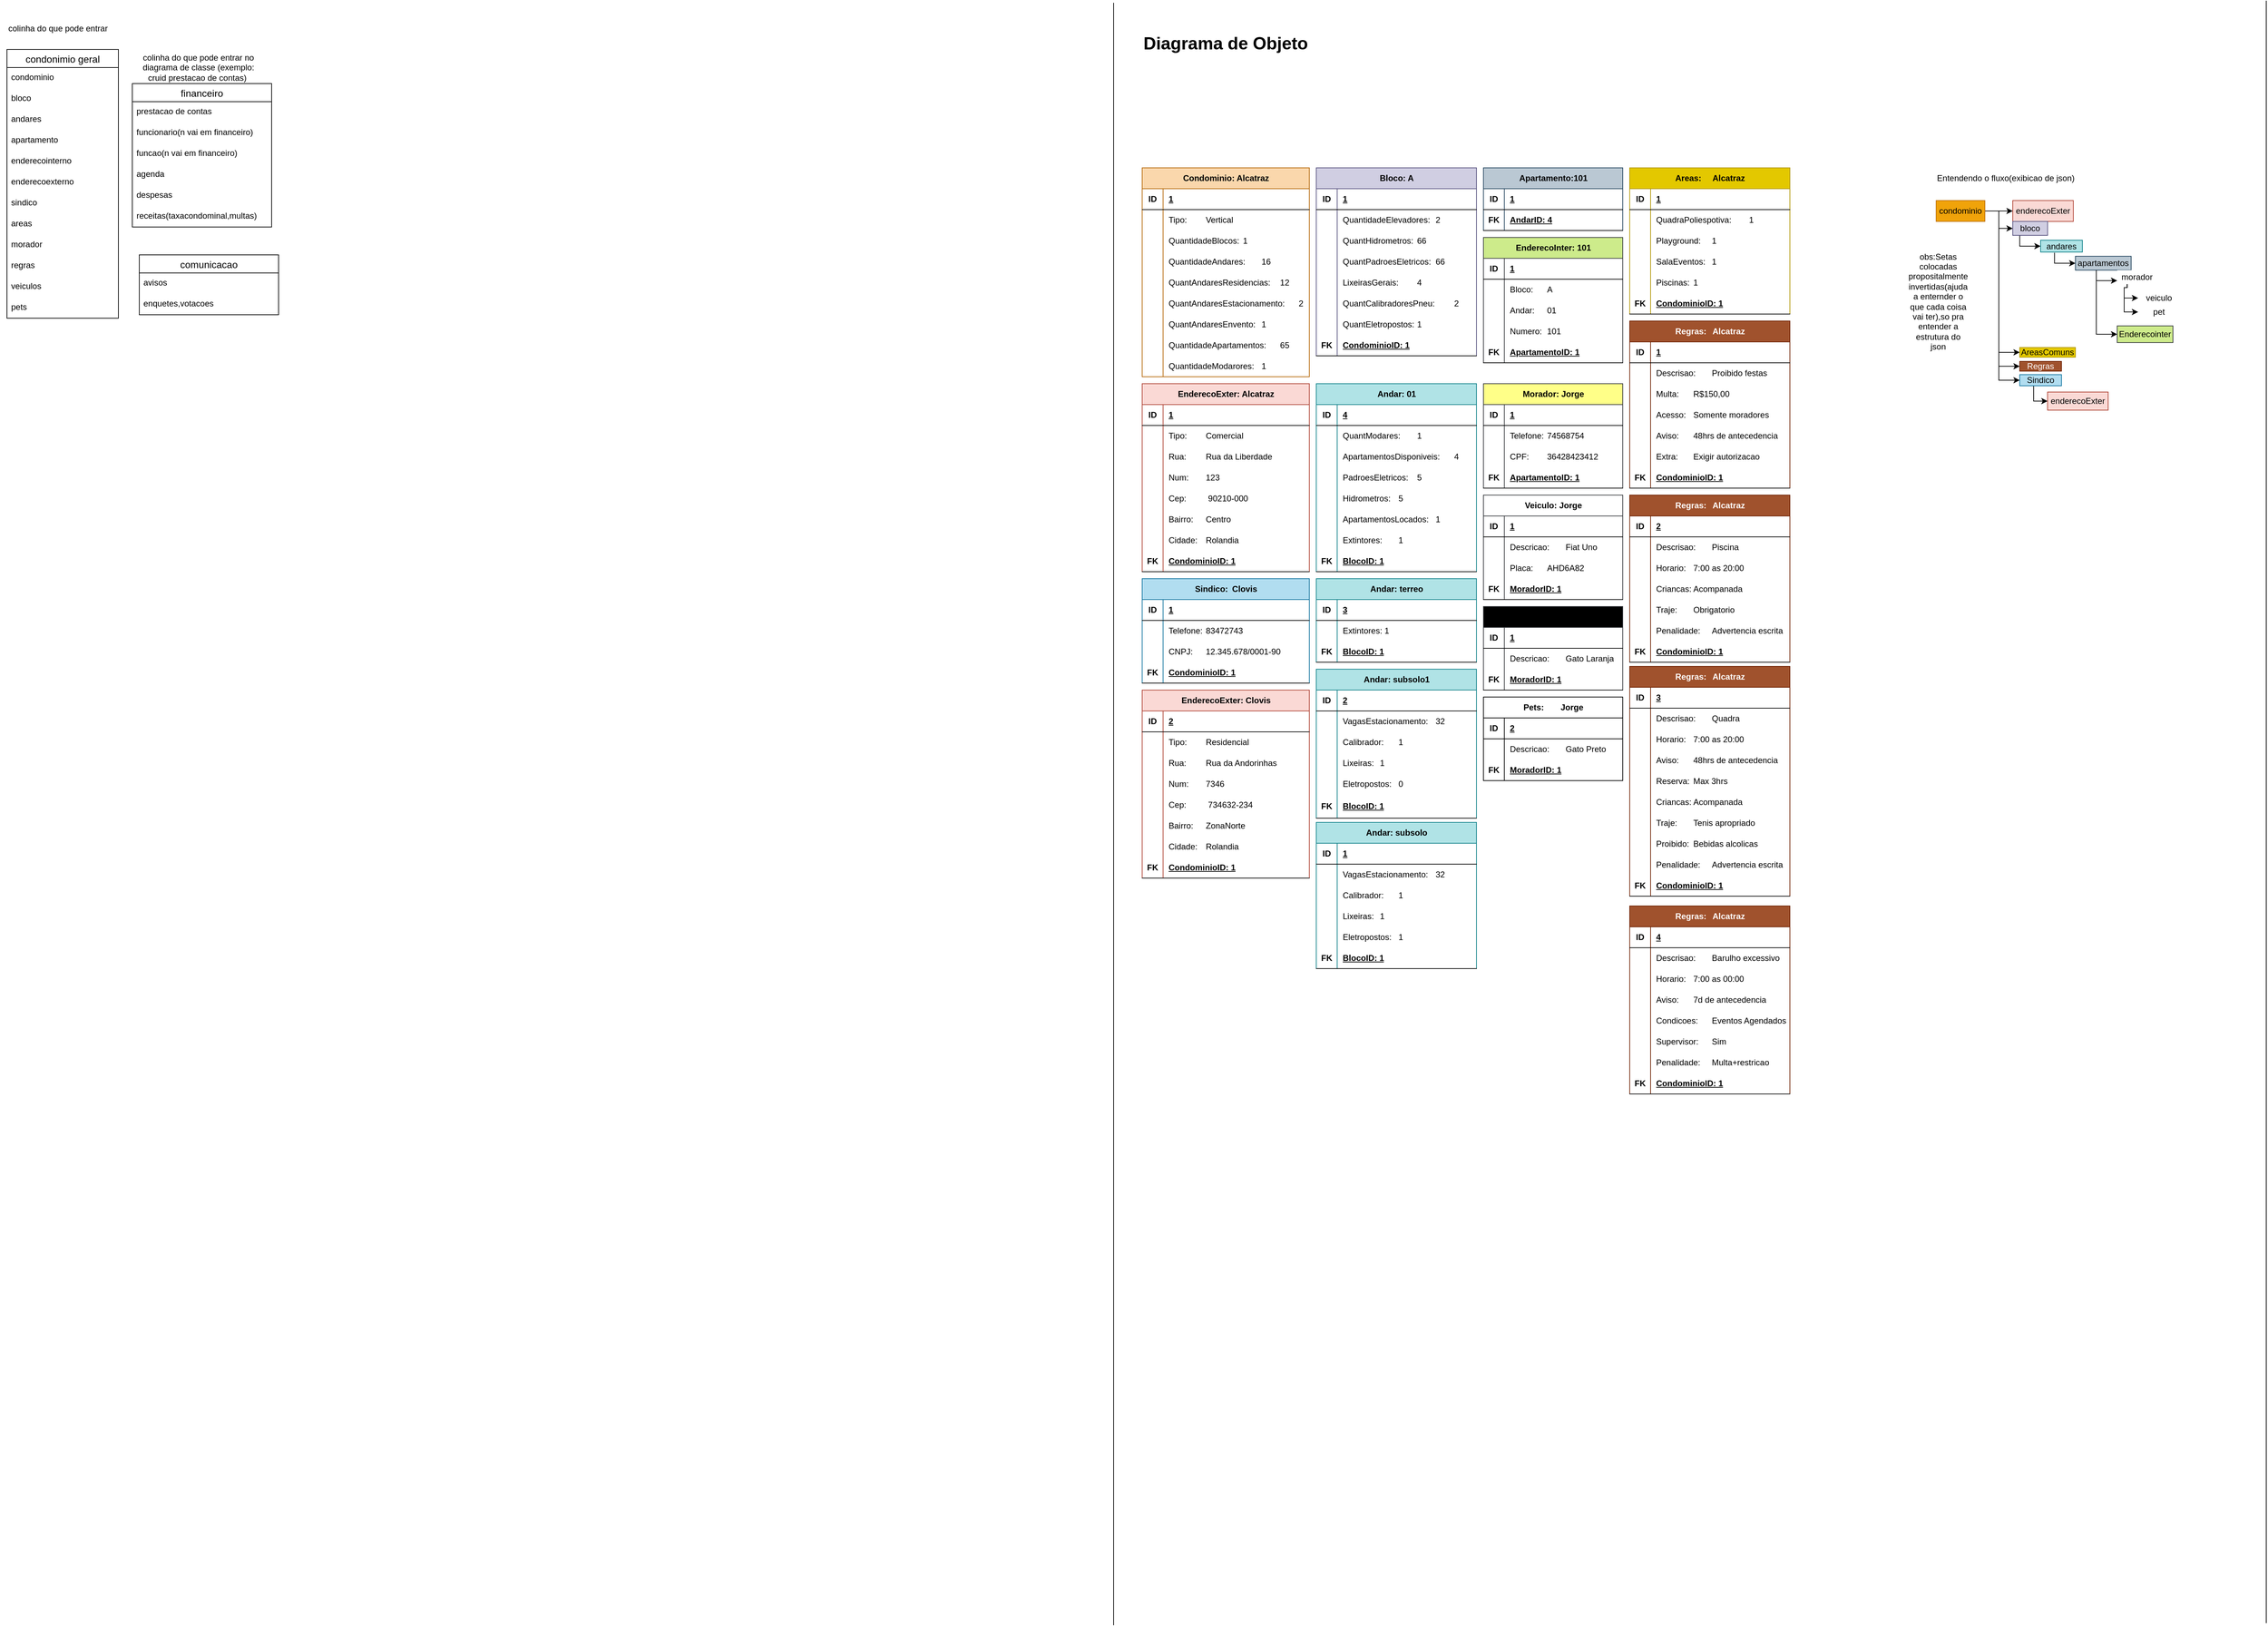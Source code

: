 <mxfile version="26.2.14">
  <diagram name="Página-1" id="gPcOB4gUPHv8kBe9rasN">
    <mxGraphModel dx="6962" dy="2948" grid="1" gridSize="10" guides="1" tooltips="1" connect="1" arrows="1" fold="1" page="1" pageScale="1" pageWidth="1654" pageHeight="2336" background="none" math="0" shadow="0">
      <root>
        <mxCell id="0" />
        <mxCell id="1" parent="0" />
        <mxCell id="E8oC5yKm6GxieYbPtsuw-2" value="" style="endArrow=none;html=1;rounded=0;labelBackgroundColor=none;fontColor=default;" parent="1" edge="1">
          <mxGeometry width="50" height="50" relative="1" as="geometry">
            <mxPoint x="1654" y="2330" as="sourcePoint" />
            <mxPoint x="1654" as="targetPoint" />
          </mxGeometry>
        </mxCell>
        <mxCell id="E8oC5yKm6GxieYbPtsuw-678" value="enderecoExter" style="text;html=1;align=center;verticalAlign=middle;whiteSpace=wrap;rounded=0;labelBackgroundColor=none;fillColor=#fad9d5;strokeColor=#ae4132;" parent="1" vertex="1">
          <mxGeometry x="1290" y="287" width="87" height="30" as="geometry" />
        </mxCell>
        <mxCell id="E8oC5yKm6GxieYbPtsuw-3" value="condonimio geral" style="swimlane;fontStyle=0;childLayout=stackLayout;horizontal=1;startSize=26;horizontalStack=0;resizeParent=1;resizeParentMax=0;resizeLast=0;collapsible=1;marginBottom=0;align=center;fontSize=14;labelBackgroundColor=none;" parent="1" vertex="1">
          <mxGeometry x="-1590" y="70.0" width="160" height="386" as="geometry" />
        </mxCell>
        <mxCell id="E8oC5yKm6GxieYbPtsuw-4" value="condominio" style="text;spacingLeft=4;spacingRight=4;overflow=hidden;rotatable=0;points=[[0,0.5],[1,0.5]];portConstraint=eastwest;fontSize=12;whiteSpace=wrap;html=1;labelBackgroundColor=none;" parent="E8oC5yKm6GxieYbPtsuw-3" vertex="1">
          <mxGeometry y="26" width="160" height="30" as="geometry" />
        </mxCell>
        <mxCell id="E8oC5yKm6GxieYbPtsuw-5" value="bloco" style="text;spacingLeft=4;spacingRight=4;overflow=hidden;rotatable=0;points=[[0,0.5],[1,0.5]];portConstraint=eastwest;fontSize=12;whiteSpace=wrap;html=1;labelBackgroundColor=none;" parent="E8oC5yKm6GxieYbPtsuw-3" vertex="1">
          <mxGeometry y="56" width="160" height="30" as="geometry" />
        </mxCell>
        <mxCell id="E8oC5yKm6GxieYbPtsuw-631" value="andares&lt;div&gt;&lt;br&gt;&lt;/div&gt;" style="text;spacingLeft=4;spacingRight=4;overflow=hidden;rotatable=0;points=[[0,0.5],[1,0.5]];portConstraint=eastwest;fontSize=12;whiteSpace=wrap;html=1;labelBackgroundColor=none;" parent="E8oC5yKm6GxieYbPtsuw-3" vertex="1">
          <mxGeometry y="86" width="160" height="30" as="geometry" />
        </mxCell>
        <mxCell id="E8oC5yKm6GxieYbPtsuw-6" value="apartamento" style="text;spacingLeft=4;spacingRight=4;overflow=hidden;rotatable=0;points=[[0,0.5],[1,0.5]];portConstraint=eastwest;fontSize=12;whiteSpace=wrap;html=1;labelBackgroundColor=none;" parent="E8oC5yKm6GxieYbPtsuw-3" vertex="1">
          <mxGeometry y="116" width="160" height="30" as="geometry" />
        </mxCell>
        <mxCell id="wyIhxlCfcUWuLoYJGHo7-33" value="enderecointerno" style="text;spacingLeft=4;spacingRight=4;overflow=hidden;rotatable=0;points=[[0,0.5],[1,0.5]];portConstraint=eastwest;fontSize=12;whiteSpace=wrap;html=1;labelBackgroundColor=none;" parent="E8oC5yKm6GxieYbPtsuw-3" vertex="1">
          <mxGeometry y="146" width="160" height="30" as="geometry" />
        </mxCell>
        <mxCell id="E8oC5yKm6GxieYbPtsuw-7" value="enderecoexterno" style="text;spacingLeft=4;spacingRight=4;overflow=hidden;rotatable=0;points=[[0,0.5],[1,0.5]];portConstraint=eastwest;fontSize=12;whiteSpace=wrap;html=1;labelBackgroundColor=none;" parent="E8oC5yKm6GxieYbPtsuw-3" vertex="1">
          <mxGeometry y="176" width="160" height="30" as="geometry" />
        </mxCell>
        <mxCell id="E8oC5yKm6GxieYbPtsuw-25" value="sindico" style="text;spacingLeft=4;spacingRight=4;overflow=hidden;rotatable=0;points=[[0,0.5],[1,0.5]];portConstraint=eastwest;fontSize=12;whiteSpace=wrap;html=1;labelBackgroundColor=none;" parent="E8oC5yKm6GxieYbPtsuw-3" vertex="1">
          <mxGeometry y="206" width="160" height="30" as="geometry" />
        </mxCell>
        <mxCell id="wyIhxlCfcUWuLoYJGHo7-34" value="areas" style="text;spacingLeft=4;spacingRight=4;overflow=hidden;rotatable=0;points=[[0,0.5],[1,0.5]];portConstraint=eastwest;fontSize=12;whiteSpace=wrap;html=1;labelBackgroundColor=none;" parent="E8oC5yKm6GxieYbPtsuw-3" vertex="1">
          <mxGeometry y="236" width="160" height="30" as="geometry" />
        </mxCell>
        <mxCell id="E8oC5yKm6GxieYbPtsuw-8" value="morador" style="text;spacingLeft=4;spacingRight=4;overflow=hidden;rotatable=0;points=[[0,0.5],[1,0.5]];portConstraint=eastwest;fontSize=12;whiteSpace=wrap;html=1;labelBackgroundColor=none;" parent="E8oC5yKm6GxieYbPtsuw-3" vertex="1">
          <mxGeometry y="266" width="160" height="30" as="geometry" />
        </mxCell>
        <mxCell id="E8oC5yKm6GxieYbPtsuw-26" value="regras" style="text;spacingLeft=4;spacingRight=4;overflow=hidden;rotatable=0;points=[[0,0.5],[1,0.5]];portConstraint=eastwest;fontSize=12;whiteSpace=wrap;html=1;labelBackgroundColor=none;" parent="E8oC5yKm6GxieYbPtsuw-3" vertex="1">
          <mxGeometry y="296" width="160" height="30" as="geometry" />
        </mxCell>
        <mxCell id="E8oC5yKm6GxieYbPtsuw-47" value="veiculos" style="text;spacingLeft=4;spacingRight=4;overflow=hidden;rotatable=0;points=[[0,0.5],[1,0.5]];portConstraint=eastwest;fontSize=12;whiteSpace=wrap;html=1;labelBackgroundColor=none;" parent="E8oC5yKm6GxieYbPtsuw-3" vertex="1">
          <mxGeometry y="326" width="160" height="30" as="geometry" />
        </mxCell>
        <mxCell id="E8oC5yKm6GxieYbPtsuw-48" value="pets" style="text;spacingLeft=4;spacingRight=4;overflow=hidden;rotatable=0;points=[[0,0.5],[1,0.5]];portConstraint=eastwest;fontSize=12;whiteSpace=wrap;html=1;labelBackgroundColor=none;" parent="E8oC5yKm6GxieYbPtsuw-3" vertex="1">
          <mxGeometry y="356" width="160" height="30" as="geometry" />
        </mxCell>
        <mxCell id="E8oC5yKm6GxieYbPtsuw-37" value="financeiro" style="swimlane;fontStyle=0;childLayout=stackLayout;horizontal=1;startSize=26;horizontalStack=0;resizeParent=1;resizeParentMax=0;resizeLast=0;collapsible=1;marginBottom=0;align=center;fontSize=14;labelBackgroundColor=none;" parent="1" vertex="1">
          <mxGeometry x="-1410" y="119" width="200" height="206" as="geometry" />
        </mxCell>
        <mxCell id="E8oC5yKm6GxieYbPtsuw-38" value="prestacao de contas" style="text;strokeColor=none;fillColor=none;spacingLeft=4;spacingRight=4;overflow=hidden;rotatable=0;points=[[0,0.5],[1,0.5]];portConstraint=eastwest;fontSize=12;whiteSpace=wrap;html=1;labelBackgroundColor=none;" parent="E8oC5yKm6GxieYbPtsuw-37" vertex="1">
          <mxGeometry y="26" width="200" height="30" as="geometry" />
        </mxCell>
        <mxCell id="E8oC5yKm6GxieYbPtsuw-9" value="funcionario(n vai em financeiro)" style="text;strokeColor=none;fillColor=none;spacingLeft=4;spacingRight=4;overflow=hidden;rotatable=0;points=[[0,0.5],[1,0.5]];portConstraint=eastwest;fontSize=12;whiteSpace=wrap;html=1;labelBackgroundColor=none;" parent="E8oC5yKm6GxieYbPtsuw-37" vertex="1">
          <mxGeometry y="56" width="200" height="30" as="geometry" />
        </mxCell>
        <mxCell id="E8oC5yKm6GxieYbPtsuw-10" value="funcao(n vai em financeiro)" style="text;strokeColor=none;fillColor=none;spacingLeft=4;spacingRight=4;overflow=hidden;rotatable=0;points=[[0,0.5],[1,0.5]];portConstraint=eastwest;fontSize=12;whiteSpace=wrap;html=1;labelBackgroundColor=none;" parent="E8oC5yKm6GxieYbPtsuw-37" vertex="1">
          <mxGeometry y="86" width="200" height="30" as="geometry" />
        </mxCell>
        <mxCell id="E8oC5yKm6GxieYbPtsuw-24" value="agenda" style="text;strokeColor=none;fillColor=none;spacingLeft=4;spacingRight=4;overflow=hidden;rotatable=0;points=[[0,0.5],[1,0.5]];portConstraint=eastwest;fontSize=12;whiteSpace=wrap;html=1;labelBackgroundColor=none;" parent="E8oC5yKm6GxieYbPtsuw-37" vertex="1">
          <mxGeometry y="116" width="200" height="30" as="geometry" />
        </mxCell>
        <mxCell id="E8oC5yKm6GxieYbPtsuw-39" value="despesas" style="text;strokeColor=none;fillColor=none;spacingLeft=4;spacingRight=4;overflow=hidden;rotatable=0;points=[[0,0.5],[1,0.5]];portConstraint=eastwest;fontSize=12;whiteSpace=wrap;html=1;labelBackgroundColor=none;" parent="E8oC5yKm6GxieYbPtsuw-37" vertex="1">
          <mxGeometry y="146" width="200" height="30" as="geometry" />
        </mxCell>
        <mxCell id="E8oC5yKm6GxieYbPtsuw-40" value="receitas(taxacondominal,multas)" style="text;strokeColor=none;fillColor=none;spacingLeft=4;spacingRight=4;overflow=hidden;rotatable=0;points=[[0,0.5],[1,0.5]];portConstraint=eastwest;fontSize=12;whiteSpace=wrap;html=1;labelBackgroundColor=none;" parent="E8oC5yKm6GxieYbPtsuw-37" vertex="1">
          <mxGeometry y="176" width="200" height="30" as="geometry" />
        </mxCell>
        <mxCell id="E8oC5yKm6GxieYbPtsuw-43" value="comunicacao" style="swimlane;fontStyle=0;childLayout=stackLayout;horizontal=1;startSize=26;horizontalStack=0;resizeParent=1;resizeParentMax=0;resizeLast=0;collapsible=1;marginBottom=0;align=center;fontSize=14;labelBackgroundColor=none;" parent="1" vertex="1">
          <mxGeometry x="-1400" y="365" width="200" height="86" as="geometry" />
        </mxCell>
        <mxCell id="E8oC5yKm6GxieYbPtsuw-44" value="avisos" style="text;strokeColor=none;fillColor=none;spacingLeft=4;spacingRight=4;overflow=hidden;rotatable=0;points=[[0,0.5],[1,0.5]];portConstraint=eastwest;fontSize=12;whiteSpace=wrap;html=1;labelBackgroundColor=none;" parent="E8oC5yKm6GxieYbPtsuw-43" vertex="1">
          <mxGeometry y="26" width="200" height="30" as="geometry" />
        </mxCell>
        <mxCell id="E8oC5yKm6GxieYbPtsuw-45" value="enquetes,votacoes" style="text;strokeColor=none;fillColor=none;spacingLeft=4;spacingRight=4;overflow=hidden;rotatable=0;points=[[0,0.5],[1,0.5]];portConstraint=eastwest;fontSize=12;whiteSpace=wrap;html=1;labelBackgroundColor=none;" parent="E8oC5yKm6GxieYbPtsuw-43" vertex="1">
          <mxGeometry y="56" width="200" height="30" as="geometry" />
        </mxCell>
        <mxCell id="E8oC5yKm6GxieYbPtsuw-49" value="" style="endArrow=none;html=1;rounded=0;labelBackgroundColor=none;fontColor=default;" parent="1" edge="1">
          <mxGeometry width="50" height="50" relative="1" as="geometry">
            <mxPoint x="-1" y="2333" as="sourcePoint" />
            <mxPoint x="-1" y="3" as="targetPoint" />
          </mxGeometry>
        </mxCell>
        <mxCell id="E8oC5yKm6GxieYbPtsuw-50" value="Condominio: Alcatraz" style="shape=table;startSize=30;container=1;collapsible=1;childLayout=tableLayout;fixedRows=1;rowLines=0;fontStyle=1;align=center;resizeLast=1;html=1;swimlaneFillColor=none;labelBackgroundColor=none;fillColor=#fad7ac;strokeColor=#b46504;" parent="1" vertex="1">
          <mxGeometry x="40" y="240" width="240" height="300" as="geometry" />
        </mxCell>
        <mxCell id="E8oC5yKm6GxieYbPtsuw-51" value="" style="shape=tableRow;horizontal=0;startSize=0;swimlaneHead=0;swimlaneBody=0;fillColor=none;collapsible=0;dropTarget=0;points=[[0,0.5],[1,0.5]];portConstraint=eastwest;top=0;left=0;right=0;bottom=1;labelBackgroundColor=none;" parent="E8oC5yKm6GxieYbPtsuw-50" vertex="1">
          <mxGeometry y="30" width="240" height="30" as="geometry" />
        </mxCell>
        <mxCell id="E8oC5yKm6GxieYbPtsuw-52" value="ID" style="shape=partialRectangle;connectable=0;fillColor=none;top=0;left=0;bottom=0;right=0;fontStyle=1;overflow=hidden;whiteSpace=wrap;html=1;labelBackgroundColor=none;" parent="E8oC5yKm6GxieYbPtsuw-51" vertex="1">
          <mxGeometry width="30" height="30" as="geometry">
            <mxRectangle width="30" height="30" as="alternateBounds" />
          </mxGeometry>
        </mxCell>
        <mxCell id="E8oC5yKm6GxieYbPtsuw-53" value="1" style="shape=partialRectangle;connectable=0;fillColor=none;top=0;left=0;bottom=0;right=0;align=left;spacingLeft=6;fontStyle=5;overflow=hidden;whiteSpace=wrap;html=1;labelBackgroundColor=none;" parent="E8oC5yKm6GxieYbPtsuw-51" vertex="1">
          <mxGeometry x="30" width="210" height="30" as="geometry">
            <mxRectangle width="210" height="30" as="alternateBounds" />
          </mxGeometry>
        </mxCell>
        <mxCell id="E8oC5yKm6GxieYbPtsuw-132" value="" style="shape=tableRow;horizontal=0;startSize=0;swimlaneHead=0;swimlaneBody=0;fillColor=none;collapsible=0;dropTarget=0;points=[[0,0.5],[1,0.5]];portConstraint=eastwest;top=0;left=0;right=0;bottom=0;labelBackgroundColor=none;" parent="E8oC5yKm6GxieYbPtsuw-50" vertex="1">
          <mxGeometry y="60" width="240" height="30" as="geometry" />
        </mxCell>
        <mxCell id="E8oC5yKm6GxieYbPtsuw-133" value="" style="shape=partialRectangle;connectable=0;fillColor=none;top=0;left=0;bottom=0;right=0;editable=1;overflow=hidden;whiteSpace=wrap;html=1;labelBackgroundColor=none;" parent="E8oC5yKm6GxieYbPtsuw-132" vertex="1">
          <mxGeometry width="30" height="30" as="geometry">
            <mxRectangle width="30" height="30" as="alternateBounds" />
          </mxGeometry>
        </mxCell>
        <mxCell id="E8oC5yKm6GxieYbPtsuw-134" value="Tipo:&lt;span style=&quot;white-space: pre;&quot;&gt;&#x9;&lt;/span&gt;Vertical" style="shape=partialRectangle;connectable=0;fillColor=none;top=0;left=0;bottom=0;right=0;align=left;spacingLeft=6;overflow=hidden;whiteSpace=wrap;html=1;labelBackgroundColor=none;" parent="E8oC5yKm6GxieYbPtsuw-132" vertex="1">
          <mxGeometry x="30" width="210" height="30" as="geometry">
            <mxRectangle width="210" height="30" as="alternateBounds" />
          </mxGeometry>
        </mxCell>
        <mxCell id="E8oC5yKm6GxieYbPtsuw-135" value="" style="shape=tableRow;horizontal=0;startSize=0;swimlaneHead=0;swimlaneBody=0;fillColor=none;collapsible=0;dropTarget=0;points=[[0,0.5],[1,0.5]];portConstraint=eastwest;top=0;left=0;right=0;bottom=0;labelBackgroundColor=none;" parent="E8oC5yKm6GxieYbPtsuw-50" vertex="1">
          <mxGeometry y="90" width="240" height="30" as="geometry" />
        </mxCell>
        <mxCell id="E8oC5yKm6GxieYbPtsuw-136" value="" style="shape=partialRectangle;connectable=0;fillColor=none;top=0;left=0;bottom=0;right=0;editable=1;overflow=hidden;whiteSpace=wrap;html=1;labelBackgroundColor=none;" parent="E8oC5yKm6GxieYbPtsuw-135" vertex="1">
          <mxGeometry width="30" height="30" as="geometry">
            <mxRectangle width="30" height="30" as="alternateBounds" />
          </mxGeometry>
        </mxCell>
        <mxCell id="E8oC5yKm6GxieYbPtsuw-137" value="QuantidadeBlocos:&lt;span style=&quot;white-space: pre;&quot;&gt;&#x9;&lt;/span&gt;1" style="shape=partialRectangle;connectable=0;fillColor=none;top=0;left=0;bottom=0;right=0;align=left;spacingLeft=6;overflow=hidden;whiteSpace=wrap;html=1;labelBackgroundColor=none;" parent="E8oC5yKm6GxieYbPtsuw-135" vertex="1">
          <mxGeometry x="30" width="210" height="30" as="geometry">
            <mxRectangle width="210" height="30" as="alternateBounds" />
          </mxGeometry>
        </mxCell>
        <mxCell id="E8oC5yKm6GxieYbPtsuw-60" value="" style="shape=tableRow;horizontal=0;startSize=0;swimlaneHead=0;swimlaneBody=0;fillColor=none;collapsible=0;dropTarget=0;points=[[0,0.5],[1,0.5]];portConstraint=eastwest;top=0;left=0;right=0;bottom=0;labelBackgroundColor=none;" parent="E8oC5yKm6GxieYbPtsuw-50" vertex="1">
          <mxGeometry y="120" width="240" height="30" as="geometry" />
        </mxCell>
        <mxCell id="E8oC5yKm6GxieYbPtsuw-61" value="" style="shape=partialRectangle;connectable=0;fillColor=none;top=0;left=0;bottom=0;right=0;editable=1;overflow=hidden;whiteSpace=wrap;html=1;labelBackgroundColor=none;" parent="E8oC5yKm6GxieYbPtsuw-60" vertex="1">
          <mxGeometry width="30" height="30" as="geometry">
            <mxRectangle width="30" height="30" as="alternateBounds" />
          </mxGeometry>
        </mxCell>
        <mxCell id="E8oC5yKm6GxieYbPtsuw-62" value="QuantidadeAndares:&lt;span style=&quot;white-space: pre;&quot;&gt;&#x9;&lt;/span&gt;16" style="shape=partialRectangle;connectable=0;fillColor=none;top=0;left=0;bottom=0;right=0;align=left;spacingLeft=6;overflow=hidden;whiteSpace=wrap;html=1;labelBackgroundColor=none;" parent="E8oC5yKm6GxieYbPtsuw-60" vertex="1">
          <mxGeometry x="30" width="210" height="30" as="geometry">
            <mxRectangle width="210" height="30" as="alternateBounds" />
          </mxGeometry>
        </mxCell>
        <mxCell id="E8oC5yKm6GxieYbPtsuw-123" value="" style="shape=tableRow;horizontal=0;startSize=0;swimlaneHead=0;swimlaneBody=0;fillColor=none;collapsible=0;dropTarget=0;points=[[0,0.5],[1,0.5]];portConstraint=eastwest;top=0;left=0;right=0;bottom=0;labelBackgroundColor=none;" parent="E8oC5yKm6GxieYbPtsuw-50" vertex="1">
          <mxGeometry y="150" width="240" height="30" as="geometry" />
        </mxCell>
        <mxCell id="E8oC5yKm6GxieYbPtsuw-124" value="" style="shape=partialRectangle;connectable=0;fillColor=none;top=0;left=0;bottom=0;right=0;editable=1;overflow=hidden;whiteSpace=wrap;html=1;labelBackgroundColor=none;" parent="E8oC5yKm6GxieYbPtsuw-123" vertex="1">
          <mxGeometry width="30" height="30" as="geometry">
            <mxRectangle width="30" height="30" as="alternateBounds" />
          </mxGeometry>
        </mxCell>
        <mxCell id="E8oC5yKm6GxieYbPtsuw-125" value="QuantAndaresResidencias:&lt;span style=&quot;white-space: pre;&quot;&gt;&#x9;&lt;/span&gt;12" style="shape=partialRectangle;connectable=0;fillColor=none;top=0;left=0;bottom=0;right=0;align=left;spacingLeft=6;overflow=hidden;whiteSpace=wrap;html=1;labelBackgroundColor=none;" parent="E8oC5yKm6GxieYbPtsuw-123" vertex="1">
          <mxGeometry x="30" width="210" height="30" as="geometry">
            <mxRectangle width="210" height="30" as="alternateBounds" />
          </mxGeometry>
        </mxCell>
        <mxCell id="E8oC5yKm6GxieYbPtsuw-126" value="" style="shape=tableRow;horizontal=0;startSize=0;swimlaneHead=0;swimlaneBody=0;fillColor=none;collapsible=0;dropTarget=0;points=[[0,0.5],[1,0.5]];portConstraint=eastwest;top=0;left=0;right=0;bottom=0;labelBackgroundColor=none;" parent="E8oC5yKm6GxieYbPtsuw-50" vertex="1">
          <mxGeometry y="180" width="240" height="30" as="geometry" />
        </mxCell>
        <mxCell id="E8oC5yKm6GxieYbPtsuw-127" value="" style="shape=partialRectangle;connectable=0;fillColor=none;top=0;left=0;bottom=0;right=0;editable=1;overflow=hidden;whiteSpace=wrap;html=1;labelBackgroundColor=none;" parent="E8oC5yKm6GxieYbPtsuw-126" vertex="1">
          <mxGeometry width="30" height="30" as="geometry">
            <mxRectangle width="30" height="30" as="alternateBounds" />
          </mxGeometry>
        </mxCell>
        <mxCell id="E8oC5yKm6GxieYbPtsuw-128" value="QuantAndaresEstacionamento:&lt;span style=&quot;white-space: pre;&quot;&gt;&#x9;&lt;/span&gt;2" style="shape=partialRectangle;connectable=0;fillColor=none;top=0;left=0;bottom=0;right=0;align=left;spacingLeft=6;overflow=hidden;whiteSpace=wrap;html=1;labelBackgroundColor=none;" parent="E8oC5yKm6GxieYbPtsuw-126" vertex="1">
          <mxGeometry x="30" width="210" height="30" as="geometry">
            <mxRectangle width="210" height="30" as="alternateBounds" />
          </mxGeometry>
        </mxCell>
        <mxCell id="E8oC5yKm6GxieYbPtsuw-129" value="" style="shape=tableRow;horizontal=0;startSize=0;swimlaneHead=0;swimlaneBody=0;fillColor=none;collapsible=0;dropTarget=0;points=[[0,0.5],[1,0.5]];portConstraint=eastwest;top=0;left=0;right=0;bottom=0;labelBackgroundColor=none;" parent="E8oC5yKm6GxieYbPtsuw-50" vertex="1">
          <mxGeometry y="210" width="240" height="30" as="geometry" />
        </mxCell>
        <mxCell id="E8oC5yKm6GxieYbPtsuw-130" value="" style="shape=partialRectangle;connectable=0;fillColor=none;top=0;left=0;bottom=0;right=0;editable=1;overflow=hidden;whiteSpace=wrap;html=1;labelBackgroundColor=none;" parent="E8oC5yKm6GxieYbPtsuw-129" vertex="1">
          <mxGeometry width="30" height="30" as="geometry">
            <mxRectangle width="30" height="30" as="alternateBounds" />
          </mxGeometry>
        </mxCell>
        <mxCell id="E8oC5yKm6GxieYbPtsuw-131" value="QuantAndaresEnvento:&lt;span style=&quot;white-space: pre;&quot;&gt;&#x9;&lt;/span&gt;1" style="shape=partialRectangle;connectable=0;fillColor=none;top=0;left=0;bottom=0;right=0;align=left;spacingLeft=6;overflow=hidden;whiteSpace=wrap;html=1;labelBackgroundColor=none;" parent="E8oC5yKm6GxieYbPtsuw-129" vertex="1">
          <mxGeometry x="30" width="210" height="30" as="geometry">
            <mxRectangle width="210" height="30" as="alternateBounds" />
          </mxGeometry>
        </mxCell>
        <mxCell id="E8oC5yKm6GxieYbPtsuw-57" value="" style="shape=tableRow;horizontal=0;startSize=0;swimlaneHead=0;swimlaneBody=0;fillColor=none;collapsible=0;dropTarget=0;points=[[0,0.5],[1,0.5]];portConstraint=eastwest;top=0;left=0;right=0;bottom=0;labelBackgroundColor=none;" parent="E8oC5yKm6GxieYbPtsuw-50" vertex="1">
          <mxGeometry y="240" width="240" height="30" as="geometry" />
        </mxCell>
        <mxCell id="E8oC5yKm6GxieYbPtsuw-58" value="" style="shape=partialRectangle;connectable=0;fillColor=none;top=0;left=0;bottom=0;right=0;editable=1;overflow=hidden;whiteSpace=wrap;html=1;labelBackgroundColor=none;" parent="E8oC5yKm6GxieYbPtsuw-57" vertex="1">
          <mxGeometry width="30" height="30" as="geometry">
            <mxRectangle width="30" height="30" as="alternateBounds" />
          </mxGeometry>
        </mxCell>
        <mxCell id="E8oC5yKm6GxieYbPtsuw-59" value="QuantidadeApartamentos:&lt;span style=&quot;white-space: pre;&quot;&gt;&#x9;&lt;/span&gt;65" style="shape=partialRectangle;connectable=0;fillColor=none;top=0;left=0;bottom=0;right=0;align=left;spacingLeft=6;overflow=hidden;whiteSpace=wrap;html=1;labelBackgroundColor=none;" parent="E8oC5yKm6GxieYbPtsuw-57" vertex="1">
          <mxGeometry x="30" width="210" height="30" as="geometry">
            <mxRectangle width="210" height="30" as="alternateBounds" />
          </mxGeometry>
        </mxCell>
        <mxCell id="E8oC5yKm6GxieYbPtsuw-54" value="" style="shape=tableRow;horizontal=0;startSize=0;swimlaneHead=0;swimlaneBody=0;fillColor=none;collapsible=0;dropTarget=0;points=[[0,0.5],[1,0.5]];portConstraint=eastwest;top=0;left=0;right=0;bottom=0;labelBackgroundColor=none;" parent="E8oC5yKm6GxieYbPtsuw-50" vertex="1">
          <mxGeometry y="270" width="240" height="30" as="geometry" />
        </mxCell>
        <mxCell id="E8oC5yKm6GxieYbPtsuw-55" value="" style="shape=partialRectangle;connectable=0;fillColor=none;top=0;left=0;bottom=0;right=0;editable=1;overflow=hidden;whiteSpace=wrap;html=1;labelBackgroundColor=none;" parent="E8oC5yKm6GxieYbPtsuw-54" vertex="1">
          <mxGeometry width="30" height="30" as="geometry">
            <mxRectangle width="30" height="30" as="alternateBounds" />
          </mxGeometry>
        </mxCell>
        <mxCell id="E8oC5yKm6GxieYbPtsuw-56" value="QuantidadeModarores:&lt;span style=&quot;white-space: pre;&quot;&gt;&#x9;&lt;/span&gt;1" style="shape=partialRectangle;connectable=0;fillColor=none;top=0;left=0;bottom=0;right=0;align=left;spacingLeft=6;overflow=hidden;whiteSpace=wrap;html=1;labelBackgroundColor=none;" parent="E8oC5yKm6GxieYbPtsuw-54" vertex="1">
          <mxGeometry x="30" width="210" height="30" as="geometry">
            <mxRectangle width="210" height="30" as="alternateBounds" />
          </mxGeometry>
        </mxCell>
        <mxCell id="E8oC5yKm6GxieYbPtsuw-63" value="EnderecoExter: Alcatraz" style="shape=table;startSize=30;container=1;collapsible=1;childLayout=tableLayout;fixedRows=1;rowLines=0;fontStyle=1;align=center;resizeLast=1;html=1;labelBackgroundColor=none;fillColor=#fad9d5;strokeColor=#ae4132;" parent="1" vertex="1">
          <mxGeometry x="40" y="550" width="240" height="270" as="geometry" />
        </mxCell>
        <mxCell id="E8oC5yKm6GxieYbPtsuw-64" value="" style="shape=tableRow;horizontal=0;startSize=0;swimlaneHead=0;swimlaneBody=0;fillColor=none;collapsible=0;dropTarget=0;points=[[0,0.5],[1,0.5]];portConstraint=eastwest;top=0;left=0;right=0;bottom=1;labelBackgroundColor=none;" parent="E8oC5yKm6GxieYbPtsuw-63" vertex="1">
          <mxGeometry y="30" width="240" height="30" as="geometry" />
        </mxCell>
        <mxCell id="E8oC5yKm6GxieYbPtsuw-65" value="ID" style="shape=partialRectangle;connectable=0;fillColor=none;top=0;left=0;bottom=0;right=0;fontStyle=1;overflow=hidden;whiteSpace=wrap;html=1;labelBackgroundColor=none;" parent="E8oC5yKm6GxieYbPtsuw-64" vertex="1">
          <mxGeometry width="30" height="30" as="geometry">
            <mxRectangle width="30" height="30" as="alternateBounds" />
          </mxGeometry>
        </mxCell>
        <mxCell id="E8oC5yKm6GxieYbPtsuw-66" value="1" style="shape=partialRectangle;connectable=0;fillColor=none;top=0;left=0;bottom=0;right=0;align=left;spacingLeft=6;fontStyle=5;overflow=hidden;whiteSpace=wrap;html=1;labelBackgroundColor=none;" parent="E8oC5yKm6GxieYbPtsuw-64" vertex="1">
          <mxGeometry x="30" width="210" height="30" as="geometry">
            <mxRectangle width="210" height="30" as="alternateBounds" />
          </mxGeometry>
        </mxCell>
        <mxCell id="E8oC5yKm6GxieYbPtsuw-67" value="" style="shape=tableRow;horizontal=0;startSize=0;swimlaneHead=0;swimlaneBody=0;fillColor=none;collapsible=0;dropTarget=0;points=[[0,0.5],[1,0.5]];portConstraint=eastwest;top=0;left=0;right=0;bottom=0;labelBackgroundColor=none;" parent="E8oC5yKm6GxieYbPtsuw-63" vertex="1">
          <mxGeometry y="60" width="240" height="30" as="geometry" />
        </mxCell>
        <mxCell id="E8oC5yKm6GxieYbPtsuw-68" value="" style="shape=partialRectangle;connectable=0;fillColor=none;top=0;left=0;bottom=0;right=0;editable=1;overflow=hidden;whiteSpace=wrap;html=1;labelBackgroundColor=none;" parent="E8oC5yKm6GxieYbPtsuw-67" vertex="1">
          <mxGeometry width="30" height="30" as="geometry">
            <mxRectangle width="30" height="30" as="alternateBounds" />
          </mxGeometry>
        </mxCell>
        <mxCell id="E8oC5yKm6GxieYbPtsuw-69" value="Tipo:&lt;span style=&quot;white-space: pre;&quot;&gt;&#x9;&lt;/span&gt;Comercial" style="shape=partialRectangle;connectable=0;fillColor=none;top=0;left=0;bottom=0;right=0;align=left;spacingLeft=6;overflow=hidden;whiteSpace=wrap;html=1;labelBackgroundColor=none;" parent="E8oC5yKm6GxieYbPtsuw-67" vertex="1">
          <mxGeometry x="30" width="210" height="30" as="geometry">
            <mxRectangle width="210" height="30" as="alternateBounds" />
          </mxGeometry>
        </mxCell>
        <mxCell id="E8oC5yKm6GxieYbPtsuw-117" value="" style="shape=tableRow;horizontal=0;startSize=0;swimlaneHead=0;swimlaneBody=0;fillColor=none;collapsible=0;dropTarget=0;points=[[0,0.5],[1,0.5]];portConstraint=eastwest;top=0;left=0;right=0;bottom=0;labelBackgroundColor=none;" parent="E8oC5yKm6GxieYbPtsuw-63" vertex="1">
          <mxGeometry y="90" width="240" height="30" as="geometry" />
        </mxCell>
        <mxCell id="E8oC5yKm6GxieYbPtsuw-118" value="" style="shape=partialRectangle;connectable=0;fillColor=none;top=0;left=0;bottom=0;right=0;editable=1;overflow=hidden;whiteSpace=wrap;html=1;labelBackgroundColor=none;" parent="E8oC5yKm6GxieYbPtsuw-117" vertex="1">
          <mxGeometry width="30" height="30" as="geometry">
            <mxRectangle width="30" height="30" as="alternateBounds" />
          </mxGeometry>
        </mxCell>
        <mxCell id="E8oC5yKm6GxieYbPtsuw-119" value="Rua:&lt;span style=&quot;white-space: pre;&quot;&gt;&#x9;&lt;/span&gt;Rua da Liberdade&amp;nbsp;&amp;nbsp;" style="shape=partialRectangle;connectable=0;fillColor=none;top=0;left=0;bottom=0;right=0;align=left;spacingLeft=6;overflow=hidden;whiteSpace=wrap;html=1;labelBackgroundColor=none;" parent="E8oC5yKm6GxieYbPtsuw-117" vertex="1">
          <mxGeometry x="30" width="210" height="30" as="geometry">
            <mxRectangle width="210" height="30" as="alternateBounds" />
          </mxGeometry>
        </mxCell>
        <mxCell id="E8oC5yKm6GxieYbPtsuw-70" value="" style="shape=tableRow;horizontal=0;startSize=0;swimlaneHead=0;swimlaneBody=0;fillColor=none;collapsible=0;dropTarget=0;points=[[0,0.5],[1,0.5]];portConstraint=eastwest;top=0;left=0;right=0;bottom=0;labelBackgroundColor=none;" parent="E8oC5yKm6GxieYbPtsuw-63" vertex="1">
          <mxGeometry y="120" width="240" height="30" as="geometry" />
        </mxCell>
        <mxCell id="E8oC5yKm6GxieYbPtsuw-71" value="" style="shape=partialRectangle;connectable=0;fillColor=none;top=0;left=0;bottom=0;right=0;editable=1;overflow=hidden;whiteSpace=wrap;html=1;labelBackgroundColor=none;" parent="E8oC5yKm6GxieYbPtsuw-70" vertex="1">
          <mxGeometry width="30" height="30" as="geometry">
            <mxRectangle width="30" height="30" as="alternateBounds" />
          </mxGeometry>
        </mxCell>
        <mxCell id="E8oC5yKm6GxieYbPtsuw-72" value="Num:&lt;span style=&quot;white-space: pre;&quot;&gt;&#x9;&lt;/span&gt;123" style="shape=partialRectangle;connectable=0;fillColor=none;top=0;left=0;bottom=0;right=0;align=left;spacingLeft=6;overflow=hidden;whiteSpace=wrap;html=1;labelBackgroundColor=none;" parent="E8oC5yKm6GxieYbPtsuw-70" vertex="1">
          <mxGeometry x="30" width="210" height="30" as="geometry">
            <mxRectangle width="210" height="30" as="alternateBounds" />
          </mxGeometry>
        </mxCell>
        <mxCell id="E8oC5yKm6GxieYbPtsuw-73" value="" style="shape=tableRow;horizontal=0;startSize=0;swimlaneHead=0;swimlaneBody=0;fillColor=none;collapsible=0;dropTarget=0;points=[[0,0.5],[1,0.5]];portConstraint=eastwest;top=0;left=0;right=0;bottom=0;labelBackgroundColor=none;" parent="E8oC5yKm6GxieYbPtsuw-63" vertex="1">
          <mxGeometry y="150" width="240" height="30" as="geometry" />
        </mxCell>
        <mxCell id="E8oC5yKm6GxieYbPtsuw-74" value="" style="shape=partialRectangle;connectable=0;fillColor=none;top=0;left=0;bottom=0;right=0;editable=1;overflow=hidden;whiteSpace=wrap;html=1;labelBackgroundColor=none;" parent="E8oC5yKm6GxieYbPtsuw-73" vertex="1">
          <mxGeometry width="30" height="30" as="geometry">
            <mxRectangle width="30" height="30" as="alternateBounds" />
          </mxGeometry>
        </mxCell>
        <mxCell id="E8oC5yKm6GxieYbPtsuw-75" value="Cep:&lt;span style=&quot;white-space: pre;&quot;&gt;&#x9;&lt;/span&gt; 90210-000&amp;nbsp;&amp;nbsp;" style="shape=partialRectangle;connectable=0;fillColor=none;top=0;left=0;bottom=0;right=0;align=left;spacingLeft=6;overflow=hidden;whiteSpace=wrap;html=1;labelBackgroundColor=none;" parent="E8oC5yKm6GxieYbPtsuw-73" vertex="1">
          <mxGeometry x="30" width="210" height="30" as="geometry">
            <mxRectangle width="210" height="30" as="alternateBounds" />
          </mxGeometry>
        </mxCell>
        <mxCell id="E8oC5yKm6GxieYbPtsuw-89" value="" style="shape=tableRow;horizontal=0;startSize=0;swimlaneHead=0;swimlaneBody=0;fillColor=none;collapsible=0;dropTarget=0;points=[[0,0.5],[1,0.5]];portConstraint=eastwest;top=0;left=0;right=0;bottom=0;labelBackgroundColor=none;" parent="E8oC5yKm6GxieYbPtsuw-63" vertex="1">
          <mxGeometry y="180" width="240" height="30" as="geometry" />
        </mxCell>
        <mxCell id="E8oC5yKm6GxieYbPtsuw-90" value="" style="shape=partialRectangle;connectable=0;fillColor=none;top=0;left=0;bottom=0;right=0;editable=1;overflow=hidden;whiteSpace=wrap;html=1;labelBackgroundColor=none;" parent="E8oC5yKm6GxieYbPtsuw-89" vertex="1">
          <mxGeometry width="30" height="30" as="geometry">
            <mxRectangle width="30" height="30" as="alternateBounds" />
          </mxGeometry>
        </mxCell>
        <mxCell id="E8oC5yKm6GxieYbPtsuw-91" value="Bairro:&lt;span style=&quot;white-space: pre;&quot;&gt;&#x9;&lt;/span&gt;Centro" style="shape=partialRectangle;connectable=0;fillColor=none;top=0;left=0;bottom=0;right=0;align=left;spacingLeft=6;overflow=hidden;whiteSpace=wrap;html=1;labelBackgroundColor=none;" parent="E8oC5yKm6GxieYbPtsuw-89" vertex="1">
          <mxGeometry x="30" width="210" height="30" as="geometry">
            <mxRectangle width="210" height="30" as="alternateBounds" />
          </mxGeometry>
        </mxCell>
        <mxCell id="E8oC5yKm6GxieYbPtsuw-120" value="" style="shape=tableRow;horizontal=0;startSize=0;swimlaneHead=0;swimlaneBody=0;fillColor=none;collapsible=0;dropTarget=0;points=[[0,0.5],[1,0.5]];portConstraint=eastwest;top=0;left=0;right=0;bottom=0;labelBackgroundColor=none;" parent="E8oC5yKm6GxieYbPtsuw-63" vertex="1">
          <mxGeometry y="210" width="240" height="30" as="geometry" />
        </mxCell>
        <mxCell id="E8oC5yKm6GxieYbPtsuw-121" value="" style="shape=partialRectangle;connectable=0;fillColor=none;top=0;left=0;bottom=0;right=0;editable=1;overflow=hidden;whiteSpace=wrap;html=1;labelBackgroundColor=none;" parent="E8oC5yKm6GxieYbPtsuw-120" vertex="1">
          <mxGeometry width="30" height="30" as="geometry">
            <mxRectangle width="30" height="30" as="alternateBounds" />
          </mxGeometry>
        </mxCell>
        <mxCell id="E8oC5yKm6GxieYbPtsuw-122" value="Cidade:&lt;span style=&quot;white-space: pre;&quot;&gt;&#x9;&lt;/span&gt;Rolandia" style="shape=partialRectangle;connectable=0;fillColor=none;top=0;left=0;bottom=0;right=0;align=left;spacingLeft=6;overflow=hidden;whiteSpace=wrap;html=1;labelBackgroundColor=none;" parent="E8oC5yKm6GxieYbPtsuw-120" vertex="1">
          <mxGeometry x="30" width="210" height="30" as="geometry">
            <mxRectangle width="210" height="30" as="alternateBounds" />
          </mxGeometry>
        </mxCell>
        <mxCell id="E8oC5yKm6GxieYbPtsuw-95" value="" style="shape=tableRow;horizontal=0;startSize=0;swimlaneHead=0;swimlaneBody=0;fillColor=none;collapsible=0;dropTarget=0;points=[[0,0.5],[1,0.5]];portConstraint=eastwest;top=0;left=0;right=0;bottom=1;labelBackgroundColor=none;" parent="E8oC5yKm6GxieYbPtsuw-63" vertex="1">
          <mxGeometry y="240" width="240" height="30" as="geometry" />
        </mxCell>
        <mxCell id="E8oC5yKm6GxieYbPtsuw-96" value="FK" style="shape=partialRectangle;connectable=0;fillColor=none;top=0;left=0;bottom=0;right=0;fontStyle=1;overflow=hidden;whiteSpace=wrap;html=1;labelBackgroundColor=none;" parent="E8oC5yKm6GxieYbPtsuw-95" vertex="1">
          <mxGeometry width="30" height="30" as="geometry">
            <mxRectangle width="30" height="30" as="alternateBounds" />
          </mxGeometry>
        </mxCell>
        <mxCell id="E8oC5yKm6GxieYbPtsuw-97" value="CondominioID: 1" style="shape=partialRectangle;connectable=0;fillColor=none;top=0;left=0;bottom=0;right=0;align=left;spacingLeft=6;fontStyle=5;overflow=hidden;whiteSpace=wrap;html=1;labelBackgroundColor=none;" parent="E8oC5yKm6GxieYbPtsuw-95" vertex="1">
          <mxGeometry x="30" width="210" height="30" as="geometry">
            <mxRectangle width="210" height="30" as="alternateBounds" />
          </mxGeometry>
        </mxCell>
        <mxCell id="E8oC5yKm6GxieYbPtsuw-138" value="Bloco: A" style="shape=table;startSize=30;container=1;collapsible=1;childLayout=tableLayout;fixedRows=1;rowLines=0;fontStyle=1;align=center;resizeLast=1;html=1;labelBackgroundColor=none;fillColor=#d0cee2;strokeColor=#56517e;" parent="1" vertex="1">
          <mxGeometry x="290" y="240" width="230" height="270" as="geometry" />
        </mxCell>
        <mxCell id="E8oC5yKm6GxieYbPtsuw-139" value="" style="shape=tableRow;horizontal=0;startSize=0;swimlaneHead=0;swimlaneBody=0;fillColor=none;collapsible=0;dropTarget=0;points=[[0,0.5],[1,0.5]];portConstraint=eastwest;top=0;left=0;right=0;bottom=1;labelBackgroundColor=none;" parent="E8oC5yKm6GxieYbPtsuw-138" vertex="1">
          <mxGeometry y="30" width="230" height="30" as="geometry" />
        </mxCell>
        <mxCell id="E8oC5yKm6GxieYbPtsuw-140" value="ID" style="shape=partialRectangle;connectable=0;fillColor=none;top=0;left=0;bottom=0;right=0;fontStyle=1;overflow=hidden;whiteSpace=wrap;html=1;labelBackgroundColor=none;" parent="E8oC5yKm6GxieYbPtsuw-139" vertex="1">
          <mxGeometry width="30" height="30" as="geometry">
            <mxRectangle width="30" height="30" as="alternateBounds" />
          </mxGeometry>
        </mxCell>
        <mxCell id="E8oC5yKm6GxieYbPtsuw-141" value="1" style="shape=partialRectangle;connectable=0;fillColor=none;top=0;left=0;bottom=0;right=0;align=left;spacingLeft=6;fontStyle=5;overflow=hidden;whiteSpace=wrap;html=1;labelBackgroundColor=none;" parent="E8oC5yKm6GxieYbPtsuw-139" vertex="1">
          <mxGeometry x="30" width="200" height="30" as="geometry">
            <mxRectangle width="200" height="30" as="alternateBounds" />
          </mxGeometry>
        </mxCell>
        <mxCell id="E8oC5yKm6GxieYbPtsuw-142" value="" style="shape=tableRow;horizontal=0;startSize=0;swimlaneHead=0;swimlaneBody=0;fillColor=none;collapsible=0;dropTarget=0;points=[[0,0.5],[1,0.5]];portConstraint=eastwest;top=0;left=0;right=0;bottom=0;labelBackgroundColor=none;" parent="E8oC5yKm6GxieYbPtsuw-138" vertex="1">
          <mxGeometry y="60" width="230" height="30" as="geometry" />
        </mxCell>
        <mxCell id="E8oC5yKm6GxieYbPtsuw-143" value="" style="shape=partialRectangle;connectable=0;fillColor=none;top=0;left=0;bottom=0;right=0;editable=1;overflow=hidden;whiteSpace=wrap;html=1;labelBackgroundColor=none;" parent="E8oC5yKm6GxieYbPtsuw-142" vertex="1">
          <mxGeometry width="30" height="30" as="geometry">
            <mxRectangle width="30" height="30" as="alternateBounds" />
          </mxGeometry>
        </mxCell>
        <mxCell id="E8oC5yKm6GxieYbPtsuw-144" value="QuantidadeElevadores:&lt;span style=&quot;white-space: pre;&quot;&gt;&#x9;&lt;/span&gt;2" style="shape=partialRectangle;connectable=0;fillColor=none;top=0;left=0;bottom=0;right=0;align=left;spacingLeft=6;overflow=hidden;whiteSpace=wrap;html=1;labelBackgroundColor=none;" parent="E8oC5yKm6GxieYbPtsuw-142" vertex="1">
          <mxGeometry x="30" width="200" height="30" as="geometry">
            <mxRectangle width="200" height="30" as="alternateBounds" />
          </mxGeometry>
        </mxCell>
        <mxCell id="E8oC5yKm6GxieYbPtsuw-145" value="" style="shape=tableRow;horizontal=0;startSize=0;swimlaneHead=0;swimlaneBody=0;fillColor=none;collapsible=0;dropTarget=0;points=[[0,0.5],[1,0.5]];portConstraint=eastwest;top=0;left=0;right=0;bottom=0;labelBackgroundColor=none;" parent="E8oC5yKm6GxieYbPtsuw-138" vertex="1">
          <mxGeometry y="90" width="230" height="30" as="geometry" />
        </mxCell>
        <mxCell id="E8oC5yKm6GxieYbPtsuw-146" value="" style="shape=partialRectangle;connectable=0;fillColor=none;top=0;left=0;bottom=0;right=0;editable=1;overflow=hidden;whiteSpace=wrap;html=1;labelBackgroundColor=none;" parent="E8oC5yKm6GxieYbPtsuw-145" vertex="1">
          <mxGeometry width="30" height="30" as="geometry">
            <mxRectangle width="30" height="30" as="alternateBounds" />
          </mxGeometry>
        </mxCell>
        <mxCell id="E8oC5yKm6GxieYbPtsuw-147" value="QuantHidrometros:&lt;span style=&quot;white-space: pre;&quot;&gt;&#x9;&lt;/span&gt;66" style="shape=partialRectangle;connectable=0;fillColor=none;top=0;left=0;bottom=0;right=0;align=left;spacingLeft=6;overflow=hidden;whiteSpace=wrap;html=1;labelBackgroundColor=none;" parent="E8oC5yKm6GxieYbPtsuw-145" vertex="1">
          <mxGeometry x="30" width="200" height="30" as="geometry">
            <mxRectangle width="200" height="30" as="alternateBounds" />
          </mxGeometry>
        </mxCell>
        <mxCell id="E8oC5yKm6GxieYbPtsuw-148" value="" style="shape=tableRow;horizontal=0;startSize=0;swimlaneHead=0;swimlaneBody=0;fillColor=none;collapsible=0;dropTarget=0;points=[[0,0.5],[1,0.5]];portConstraint=eastwest;top=0;left=0;right=0;bottom=0;labelBackgroundColor=none;" parent="E8oC5yKm6GxieYbPtsuw-138" vertex="1">
          <mxGeometry y="120" width="230" height="30" as="geometry" />
        </mxCell>
        <mxCell id="E8oC5yKm6GxieYbPtsuw-149" value="" style="shape=partialRectangle;connectable=0;fillColor=none;top=0;left=0;bottom=0;right=0;editable=1;overflow=hidden;whiteSpace=wrap;html=1;labelBackgroundColor=none;" parent="E8oC5yKm6GxieYbPtsuw-148" vertex="1">
          <mxGeometry width="30" height="30" as="geometry">
            <mxRectangle width="30" height="30" as="alternateBounds" />
          </mxGeometry>
        </mxCell>
        <mxCell id="E8oC5yKm6GxieYbPtsuw-150" value="QuantPadroesEletricos:&lt;span style=&quot;white-space: pre;&quot;&gt;&#x9;&lt;/span&gt;66" style="shape=partialRectangle;connectable=0;fillColor=none;top=0;left=0;bottom=0;right=0;align=left;spacingLeft=6;overflow=hidden;whiteSpace=wrap;html=1;labelBackgroundColor=none;" parent="E8oC5yKm6GxieYbPtsuw-148" vertex="1">
          <mxGeometry x="30" width="200" height="30" as="geometry">
            <mxRectangle width="200" height="30" as="alternateBounds" />
          </mxGeometry>
        </mxCell>
        <mxCell id="E8oC5yKm6GxieYbPtsuw-151" value="" style="shape=tableRow;horizontal=0;startSize=0;swimlaneHead=0;swimlaneBody=0;fillColor=none;collapsible=0;dropTarget=0;points=[[0,0.5],[1,0.5]];portConstraint=eastwest;top=0;left=0;right=0;bottom=0;labelBackgroundColor=none;" parent="E8oC5yKm6GxieYbPtsuw-138" vertex="1">
          <mxGeometry y="150" width="230" height="30" as="geometry" />
        </mxCell>
        <mxCell id="E8oC5yKm6GxieYbPtsuw-152" value="" style="shape=partialRectangle;connectable=0;fillColor=none;top=0;left=0;bottom=0;right=0;editable=1;overflow=hidden;whiteSpace=wrap;html=1;labelBackgroundColor=none;" parent="E8oC5yKm6GxieYbPtsuw-151" vertex="1">
          <mxGeometry width="30" height="30" as="geometry">
            <mxRectangle width="30" height="30" as="alternateBounds" />
          </mxGeometry>
        </mxCell>
        <mxCell id="E8oC5yKm6GxieYbPtsuw-153" value="LixeirasGerais:&lt;span style=&quot;white-space: pre;&quot;&gt;&#x9;&lt;/span&gt;4" style="shape=partialRectangle;connectable=0;fillColor=none;top=0;left=0;bottom=0;right=0;align=left;spacingLeft=6;overflow=hidden;whiteSpace=wrap;html=1;labelBackgroundColor=none;" parent="E8oC5yKm6GxieYbPtsuw-151" vertex="1">
          <mxGeometry x="30" width="200" height="30" as="geometry">
            <mxRectangle width="200" height="30" as="alternateBounds" />
          </mxGeometry>
        </mxCell>
        <mxCell id="E8oC5yKm6GxieYbPtsuw-154" value="" style="shape=tableRow;horizontal=0;startSize=0;swimlaneHead=0;swimlaneBody=0;fillColor=none;collapsible=0;dropTarget=0;points=[[0,0.5],[1,0.5]];portConstraint=eastwest;top=0;left=0;right=0;bottom=0;labelBackgroundColor=none;" parent="E8oC5yKm6GxieYbPtsuw-138" vertex="1">
          <mxGeometry y="180" width="230" height="30" as="geometry" />
        </mxCell>
        <mxCell id="E8oC5yKm6GxieYbPtsuw-155" value="" style="shape=partialRectangle;connectable=0;fillColor=none;top=0;left=0;bottom=0;right=0;editable=1;overflow=hidden;whiteSpace=wrap;html=1;labelBackgroundColor=none;" parent="E8oC5yKm6GxieYbPtsuw-154" vertex="1">
          <mxGeometry width="30" height="30" as="geometry">
            <mxRectangle width="30" height="30" as="alternateBounds" />
          </mxGeometry>
        </mxCell>
        <mxCell id="E8oC5yKm6GxieYbPtsuw-156" value="QuantCalibradoresPneu:&lt;span style=&quot;white-space: pre;&quot;&gt;&#x9;&lt;/span&gt;2" style="shape=partialRectangle;connectable=0;fillColor=none;top=0;left=0;bottom=0;right=0;align=left;spacingLeft=6;overflow=hidden;whiteSpace=wrap;html=1;labelBackgroundColor=none;" parent="E8oC5yKm6GxieYbPtsuw-154" vertex="1">
          <mxGeometry x="30" width="200" height="30" as="geometry">
            <mxRectangle width="200" height="30" as="alternateBounds" />
          </mxGeometry>
        </mxCell>
        <mxCell id="E8oC5yKm6GxieYbPtsuw-628" value="" style="shape=tableRow;horizontal=0;startSize=0;swimlaneHead=0;swimlaneBody=0;fillColor=none;collapsible=0;dropTarget=0;points=[[0,0.5],[1,0.5]];portConstraint=eastwest;top=0;left=0;right=0;bottom=0;labelBackgroundColor=none;" parent="E8oC5yKm6GxieYbPtsuw-138" vertex="1">
          <mxGeometry y="210" width="230" height="30" as="geometry" />
        </mxCell>
        <mxCell id="E8oC5yKm6GxieYbPtsuw-629" value="" style="shape=partialRectangle;connectable=0;fillColor=none;top=0;left=0;bottom=0;right=0;editable=1;overflow=hidden;whiteSpace=wrap;html=1;labelBackgroundColor=none;" parent="E8oC5yKm6GxieYbPtsuw-628" vertex="1">
          <mxGeometry width="30" height="30" as="geometry">
            <mxRectangle width="30" height="30" as="alternateBounds" />
          </mxGeometry>
        </mxCell>
        <mxCell id="E8oC5yKm6GxieYbPtsuw-630" value="QuantEletropostos:&lt;span style=&quot;white-space: pre;&quot;&gt;&#x9;&lt;/span&gt;1" style="shape=partialRectangle;connectable=0;fillColor=none;top=0;left=0;bottom=0;right=0;align=left;spacingLeft=6;overflow=hidden;whiteSpace=wrap;html=1;labelBackgroundColor=none;" parent="E8oC5yKm6GxieYbPtsuw-628" vertex="1">
          <mxGeometry x="30" width="200" height="30" as="geometry">
            <mxRectangle width="200" height="30" as="alternateBounds" />
          </mxGeometry>
        </mxCell>
        <mxCell id="E8oC5yKm6GxieYbPtsuw-160" value="" style="shape=tableRow;horizontal=0;startSize=0;swimlaneHead=0;swimlaneBody=0;fillColor=none;collapsible=0;dropTarget=0;points=[[0,0.5],[1,0.5]];portConstraint=eastwest;top=0;left=0;right=0;bottom=1;labelBackgroundColor=none;" parent="E8oC5yKm6GxieYbPtsuw-138" vertex="1">
          <mxGeometry y="240" width="230" height="30" as="geometry" />
        </mxCell>
        <mxCell id="E8oC5yKm6GxieYbPtsuw-161" value="FK" style="shape=partialRectangle;connectable=0;fillColor=none;top=0;left=0;bottom=0;right=0;fontStyle=1;overflow=hidden;whiteSpace=wrap;html=1;labelBackgroundColor=none;" parent="E8oC5yKm6GxieYbPtsuw-160" vertex="1">
          <mxGeometry width="30" height="30" as="geometry">
            <mxRectangle width="30" height="30" as="alternateBounds" />
          </mxGeometry>
        </mxCell>
        <mxCell id="E8oC5yKm6GxieYbPtsuw-162" value="CondominioID: 1" style="shape=partialRectangle;connectable=0;fillColor=none;top=0;left=0;bottom=0;right=0;align=left;spacingLeft=6;fontStyle=5;overflow=hidden;whiteSpace=wrap;html=1;labelBackgroundColor=none;" parent="E8oC5yKm6GxieYbPtsuw-160" vertex="1">
          <mxGeometry x="30" width="200" height="30" as="geometry">
            <mxRectangle width="200" height="30" as="alternateBounds" />
          </mxGeometry>
        </mxCell>
        <mxCell id="E8oC5yKm6GxieYbPtsuw-164" value="Entendendo o fluxo(exibicao de json)" style="text;html=1;align=center;verticalAlign=middle;whiteSpace=wrap;rounded=0;labelBackgroundColor=none;" parent="1" vertex="1">
          <mxGeometry x="1170" y="240" width="220" height="30" as="geometry" />
        </mxCell>
        <mxCell id="E8oC5yKm6GxieYbPtsuw-189" value="Andar: 01" style="shape=table;startSize=30;container=1;collapsible=1;childLayout=tableLayout;fixedRows=1;rowLines=0;fontStyle=1;align=center;resizeLast=1;html=1;labelBackgroundColor=none;fillColor=#b0e3e6;strokeColor=#0e8088;" parent="1" vertex="1">
          <mxGeometry x="290" y="550" width="230" height="270" as="geometry" />
        </mxCell>
        <mxCell id="E8oC5yKm6GxieYbPtsuw-190" value="" style="shape=tableRow;horizontal=0;startSize=0;swimlaneHead=0;swimlaneBody=0;fillColor=none;collapsible=0;dropTarget=0;points=[[0,0.5],[1,0.5]];portConstraint=eastwest;top=0;left=0;right=0;bottom=1;labelBackgroundColor=none;" parent="E8oC5yKm6GxieYbPtsuw-189" vertex="1">
          <mxGeometry y="30" width="230" height="30" as="geometry" />
        </mxCell>
        <mxCell id="E8oC5yKm6GxieYbPtsuw-191" value="ID" style="shape=partialRectangle;connectable=0;fillColor=none;top=0;left=0;bottom=0;right=0;fontStyle=1;overflow=hidden;whiteSpace=wrap;html=1;labelBackgroundColor=none;" parent="E8oC5yKm6GxieYbPtsuw-190" vertex="1">
          <mxGeometry width="30" height="30" as="geometry">
            <mxRectangle width="30" height="30" as="alternateBounds" />
          </mxGeometry>
        </mxCell>
        <mxCell id="E8oC5yKm6GxieYbPtsuw-192" value="4" style="shape=partialRectangle;connectable=0;fillColor=none;top=0;left=0;bottom=0;right=0;align=left;spacingLeft=6;fontStyle=5;overflow=hidden;whiteSpace=wrap;html=1;labelBackgroundColor=none;" parent="E8oC5yKm6GxieYbPtsuw-190" vertex="1">
          <mxGeometry x="30" width="200" height="30" as="geometry">
            <mxRectangle width="200" height="30" as="alternateBounds" />
          </mxGeometry>
        </mxCell>
        <mxCell id="E8oC5yKm6GxieYbPtsuw-193" value="" style="shape=tableRow;horizontal=0;startSize=0;swimlaneHead=0;swimlaneBody=0;fillColor=none;collapsible=0;dropTarget=0;points=[[0,0.5],[1,0.5]];portConstraint=eastwest;top=0;left=0;right=0;bottom=0;labelBackgroundColor=none;" parent="E8oC5yKm6GxieYbPtsuw-189" vertex="1">
          <mxGeometry y="60" width="230" height="30" as="geometry" />
        </mxCell>
        <mxCell id="E8oC5yKm6GxieYbPtsuw-194" value="" style="shape=partialRectangle;connectable=0;fillColor=none;top=0;left=0;bottom=0;right=0;editable=1;overflow=hidden;whiteSpace=wrap;html=1;labelBackgroundColor=none;" parent="E8oC5yKm6GxieYbPtsuw-193" vertex="1">
          <mxGeometry width="30" height="30" as="geometry">
            <mxRectangle width="30" height="30" as="alternateBounds" />
          </mxGeometry>
        </mxCell>
        <mxCell id="E8oC5yKm6GxieYbPtsuw-195" value="QuantModares:&lt;span style=&quot;white-space: pre;&quot;&gt;&#x9;&lt;/span&gt;1" style="shape=partialRectangle;connectable=0;fillColor=none;top=0;left=0;bottom=0;right=0;align=left;spacingLeft=6;overflow=hidden;whiteSpace=wrap;html=1;labelBackgroundColor=none;" parent="E8oC5yKm6GxieYbPtsuw-193" vertex="1">
          <mxGeometry x="30" width="200" height="30" as="geometry">
            <mxRectangle width="200" height="30" as="alternateBounds" />
          </mxGeometry>
        </mxCell>
        <mxCell id="E8oC5yKm6GxieYbPtsuw-196" value="" style="shape=tableRow;horizontal=0;startSize=0;swimlaneHead=0;swimlaneBody=0;fillColor=none;collapsible=0;dropTarget=0;points=[[0,0.5],[1,0.5]];portConstraint=eastwest;top=0;left=0;right=0;bottom=0;labelBackgroundColor=none;" parent="E8oC5yKm6GxieYbPtsuw-189" vertex="1">
          <mxGeometry y="90" width="230" height="30" as="geometry" />
        </mxCell>
        <mxCell id="E8oC5yKm6GxieYbPtsuw-197" value="" style="shape=partialRectangle;connectable=0;fillColor=none;top=0;left=0;bottom=0;right=0;editable=1;overflow=hidden;whiteSpace=wrap;html=1;labelBackgroundColor=none;" parent="E8oC5yKm6GxieYbPtsuw-196" vertex="1">
          <mxGeometry width="30" height="30" as="geometry">
            <mxRectangle width="30" height="30" as="alternateBounds" />
          </mxGeometry>
        </mxCell>
        <mxCell id="E8oC5yKm6GxieYbPtsuw-198" value="ApartamentosDisponiveis:&lt;span style=&quot;white-space: pre;&quot;&gt;&#x9;&lt;/span&gt;4" style="shape=partialRectangle;connectable=0;fillColor=none;top=0;left=0;bottom=0;right=0;align=left;spacingLeft=6;overflow=hidden;whiteSpace=wrap;html=1;labelBackgroundColor=none;" parent="E8oC5yKm6GxieYbPtsuw-196" vertex="1">
          <mxGeometry x="30" width="200" height="30" as="geometry">
            <mxRectangle width="200" height="30" as="alternateBounds" />
          </mxGeometry>
        </mxCell>
        <mxCell id="E8oC5yKm6GxieYbPtsuw-199" value="" style="shape=tableRow;horizontal=0;startSize=0;swimlaneHead=0;swimlaneBody=0;fillColor=none;collapsible=0;dropTarget=0;points=[[0,0.5],[1,0.5]];portConstraint=eastwest;top=0;left=0;right=0;bottom=0;labelBackgroundColor=none;" parent="E8oC5yKm6GxieYbPtsuw-189" vertex="1">
          <mxGeometry y="120" width="230" height="30" as="geometry" />
        </mxCell>
        <mxCell id="E8oC5yKm6GxieYbPtsuw-200" value="" style="shape=partialRectangle;connectable=0;fillColor=none;top=0;left=0;bottom=0;right=0;editable=1;overflow=hidden;whiteSpace=wrap;html=1;labelBackgroundColor=none;" parent="E8oC5yKm6GxieYbPtsuw-199" vertex="1">
          <mxGeometry width="30" height="30" as="geometry">
            <mxRectangle width="30" height="30" as="alternateBounds" />
          </mxGeometry>
        </mxCell>
        <mxCell id="E8oC5yKm6GxieYbPtsuw-201" value="PadroesEletricos:&lt;span style=&quot;white-space: pre;&quot;&gt;&#x9;&lt;/span&gt;5" style="shape=partialRectangle;connectable=0;fillColor=none;top=0;left=0;bottom=0;right=0;align=left;spacingLeft=6;overflow=hidden;whiteSpace=wrap;html=1;labelBackgroundColor=none;" parent="E8oC5yKm6GxieYbPtsuw-199" vertex="1">
          <mxGeometry x="30" width="200" height="30" as="geometry">
            <mxRectangle width="200" height="30" as="alternateBounds" />
          </mxGeometry>
        </mxCell>
        <mxCell id="E8oC5yKm6GxieYbPtsuw-202" value="" style="shape=tableRow;horizontal=0;startSize=0;swimlaneHead=0;swimlaneBody=0;fillColor=none;collapsible=0;dropTarget=0;points=[[0,0.5],[1,0.5]];portConstraint=eastwest;top=0;left=0;right=0;bottom=0;labelBackgroundColor=none;" parent="E8oC5yKm6GxieYbPtsuw-189" vertex="1">
          <mxGeometry y="150" width="230" height="30" as="geometry" />
        </mxCell>
        <mxCell id="E8oC5yKm6GxieYbPtsuw-203" value="" style="shape=partialRectangle;connectable=0;fillColor=none;top=0;left=0;bottom=0;right=0;editable=1;overflow=hidden;whiteSpace=wrap;html=1;labelBackgroundColor=none;" parent="E8oC5yKm6GxieYbPtsuw-202" vertex="1">
          <mxGeometry width="30" height="30" as="geometry">
            <mxRectangle width="30" height="30" as="alternateBounds" />
          </mxGeometry>
        </mxCell>
        <mxCell id="E8oC5yKm6GxieYbPtsuw-204" value="Hidrometros:&lt;span style=&quot;white-space: pre;&quot;&gt;&#x9;&lt;/span&gt;5" style="shape=partialRectangle;connectable=0;fillColor=none;top=0;left=0;bottom=0;right=0;align=left;spacingLeft=6;overflow=hidden;whiteSpace=wrap;html=1;labelBackgroundColor=none;" parent="E8oC5yKm6GxieYbPtsuw-202" vertex="1">
          <mxGeometry x="30" width="200" height="30" as="geometry">
            <mxRectangle width="200" height="30" as="alternateBounds" />
          </mxGeometry>
        </mxCell>
        <mxCell id="E8oC5yKm6GxieYbPtsuw-205" value="" style="shape=tableRow;horizontal=0;startSize=0;swimlaneHead=0;swimlaneBody=0;fillColor=none;collapsible=0;dropTarget=0;points=[[0,0.5],[1,0.5]];portConstraint=eastwest;top=0;left=0;right=0;bottom=0;labelBackgroundColor=none;" parent="E8oC5yKm6GxieYbPtsuw-189" vertex="1">
          <mxGeometry y="180" width="230" height="30" as="geometry" />
        </mxCell>
        <mxCell id="E8oC5yKm6GxieYbPtsuw-206" value="" style="shape=partialRectangle;connectable=0;fillColor=none;top=0;left=0;bottom=0;right=0;editable=1;overflow=hidden;whiteSpace=wrap;html=1;labelBackgroundColor=none;" parent="E8oC5yKm6GxieYbPtsuw-205" vertex="1">
          <mxGeometry width="30" height="30" as="geometry">
            <mxRectangle width="30" height="30" as="alternateBounds" />
          </mxGeometry>
        </mxCell>
        <mxCell id="E8oC5yKm6GxieYbPtsuw-207" value="ApartamentosLocados:&lt;span style=&quot;white-space: pre;&quot;&gt;&#x9;&lt;/span&gt;1" style="shape=partialRectangle;connectable=0;fillColor=none;top=0;left=0;bottom=0;right=0;align=left;spacingLeft=6;overflow=hidden;whiteSpace=wrap;html=1;labelBackgroundColor=none;" parent="E8oC5yKm6GxieYbPtsuw-205" vertex="1">
          <mxGeometry x="30" width="200" height="30" as="geometry">
            <mxRectangle width="200" height="30" as="alternateBounds" />
          </mxGeometry>
        </mxCell>
        <mxCell id="E8oC5yKm6GxieYbPtsuw-654" value="" style="shape=tableRow;horizontal=0;startSize=0;swimlaneHead=0;swimlaneBody=0;fillColor=none;collapsible=0;dropTarget=0;points=[[0,0.5],[1,0.5]];portConstraint=eastwest;top=0;left=0;right=0;bottom=0;labelBackgroundColor=none;" parent="E8oC5yKm6GxieYbPtsuw-189" vertex="1">
          <mxGeometry y="210" width="230" height="30" as="geometry" />
        </mxCell>
        <mxCell id="E8oC5yKm6GxieYbPtsuw-655" value="" style="shape=partialRectangle;connectable=0;fillColor=none;top=0;left=0;bottom=0;right=0;editable=1;overflow=hidden;whiteSpace=wrap;html=1;labelBackgroundColor=none;" parent="E8oC5yKm6GxieYbPtsuw-654" vertex="1">
          <mxGeometry width="30" height="30" as="geometry">
            <mxRectangle width="30" height="30" as="alternateBounds" />
          </mxGeometry>
        </mxCell>
        <mxCell id="E8oC5yKm6GxieYbPtsuw-656" value="Extintores:&lt;span style=&quot;white-space: pre;&quot;&gt;&#x9;&lt;/span&gt;1" style="shape=partialRectangle;connectable=0;fillColor=none;top=0;left=0;bottom=0;right=0;align=left;spacingLeft=6;overflow=hidden;whiteSpace=wrap;html=1;labelBackgroundColor=none;" parent="E8oC5yKm6GxieYbPtsuw-654" vertex="1">
          <mxGeometry x="30" width="200" height="30" as="geometry">
            <mxRectangle width="200" height="30" as="alternateBounds" />
          </mxGeometry>
        </mxCell>
        <mxCell id="E8oC5yKm6GxieYbPtsuw-208" value="" style="shape=tableRow;horizontal=0;startSize=0;swimlaneHead=0;swimlaneBody=0;fillColor=none;collapsible=0;dropTarget=0;points=[[0,0.5],[1,0.5]];portConstraint=eastwest;top=0;left=0;right=0;bottom=1;labelBackgroundColor=none;" parent="E8oC5yKm6GxieYbPtsuw-189" vertex="1">
          <mxGeometry y="240" width="230" height="30" as="geometry" />
        </mxCell>
        <mxCell id="E8oC5yKm6GxieYbPtsuw-209" value="FK" style="shape=partialRectangle;connectable=0;fillColor=none;top=0;left=0;bottom=0;right=0;fontStyle=1;overflow=hidden;whiteSpace=wrap;html=1;labelBackgroundColor=none;" parent="E8oC5yKm6GxieYbPtsuw-208" vertex="1">
          <mxGeometry width="30" height="30" as="geometry">
            <mxRectangle width="30" height="30" as="alternateBounds" />
          </mxGeometry>
        </mxCell>
        <mxCell id="E8oC5yKm6GxieYbPtsuw-210" value="BlocoID: 1" style="shape=partialRectangle;connectable=0;fillColor=none;top=0;left=0;bottom=0;right=0;align=left;spacingLeft=6;fontStyle=5;overflow=hidden;whiteSpace=wrap;html=1;labelBackgroundColor=none;" parent="E8oC5yKm6GxieYbPtsuw-208" vertex="1">
          <mxGeometry x="30" width="200" height="30" as="geometry">
            <mxRectangle width="200" height="30" as="alternateBounds" />
          </mxGeometry>
        </mxCell>
        <mxCell id="E8oC5yKm6GxieYbPtsuw-584" value="Andar: subsolo" style="shape=table;startSize=30;container=1;collapsible=1;childLayout=tableLayout;fixedRows=1;rowLines=0;fontStyle=1;align=center;resizeLast=1;html=1;labelBackgroundColor=none;fillColor=#b0e3e6;strokeColor=#0e8088;" parent="1" vertex="1">
          <mxGeometry x="290" y="1180" width="230" height="210" as="geometry" />
        </mxCell>
        <mxCell id="E8oC5yKm6GxieYbPtsuw-585" value="" style="shape=tableRow;horizontal=0;startSize=0;swimlaneHead=0;swimlaneBody=0;fillColor=none;collapsible=0;dropTarget=0;points=[[0,0.5],[1,0.5]];portConstraint=eastwest;top=0;left=0;right=0;bottom=1;labelBackgroundColor=none;" parent="E8oC5yKm6GxieYbPtsuw-584" vertex="1">
          <mxGeometry y="30" width="230" height="30" as="geometry" />
        </mxCell>
        <mxCell id="E8oC5yKm6GxieYbPtsuw-586" value="ID" style="shape=partialRectangle;connectable=0;fillColor=none;top=0;left=0;bottom=0;right=0;fontStyle=1;overflow=hidden;whiteSpace=wrap;html=1;labelBackgroundColor=none;" parent="E8oC5yKm6GxieYbPtsuw-585" vertex="1">
          <mxGeometry width="30" height="30" as="geometry">
            <mxRectangle width="30" height="30" as="alternateBounds" />
          </mxGeometry>
        </mxCell>
        <mxCell id="E8oC5yKm6GxieYbPtsuw-587" value="1" style="shape=partialRectangle;connectable=0;fillColor=none;top=0;left=0;bottom=0;right=0;align=left;spacingLeft=6;fontStyle=5;overflow=hidden;whiteSpace=wrap;html=1;labelBackgroundColor=none;" parent="E8oC5yKm6GxieYbPtsuw-585" vertex="1">
          <mxGeometry x="30" width="200" height="30" as="geometry">
            <mxRectangle width="200" height="30" as="alternateBounds" />
          </mxGeometry>
        </mxCell>
        <mxCell id="E8oC5yKm6GxieYbPtsuw-588" value="" style="shape=tableRow;horizontal=0;startSize=0;swimlaneHead=0;swimlaneBody=0;fillColor=none;collapsible=0;dropTarget=0;points=[[0,0.5],[1,0.5]];portConstraint=eastwest;top=0;left=0;right=0;bottom=0;labelBackgroundColor=none;" parent="E8oC5yKm6GxieYbPtsuw-584" vertex="1">
          <mxGeometry y="60" width="230" height="30" as="geometry" />
        </mxCell>
        <mxCell id="E8oC5yKm6GxieYbPtsuw-589" value="" style="shape=partialRectangle;connectable=0;fillColor=none;top=0;left=0;bottom=0;right=0;editable=1;overflow=hidden;whiteSpace=wrap;html=1;labelBackgroundColor=none;" parent="E8oC5yKm6GxieYbPtsuw-588" vertex="1">
          <mxGeometry width="30" height="30" as="geometry">
            <mxRectangle width="30" height="30" as="alternateBounds" />
          </mxGeometry>
        </mxCell>
        <mxCell id="E8oC5yKm6GxieYbPtsuw-590" value="VagasEstacionamento:&lt;span style=&quot;white-space: pre;&quot;&gt;&#x9;&lt;/span&gt;32" style="shape=partialRectangle;connectable=0;fillColor=none;top=0;left=0;bottom=0;right=0;align=left;spacingLeft=6;overflow=hidden;whiteSpace=wrap;html=1;labelBackgroundColor=none;" parent="E8oC5yKm6GxieYbPtsuw-588" vertex="1">
          <mxGeometry x="30" width="200" height="30" as="geometry">
            <mxRectangle width="200" height="30" as="alternateBounds" />
          </mxGeometry>
        </mxCell>
        <mxCell id="E8oC5yKm6GxieYbPtsuw-591" value="" style="shape=tableRow;horizontal=0;startSize=0;swimlaneHead=0;swimlaneBody=0;fillColor=none;collapsible=0;dropTarget=0;points=[[0,0.5],[1,0.5]];portConstraint=eastwest;top=0;left=0;right=0;bottom=0;labelBackgroundColor=none;" parent="E8oC5yKm6GxieYbPtsuw-584" vertex="1">
          <mxGeometry y="90" width="230" height="30" as="geometry" />
        </mxCell>
        <mxCell id="E8oC5yKm6GxieYbPtsuw-592" value="" style="shape=partialRectangle;connectable=0;fillColor=none;top=0;left=0;bottom=0;right=0;editable=1;overflow=hidden;whiteSpace=wrap;html=1;labelBackgroundColor=none;" parent="E8oC5yKm6GxieYbPtsuw-591" vertex="1">
          <mxGeometry width="30" height="30" as="geometry">
            <mxRectangle width="30" height="30" as="alternateBounds" />
          </mxGeometry>
        </mxCell>
        <mxCell id="E8oC5yKm6GxieYbPtsuw-593" value="Calibrador:&lt;span style=&quot;white-space: pre;&quot;&gt;&#x9;&lt;/span&gt;1" style="shape=partialRectangle;connectable=0;fillColor=none;top=0;left=0;bottom=0;right=0;align=left;spacingLeft=6;overflow=hidden;whiteSpace=wrap;html=1;labelBackgroundColor=none;" parent="E8oC5yKm6GxieYbPtsuw-591" vertex="1">
          <mxGeometry x="30" width="200" height="30" as="geometry">
            <mxRectangle width="200" height="30" as="alternateBounds" />
          </mxGeometry>
        </mxCell>
        <mxCell id="E8oC5yKm6GxieYbPtsuw-594" value="" style="shape=tableRow;horizontal=0;startSize=0;swimlaneHead=0;swimlaneBody=0;fillColor=none;collapsible=0;dropTarget=0;points=[[0,0.5],[1,0.5]];portConstraint=eastwest;top=0;left=0;right=0;bottom=0;labelBackgroundColor=none;" parent="E8oC5yKm6GxieYbPtsuw-584" vertex="1">
          <mxGeometry y="120" width="230" height="30" as="geometry" />
        </mxCell>
        <mxCell id="E8oC5yKm6GxieYbPtsuw-595" value="" style="shape=partialRectangle;connectable=0;fillColor=none;top=0;left=0;bottom=0;right=0;editable=1;overflow=hidden;whiteSpace=wrap;html=1;labelBackgroundColor=none;" parent="E8oC5yKm6GxieYbPtsuw-594" vertex="1">
          <mxGeometry width="30" height="30" as="geometry">
            <mxRectangle width="30" height="30" as="alternateBounds" />
          </mxGeometry>
        </mxCell>
        <mxCell id="E8oC5yKm6GxieYbPtsuw-596" value="Lixeiras:&lt;span style=&quot;white-space: pre;&quot;&gt;&#x9;&lt;/span&gt;1" style="shape=partialRectangle;connectable=0;fillColor=none;top=0;left=0;bottom=0;right=0;align=left;spacingLeft=6;overflow=hidden;whiteSpace=wrap;html=1;labelBackgroundColor=none;" parent="E8oC5yKm6GxieYbPtsuw-594" vertex="1">
          <mxGeometry x="30" width="200" height="30" as="geometry">
            <mxRectangle width="200" height="30" as="alternateBounds" />
          </mxGeometry>
        </mxCell>
        <mxCell id="E8oC5yKm6GxieYbPtsuw-597" value="" style="shape=tableRow;horizontal=0;startSize=0;swimlaneHead=0;swimlaneBody=0;fillColor=none;collapsible=0;dropTarget=0;points=[[0,0.5],[1,0.5]];portConstraint=eastwest;top=0;left=0;right=0;bottom=0;labelBackgroundColor=none;" parent="E8oC5yKm6GxieYbPtsuw-584" vertex="1">
          <mxGeometry y="150" width="230" height="30" as="geometry" />
        </mxCell>
        <mxCell id="E8oC5yKm6GxieYbPtsuw-598" value="" style="shape=partialRectangle;connectable=0;fillColor=none;top=0;left=0;bottom=0;right=0;editable=1;overflow=hidden;whiteSpace=wrap;html=1;labelBackgroundColor=none;" parent="E8oC5yKm6GxieYbPtsuw-597" vertex="1">
          <mxGeometry width="30" height="30" as="geometry">
            <mxRectangle width="30" height="30" as="alternateBounds" />
          </mxGeometry>
        </mxCell>
        <mxCell id="E8oC5yKm6GxieYbPtsuw-599" value="Eletropostos:&lt;span style=&quot;white-space: pre;&quot;&gt;&#x9;&lt;/span&gt;1" style="shape=partialRectangle;connectable=0;fillColor=none;top=0;left=0;bottom=0;right=0;align=left;spacingLeft=6;overflow=hidden;whiteSpace=wrap;html=1;labelBackgroundColor=none;" parent="E8oC5yKm6GxieYbPtsuw-597" vertex="1">
          <mxGeometry x="30" width="200" height="30" as="geometry">
            <mxRectangle width="200" height="30" as="alternateBounds" />
          </mxGeometry>
        </mxCell>
        <mxCell id="E8oC5yKm6GxieYbPtsuw-603" value="" style="shape=tableRow;horizontal=0;startSize=0;swimlaneHead=0;swimlaneBody=0;fillColor=none;collapsible=0;dropTarget=0;points=[[0,0.5],[1,0.5]];portConstraint=eastwest;top=0;left=0;right=0;bottom=1;labelBackgroundColor=none;" parent="E8oC5yKm6GxieYbPtsuw-584" vertex="1">
          <mxGeometry y="180" width="230" height="30" as="geometry" />
        </mxCell>
        <mxCell id="E8oC5yKm6GxieYbPtsuw-604" value="FK" style="shape=partialRectangle;connectable=0;fillColor=none;top=0;left=0;bottom=0;right=0;fontStyle=1;overflow=hidden;whiteSpace=wrap;html=1;labelBackgroundColor=none;" parent="E8oC5yKm6GxieYbPtsuw-603" vertex="1">
          <mxGeometry width="30" height="30" as="geometry">
            <mxRectangle width="30" height="30" as="alternateBounds" />
          </mxGeometry>
        </mxCell>
        <mxCell id="E8oC5yKm6GxieYbPtsuw-605" value="BlocoID: 1" style="shape=partialRectangle;connectable=0;fillColor=none;top=0;left=0;bottom=0;right=0;align=left;spacingLeft=6;fontStyle=5;overflow=hidden;whiteSpace=wrap;html=1;labelBackgroundColor=none;" parent="E8oC5yKm6GxieYbPtsuw-603" vertex="1">
          <mxGeometry x="30" width="200" height="30" as="geometry">
            <mxRectangle width="200" height="30" as="alternateBounds" />
          </mxGeometry>
        </mxCell>
        <mxCell id="E8oC5yKm6GxieYbPtsuw-632" value="Andar: terreo" style="shape=table;startSize=30;container=1;collapsible=1;childLayout=tableLayout;fixedRows=1;rowLines=0;fontStyle=1;align=center;resizeLast=1;html=1;labelBackgroundColor=none;fillColor=#b0e3e6;strokeColor=#0e8088;" parent="1" vertex="1">
          <mxGeometry x="290" y="830" width="230" height="120" as="geometry" />
        </mxCell>
        <mxCell id="E8oC5yKm6GxieYbPtsuw-633" value="" style="shape=tableRow;horizontal=0;startSize=0;swimlaneHead=0;swimlaneBody=0;fillColor=none;collapsible=0;dropTarget=0;points=[[0,0.5],[1,0.5]];portConstraint=eastwest;top=0;left=0;right=0;bottom=1;labelBackgroundColor=none;" parent="E8oC5yKm6GxieYbPtsuw-632" vertex="1">
          <mxGeometry y="30" width="230" height="30" as="geometry" />
        </mxCell>
        <mxCell id="E8oC5yKm6GxieYbPtsuw-634" value="ID" style="shape=partialRectangle;connectable=0;fillColor=none;top=0;left=0;bottom=0;right=0;fontStyle=1;overflow=hidden;whiteSpace=wrap;html=1;labelBackgroundColor=none;" parent="E8oC5yKm6GxieYbPtsuw-633" vertex="1">
          <mxGeometry width="30" height="30" as="geometry">
            <mxRectangle width="30" height="30" as="alternateBounds" />
          </mxGeometry>
        </mxCell>
        <mxCell id="E8oC5yKm6GxieYbPtsuw-635" value="3" style="shape=partialRectangle;connectable=0;fillColor=none;top=0;left=0;bottom=0;right=0;align=left;spacingLeft=6;fontStyle=5;overflow=hidden;whiteSpace=wrap;html=1;labelBackgroundColor=none;" parent="E8oC5yKm6GxieYbPtsuw-633" vertex="1">
          <mxGeometry x="30" width="200" height="30" as="geometry">
            <mxRectangle width="200" height="30" as="alternateBounds" />
          </mxGeometry>
        </mxCell>
        <mxCell id="E8oC5yKm6GxieYbPtsuw-636" value="" style="shape=tableRow;horizontal=0;startSize=0;swimlaneHead=0;swimlaneBody=0;fillColor=none;collapsible=0;dropTarget=0;points=[[0,0.5],[1,0.5]];portConstraint=eastwest;top=0;left=0;right=0;bottom=0;labelBackgroundColor=none;" parent="E8oC5yKm6GxieYbPtsuw-632" vertex="1">
          <mxGeometry y="60" width="230" height="30" as="geometry" />
        </mxCell>
        <mxCell id="E8oC5yKm6GxieYbPtsuw-637" value="" style="shape=partialRectangle;connectable=0;fillColor=none;top=0;left=0;bottom=0;right=0;editable=1;overflow=hidden;whiteSpace=wrap;html=1;labelBackgroundColor=none;" parent="E8oC5yKm6GxieYbPtsuw-636" vertex="1">
          <mxGeometry width="30" height="30" as="geometry">
            <mxRectangle width="30" height="30" as="alternateBounds" />
          </mxGeometry>
        </mxCell>
        <mxCell id="E8oC5yKm6GxieYbPtsuw-638" value="Extintores: 1" style="shape=partialRectangle;connectable=0;fillColor=none;top=0;left=0;bottom=0;right=0;align=left;spacingLeft=6;overflow=hidden;whiteSpace=wrap;html=1;labelBackgroundColor=none;" parent="E8oC5yKm6GxieYbPtsuw-636" vertex="1">
          <mxGeometry x="30" width="200" height="30" as="geometry">
            <mxRectangle width="200" height="30" as="alternateBounds" />
          </mxGeometry>
        </mxCell>
        <mxCell id="E8oC5yKm6GxieYbPtsuw-648" value="" style="shape=tableRow;horizontal=0;startSize=0;swimlaneHead=0;swimlaneBody=0;fillColor=none;collapsible=0;dropTarget=0;points=[[0,0.5],[1,0.5]];portConstraint=eastwest;top=0;left=0;right=0;bottom=1;labelBackgroundColor=none;" parent="E8oC5yKm6GxieYbPtsuw-632" vertex="1">
          <mxGeometry y="90" width="230" height="30" as="geometry" />
        </mxCell>
        <mxCell id="E8oC5yKm6GxieYbPtsuw-649" value="FK" style="shape=partialRectangle;connectable=0;fillColor=none;top=0;left=0;bottom=0;right=0;fontStyle=1;overflow=hidden;whiteSpace=wrap;html=1;labelBackgroundColor=none;" parent="E8oC5yKm6GxieYbPtsuw-648" vertex="1">
          <mxGeometry width="30" height="30" as="geometry">
            <mxRectangle width="30" height="30" as="alternateBounds" />
          </mxGeometry>
        </mxCell>
        <mxCell id="E8oC5yKm6GxieYbPtsuw-650" value="BlocoID: 1" style="shape=partialRectangle;connectable=0;fillColor=none;top=0;left=0;bottom=0;right=0;align=left;spacingLeft=6;fontStyle=5;overflow=hidden;whiteSpace=wrap;html=1;labelBackgroundColor=none;" parent="E8oC5yKm6GxieYbPtsuw-648" vertex="1">
          <mxGeometry x="30" width="200" height="30" as="geometry">
            <mxRectangle width="200" height="30" as="alternateBounds" />
          </mxGeometry>
        </mxCell>
        <mxCell id="E8oC5yKm6GxieYbPtsuw-657" value="Andar: subsolo1" style="shape=table;startSize=30;container=1;collapsible=1;childLayout=tableLayout;fixedRows=1;rowLines=0;fontStyle=1;align=center;resizeLast=1;html=1;labelBackgroundColor=none;fillColor=#b0e3e6;strokeColor=#0e8088;" parent="1" vertex="1">
          <mxGeometry x="290" y="960" width="230" height="214" as="geometry" />
        </mxCell>
        <mxCell id="E8oC5yKm6GxieYbPtsuw-658" value="" style="shape=tableRow;horizontal=0;startSize=0;swimlaneHead=0;swimlaneBody=0;fillColor=none;collapsible=0;dropTarget=0;points=[[0,0.5],[1,0.5]];portConstraint=eastwest;top=0;left=0;right=0;bottom=1;labelBackgroundColor=none;" parent="E8oC5yKm6GxieYbPtsuw-657" vertex="1">
          <mxGeometry y="30" width="230" height="30" as="geometry" />
        </mxCell>
        <mxCell id="E8oC5yKm6GxieYbPtsuw-659" value="ID" style="shape=partialRectangle;connectable=0;fillColor=none;top=0;left=0;bottom=0;right=0;fontStyle=1;overflow=hidden;whiteSpace=wrap;html=1;labelBackgroundColor=none;" parent="E8oC5yKm6GxieYbPtsuw-658" vertex="1">
          <mxGeometry width="30" height="30" as="geometry">
            <mxRectangle width="30" height="30" as="alternateBounds" />
          </mxGeometry>
        </mxCell>
        <mxCell id="E8oC5yKm6GxieYbPtsuw-660" value="2" style="shape=partialRectangle;connectable=0;fillColor=none;top=0;left=0;bottom=0;right=0;align=left;spacingLeft=6;fontStyle=5;overflow=hidden;whiteSpace=wrap;html=1;labelBackgroundColor=none;" parent="E8oC5yKm6GxieYbPtsuw-658" vertex="1">
          <mxGeometry x="30" width="200" height="30" as="geometry">
            <mxRectangle width="200" height="30" as="alternateBounds" />
          </mxGeometry>
        </mxCell>
        <mxCell id="E8oC5yKm6GxieYbPtsuw-661" value="" style="shape=tableRow;horizontal=0;startSize=0;swimlaneHead=0;swimlaneBody=0;fillColor=none;collapsible=0;dropTarget=0;points=[[0,0.5],[1,0.5]];portConstraint=eastwest;top=0;left=0;right=0;bottom=0;labelBackgroundColor=none;" parent="E8oC5yKm6GxieYbPtsuw-657" vertex="1">
          <mxGeometry y="60" width="230" height="30" as="geometry" />
        </mxCell>
        <mxCell id="E8oC5yKm6GxieYbPtsuw-662" value="" style="shape=partialRectangle;connectable=0;fillColor=none;top=0;left=0;bottom=0;right=0;editable=1;overflow=hidden;whiteSpace=wrap;html=1;labelBackgroundColor=none;" parent="E8oC5yKm6GxieYbPtsuw-661" vertex="1">
          <mxGeometry width="30" height="30" as="geometry">
            <mxRectangle width="30" height="30" as="alternateBounds" />
          </mxGeometry>
        </mxCell>
        <mxCell id="E8oC5yKm6GxieYbPtsuw-663" value="VagasEstacionamento:&lt;span style=&quot;white-space: pre;&quot;&gt;&#x9;&lt;/span&gt;32" style="shape=partialRectangle;connectable=0;fillColor=none;top=0;left=0;bottom=0;right=0;align=left;spacingLeft=6;overflow=hidden;whiteSpace=wrap;html=1;labelBackgroundColor=none;" parent="E8oC5yKm6GxieYbPtsuw-661" vertex="1">
          <mxGeometry x="30" width="200" height="30" as="geometry">
            <mxRectangle width="200" height="30" as="alternateBounds" />
          </mxGeometry>
        </mxCell>
        <mxCell id="E8oC5yKm6GxieYbPtsuw-664" value="" style="shape=tableRow;horizontal=0;startSize=0;swimlaneHead=0;swimlaneBody=0;fillColor=none;collapsible=0;dropTarget=0;points=[[0,0.5],[1,0.5]];portConstraint=eastwest;top=0;left=0;right=0;bottom=0;labelBackgroundColor=none;" parent="E8oC5yKm6GxieYbPtsuw-657" vertex="1">
          <mxGeometry y="90" width="230" height="30" as="geometry" />
        </mxCell>
        <mxCell id="E8oC5yKm6GxieYbPtsuw-665" value="" style="shape=partialRectangle;connectable=0;fillColor=none;top=0;left=0;bottom=0;right=0;editable=1;overflow=hidden;whiteSpace=wrap;html=1;labelBackgroundColor=none;" parent="E8oC5yKm6GxieYbPtsuw-664" vertex="1">
          <mxGeometry width="30" height="30" as="geometry">
            <mxRectangle width="30" height="30" as="alternateBounds" />
          </mxGeometry>
        </mxCell>
        <mxCell id="E8oC5yKm6GxieYbPtsuw-666" value="Calibrador:&lt;span style=&quot;white-space: pre;&quot;&gt;&#x9;&lt;/span&gt;1" style="shape=partialRectangle;connectable=0;fillColor=none;top=0;left=0;bottom=0;right=0;align=left;spacingLeft=6;overflow=hidden;whiteSpace=wrap;html=1;labelBackgroundColor=none;" parent="E8oC5yKm6GxieYbPtsuw-664" vertex="1">
          <mxGeometry x="30" width="200" height="30" as="geometry">
            <mxRectangle width="200" height="30" as="alternateBounds" />
          </mxGeometry>
        </mxCell>
        <mxCell id="E8oC5yKm6GxieYbPtsuw-667" value="" style="shape=tableRow;horizontal=0;startSize=0;swimlaneHead=0;swimlaneBody=0;fillColor=none;collapsible=0;dropTarget=0;points=[[0,0.5],[1,0.5]];portConstraint=eastwest;top=0;left=0;right=0;bottom=0;labelBackgroundColor=none;" parent="E8oC5yKm6GxieYbPtsuw-657" vertex="1">
          <mxGeometry y="120" width="230" height="30" as="geometry" />
        </mxCell>
        <mxCell id="E8oC5yKm6GxieYbPtsuw-668" value="" style="shape=partialRectangle;connectable=0;fillColor=none;top=0;left=0;bottom=0;right=0;editable=1;overflow=hidden;whiteSpace=wrap;html=1;labelBackgroundColor=none;" parent="E8oC5yKm6GxieYbPtsuw-667" vertex="1">
          <mxGeometry width="30" height="30" as="geometry">
            <mxRectangle width="30" height="30" as="alternateBounds" />
          </mxGeometry>
        </mxCell>
        <mxCell id="E8oC5yKm6GxieYbPtsuw-669" value="Lixeiras:&lt;span style=&quot;white-space: pre;&quot;&gt;&#x9;&lt;/span&gt;1" style="shape=partialRectangle;connectable=0;fillColor=none;top=0;left=0;bottom=0;right=0;align=left;spacingLeft=6;overflow=hidden;whiteSpace=wrap;html=1;labelBackgroundColor=none;" parent="E8oC5yKm6GxieYbPtsuw-667" vertex="1">
          <mxGeometry x="30" width="200" height="30" as="geometry">
            <mxRectangle width="200" height="30" as="alternateBounds" />
          </mxGeometry>
        </mxCell>
        <mxCell id="E8oC5yKm6GxieYbPtsuw-670" value="" style="shape=tableRow;horizontal=0;startSize=0;swimlaneHead=0;swimlaneBody=0;fillColor=none;collapsible=0;dropTarget=0;points=[[0,0.5],[1,0.5]];portConstraint=eastwest;top=0;left=0;right=0;bottom=0;labelBackgroundColor=none;" parent="E8oC5yKm6GxieYbPtsuw-657" vertex="1">
          <mxGeometry y="150" width="230" height="30" as="geometry" />
        </mxCell>
        <mxCell id="E8oC5yKm6GxieYbPtsuw-671" value="" style="shape=partialRectangle;connectable=0;fillColor=none;top=0;left=0;bottom=0;right=0;editable=1;overflow=hidden;whiteSpace=wrap;html=1;labelBackgroundColor=none;" parent="E8oC5yKm6GxieYbPtsuw-670" vertex="1">
          <mxGeometry width="30" height="30" as="geometry">
            <mxRectangle width="30" height="30" as="alternateBounds" />
          </mxGeometry>
        </mxCell>
        <mxCell id="E8oC5yKm6GxieYbPtsuw-672" value="Eletropostos:&lt;span style=&quot;white-space: pre;&quot;&gt;&#x9;&lt;/span&gt;0" style="shape=partialRectangle;connectable=0;fillColor=none;top=0;left=0;bottom=0;right=0;align=left;spacingLeft=6;overflow=hidden;whiteSpace=wrap;html=1;labelBackgroundColor=none;" parent="E8oC5yKm6GxieYbPtsuw-670" vertex="1">
          <mxGeometry x="30" width="200" height="30" as="geometry">
            <mxRectangle width="200" height="30" as="alternateBounds" />
          </mxGeometry>
        </mxCell>
        <mxCell id="E8oC5yKm6GxieYbPtsuw-673" value="" style="shape=tableRow;horizontal=0;startSize=0;swimlaneHead=0;swimlaneBody=0;fillColor=none;collapsible=0;dropTarget=0;points=[[0,0.5],[1,0.5]];portConstraint=eastwest;top=0;left=0;right=0;bottom=1;labelBackgroundColor=none;" parent="E8oC5yKm6GxieYbPtsuw-657" vertex="1">
          <mxGeometry y="180" width="230" height="34" as="geometry" />
        </mxCell>
        <mxCell id="E8oC5yKm6GxieYbPtsuw-674" value="FK" style="shape=partialRectangle;connectable=0;fillColor=none;top=0;left=0;bottom=0;right=0;fontStyle=1;overflow=hidden;whiteSpace=wrap;html=1;labelBackgroundColor=none;" parent="E8oC5yKm6GxieYbPtsuw-673" vertex="1">
          <mxGeometry width="30" height="34" as="geometry">
            <mxRectangle width="30" height="34" as="alternateBounds" />
          </mxGeometry>
        </mxCell>
        <mxCell id="E8oC5yKm6GxieYbPtsuw-675" value="BlocoID: 1" style="shape=partialRectangle;connectable=0;fillColor=none;top=0;left=0;bottom=0;right=0;align=left;spacingLeft=6;fontStyle=5;overflow=hidden;whiteSpace=wrap;html=1;labelBackgroundColor=none;" parent="E8oC5yKm6GxieYbPtsuw-673" vertex="1">
          <mxGeometry x="30" width="200" height="34" as="geometry">
            <mxRectangle width="200" height="34" as="alternateBounds" />
          </mxGeometry>
        </mxCell>
        <mxCell id="E8oC5yKm6GxieYbPtsuw-683" style="edgeStyle=orthogonalEdgeStyle;rounded=0;orthogonalLoop=1;jettySize=auto;html=1;labelBackgroundColor=none;fontColor=default;" parent="1" source="E8oC5yKm6GxieYbPtsuw-676" target="E8oC5yKm6GxieYbPtsuw-678" edge="1">
          <mxGeometry relative="1" as="geometry" />
        </mxCell>
        <mxCell id="E8oC5yKm6GxieYbPtsuw-684" style="edgeStyle=orthogonalEdgeStyle;rounded=0;orthogonalLoop=1;jettySize=auto;html=1;labelBackgroundColor=none;fontColor=default;" parent="1" source="E8oC5yKm6GxieYbPtsuw-676" target="E8oC5yKm6GxieYbPtsuw-679" edge="1">
          <mxGeometry relative="1" as="geometry" />
        </mxCell>
        <mxCell id="E8oC5yKm6GxieYbPtsuw-750" style="edgeStyle=orthogonalEdgeStyle;rounded=0;orthogonalLoop=1;jettySize=auto;html=1;entryX=0;entryY=0.5;entryDx=0;entryDy=0;labelBackgroundColor=none;fontColor=default;" parent="1" source="E8oC5yKm6GxieYbPtsuw-676" target="E8oC5yKm6GxieYbPtsuw-749" edge="1">
          <mxGeometry relative="1" as="geometry">
            <Array as="points">
              <mxPoint x="1270" y="302" />
              <mxPoint x="1270" y="505" />
            </Array>
          </mxGeometry>
        </mxCell>
        <mxCell id="E8oC5yKm6GxieYbPtsuw-752" style="edgeStyle=orthogonalEdgeStyle;rounded=0;orthogonalLoop=1;jettySize=auto;html=1;entryX=0;entryY=0.5;entryDx=0;entryDy=0;labelBackgroundColor=none;fontColor=default;" parent="1" source="E8oC5yKm6GxieYbPtsuw-676" target="E8oC5yKm6GxieYbPtsuw-751" edge="1">
          <mxGeometry relative="1" as="geometry">
            <Array as="points">
              <mxPoint x="1270" y="302" />
              <mxPoint x="1270" y="525" />
            </Array>
          </mxGeometry>
        </mxCell>
        <mxCell id="E8oC5yKm6GxieYbPtsuw-760" style="edgeStyle=orthogonalEdgeStyle;rounded=0;orthogonalLoop=1;jettySize=auto;html=1;entryX=0;entryY=0.5;entryDx=0;entryDy=0;labelBackgroundColor=none;fontColor=default;" parent="1" source="E8oC5yKm6GxieYbPtsuw-676" target="E8oC5yKm6GxieYbPtsuw-759" edge="1">
          <mxGeometry relative="1" as="geometry">
            <Array as="points">
              <mxPoint x="1270" y="302" />
              <mxPoint x="1270" y="545" />
            </Array>
          </mxGeometry>
        </mxCell>
        <mxCell id="E8oC5yKm6GxieYbPtsuw-676" value="condominio" style="text;html=1;align=center;verticalAlign=middle;whiteSpace=wrap;rounded=0;labelBackgroundColor=none;strokeColor=#BD7000;fillColor=#f0a30a;fontColor=#000000;" parent="1" vertex="1">
          <mxGeometry x="1180" y="287" width="70" height="30" as="geometry" />
        </mxCell>
        <mxCell id="E8oC5yKm6GxieYbPtsuw-688" style="edgeStyle=orthogonalEdgeStyle;rounded=0;orthogonalLoop=1;jettySize=auto;html=1;exitX=0;exitY=1;exitDx=0;exitDy=0;entryX=0;entryY=0.5;entryDx=0;entryDy=0;labelBackgroundColor=none;fontColor=default;" parent="1" target="E8oC5yKm6GxieYbPtsuw-681" edge="1">
          <mxGeometry relative="1" as="geometry">
            <mxPoint x="1300" y="337" as="sourcePoint" />
            <Array as="points">
              <mxPoint x="1300" y="352" />
            </Array>
          </mxGeometry>
        </mxCell>
        <mxCell id="E8oC5yKm6GxieYbPtsuw-679" value="bloco" style="text;html=1;align=center;verticalAlign=middle;whiteSpace=wrap;rounded=0;labelBackgroundColor=none;fillColor=#d0cee2;strokeColor=#56517e;" parent="1" vertex="1">
          <mxGeometry x="1290" y="317" width="50" height="20" as="geometry" />
        </mxCell>
        <mxCell id="E8oC5yKm6GxieYbPtsuw-681" value="andares" style="text;html=1;align=center;verticalAlign=middle;whiteSpace=wrap;rounded=0;labelBackgroundColor=none;fillColor=#b0e3e6;strokeColor=#0e8088;" parent="1" vertex="1">
          <mxGeometry x="1330" y="344" width="60" height="17" as="geometry" />
        </mxCell>
        <mxCell id="E8oC5yKm6GxieYbPtsuw-689" value="Apartamento:101" style="shape=table;startSize=30;container=1;collapsible=1;childLayout=tableLayout;fixedRows=1;rowLines=0;fontStyle=1;align=center;resizeLast=1;html=1;labelBackgroundColor=none;fillColor=#bac8d3;strokeColor=#23445d;" parent="1" vertex="1">
          <mxGeometry x="530" y="240" width="200" height="90" as="geometry" />
        </mxCell>
        <mxCell id="E8oC5yKm6GxieYbPtsuw-690" value="" style="shape=tableRow;horizontal=0;startSize=0;swimlaneHead=0;swimlaneBody=0;fillColor=none;collapsible=0;dropTarget=0;points=[[0,0.5],[1,0.5]];portConstraint=eastwest;top=0;left=0;right=0;bottom=1;labelBackgroundColor=none;" parent="E8oC5yKm6GxieYbPtsuw-689" vertex="1">
          <mxGeometry y="30" width="200" height="30" as="geometry" />
        </mxCell>
        <mxCell id="E8oC5yKm6GxieYbPtsuw-691" value="ID" style="shape=partialRectangle;connectable=0;fillColor=none;top=0;left=0;bottom=0;right=0;fontStyle=1;overflow=hidden;whiteSpace=wrap;html=1;labelBackgroundColor=none;" parent="E8oC5yKm6GxieYbPtsuw-690" vertex="1">
          <mxGeometry width="30" height="30" as="geometry">
            <mxRectangle width="30" height="30" as="alternateBounds" />
          </mxGeometry>
        </mxCell>
        <mxCell id="E8oC5yKm6GxieYbPtsuw-692" value="1" style="shape=partialRectangle;connectable=0;fillColor=none;top=0;left=0;bottom=0;right=0;align=left;spacingLeft=6;fontStyle=5;overflow=hidden;whiteSpace=wrap;html=1;labelBackgroundColor=none;" parent="E8oC5yKm6GxieYbPtsuw-690" vertex="1">
          <mxGeometry x="30" width="170" height="30" as="geometry">
            <mxRectangle width="170" height="30" as="alternateBounds" />
          </mxGeometry>
        </mxCell>
        <mxCell id="E8oC5yKm6GxieYbPtsuw-711" value="" style="shape=tableRow;horizontal=0;startSize=0;swimlaneHead=0;swimlaneBody=0;fillColor=none;collapsible=0;dropTarget=0;points=[[0,0.5],[1,0.5]];portConstraint=eastwest;top=0;left=0;right=0;bottom=1;labelBackgroundColor=none;" parent="E8oC5yKm6GxieYbPtsuw-689" vertex="1">
          <mxGeometry y="60" width="200" height="30" as="geometry" />
        </mxCell>
        <mxCell id="E8oC5yKm6GxieYbPtsuw-712" value="FK" style="shape=partialRectangle;connectable=0;fillColor=none;top=0;left=0;bottom=0;right=0;fontStyle=1;overflow=hidden;whiteSpace=wrap;html=1;labelBackgroundColor=none;" parent="E8oC5yKm6GxieYbPtsuw-711" vertex="1">
          <mxGeometry width="30" height="30" as="geometry">
            <mxRectangle width="30" height="30" as="alternateBounds" />
          </mxGeometry>
        </mxCell>
        <mxCell id="E8oC5yKm6GxieYbPtsuw-713" value="AndarID: 4" style="shape=partialRectangle;connectable=0;fillColor=none;top=0;left=0;bottom=0;right=0;align=left;spacingLeft=6;fontStyle=5;overflow=hidden;whiteSpace=wrap;html=1;labelBackgroundColor=none;" parent="E8oC5yKm6GxieYbPtsuw-711" vertex="1">
          <mxGeometry x="30" width="170" height="30" as="geometry">
            <mxRectangle width="170" height="30" as="alternateBounds" />
          </mxGeometry>
        </mxCell>
        <mxCell id="E8oC5yKm6GxieYbPtsuw-714" style="edgeStyle=orthogonalEdgeStyle;rounded=0;orthogonalLoop=1;jettySize=auto;html=1;exitX=0;exitY=1;exitDx=0;exitDy=0;entryX=0;entryY=0.5;entryDx=0;entryDy=0;labelBackgroundColor=none;fontColor=default;" parent="1" edge="1">
          <mxGeometry relative="1" as="geometry">
            <mxPoint x="1350" y="362" as="sourcePoint" />
            <mxPoint x="1380" y="377" as="targetPoint" />
            <Array as="points">
              <mxPoint x="1350" y="377" />
            </Array>
          </mxGeometry>
        </mxCell>
        <mxCell id="E8oC5yKm6GxieYbPtsuw-720" style="edgeStyle=orthogonalEdgeStyle;rounded=0;orthogonalLoop=1;jettySize=auto;html=1;labelBackgroundColor=none;fontColor=default;" parent="1" source="E8oC5yKm6GxieYbPtsuw-715" target="E8oC5yKm6GxieYbPtsuw-719" edge="1">
          <mxGeometry relative="1" as="geometry">
            <Array as="points">
              <mxPoint x="1410" y="479" />
            </Array>
          </mxGeometry>
        </mxCell>
        <mxCell id="E8oC5yKm6GxieYbPtsuw-715" value="apartamentos" style="text;html=1;align=center;verticalAlign=middle;whiteSpace=wrap;rounded=0;labelBackgroundColor=none;fillColor=#bac8d3;strokeColor=#23445d;" parent="1" vertex="1">
          <mxGeometry x="1380" y="367" width="80" height="20" as="geometry" />
        </mxCell>
        <mxCell id="E8oC5yKm6GxieYbPtsuw-716" style="edgeStyle=orthogonalEdgeStyle;rounded=0;orthogonalLoop=1;jettySize=auto;html=1;exitX=0;exitY=1;exitDx=0;exitDy=0;entryX=0;entryY=0.5;entryDx=0;entryDy=0;labelBackgroundColor=none;fontColor=default;" parent="1" edge="1">
          <mxGeometry relative="1" as="geometry">
            <mxPoint x="1410" y="387" as="sourcePoint" />
            <mxPoint x="1440" y="402" as="targetPoint" />
            <Array as="points">
              <mxPoint x="1410" y="402" />
            </Array>
          </mxGeometry>
        </mxCell>
        <mxCell id="E8oC5yKm6GxieYbPtsuw-755" style="edgeStyle=orthogonalEdgeStyle;rounded=0;orthogonalLoop=1;jettySize=auto;html=1;exitX=0.25;exitY=1;exitDx=0;exitDy=0;entryX=0;entryY=0.5;entryDx=0;entryDy=0;labelBackgroundColor=none;fontColor=default;" parent="1" source="E8oC5yKm6GxieYbPtsuw-717" target="E8oC5yKm6GxieYbPtsuw-753" edge="1">
          <mxGeometry relative="1" as="geometry">
            <Array as="points">
              <mxPoint x="1450" y="412" />
              <mxPoint x="1450" y="427" />
            </Array>
          </mxGeometry>
        </mxCell>
        <mxCell id="E8oC5yKm6GxieYbPtsuw-756" style="edgeStyle=orthogonalEdgeStyle;rounded=0;orthogonalLoop=1;jettySize=auto;html=1;exitX=0.25;exitY=1;exitDx=0;exitDy=0;entryX=0;entryY=0.5;entryDx=0;entryDy=0;labelBackgroundColor=none;fontColor=default;" parent="1" source="E8oC5yKm6GxieYbPtsuw-717" target="E8oC5yKm6GxieYbPtsuw-754" edge="1">
          <mxGeometry relative="1" as="geometry">
            <Array as="points">
              <mxPoint x="1450" y="412" />
              <mxPoint x="1450" y="447" />
            </Array>
          </mxGeometry>
        </mxCell>
        <mxCell id="E8oC5yKm6GxieYbPtsuw-717" value="morador" style="text;html=1;align=center;verticalAlign=middle;whiteSpace=wrap;rounded=0;labelBackgroundColor=none;fillColor=light-dark(#FFFFFF,#212100);" parent="1" vertex="1">
          <mxGeometry x="1440" y="387" width="57" height="20" as="geometry" />
        </mxCell>
        <mxCell id="E8oC5yKm6GxieYbPtsuw-719" value="Enderecointer" style="text;html=1;align=center;verticalAlign=middle;whiteSpace=wrap;rounded=0;labelBackgroundColor=none;fillColor=#cdeb8b;strokeColor=#36393d;" parent="1" vertex="1">
          <mxGeometry x="1440" y="467" width="80" height="24" as="geometry" />
        </mxCell>
        <mxCell id="E8oC5yKm6GxieYbPtsuw-721" value="EnderecoInter: 101" style="shape=table;startSize=30;container=1;collapsible=1;childLayout=tableLayout;fixedRows=1;rowLines=0;fontStyle=1;align=center;resizeLast=1;html=1;labelBackgroundColor=none;fillColor=#cdeb8b;strokeColor=#36393d;" parent="1" vertex="1">
          <mxGeometry x="530" y="340" width="200" height="180" as="geometry" />
        </mxCell>
        <mxCell id="E8oC5yKm6GxieYbPtsuw-722" value="" style="shape=tableRow;horizontal=0;startSize=0;swimlaneHead=0;swimlaneBody=0;fillColor=none;collapsible=0;dropTarget=0;points=[[0,0.5],[1,0.5]];portConstraint=eastwest;top=0;left=0;right=0;bottom=1;labelBackgroundColor=none;" parent="E8oC5yKm6GxieYbPtsuw-721" vertex="1">
          <mxGeometry y="30" width="200" height="30" as="geometry" />
        </mxCell>
        <mxCell id="E8oC5yKm6GxieYbPtsuw-723" value="ID" style="shape=partialRectangle;connectable=0;fillColor=none;top=0;left=0;bottom=0;right=0;fontStyle=1;overflow=hidden;whiteSpace=wrap;html=1;labelBackgroundColor=none;" parent="E8oC5yKm6GxieYbPtsuw-722" vertex="1">
          <mxGeometry width="30" height="30" as="geometry">
            <mxRectangle width="30" height="30" as="alternateBounds" />
          </mxGeometry>
        </mxCell>
        <mxCell id="E8oC5yKm6GxieYbPtsuw-724" value="1" style="shape=partialRectangle;connectable=0;fillColor=none;top=0;left=0;bottom=0;right=0;align=left;spacingLeft=6;fontStyle=5;overflow=hidden;whiteSpace=wrap;html=1;labelBackgroundColor=none;" parent="E8oC5yKm6GxieYbPtsuw-722" vertex="1">
          <mxGeometry x="30" width="170" height="30" as="geometry">
            <mxRectangle width="170" height="30" as="alternateBounds" />
          </mxGeometry>
        </mxCell>
        <mxCell id="E8oC5yKm6GxieYbPtsuw-725" value="" style="shape=tableRow;horizontal=0;startSize=0;swimlaneHead=0;swimlaneBody=0;fillColor=none;collapsible=0;dropTarget=0;points=[[0,0.5],[1,0.5]];portConstraint=eastwest;top=0;left=0;right=0;bottom=0;labelBackgroundColor=none;" parent="E8oC5yKm6GxieYbPtsuw-721" vertex="1">
          <mxGeometry y="60" width="200" height="30" as="geometry" />
        </mxCell>
        <mxCell id="E8oC5yKm6GxieYbPtsuw-726" value="" style="shape=partialRectangle;connectable=0;fillColor=none;top=0;left=0;bottom=0;right=0;editable=1;overflow=hidden;whiteSpace=wrap;html=1;labelBackgroundColor=none;" parent="E8oC5yKm6GxieYbPtsuw-725" vertex="1">
          <mxGeometry width="30" height="30" as="geometry">
            <mxRectangle width="30" height="30" as="alternateBounds" />
          </mxGeometry>
        </mxCell>
        <mxCell id="E8oC5yKm6GxieYbPtsuw-727" value="Bloco:&lt;span style=&quot;white-space: pre;&quot;&gt;&#x9;&lt;/span&gt;A" style="shape=partialRectangle;connectable=0;fillColor=none;top=0;left=0;bottom=0;right=0;align=left;spacingLeft=6;overflow=hidden;whiteSpace=wrap;html=1;labelBackgroundColor=none;" parent="E8oC5yKm6GxieYbPtsuw-725" vertex="1">
          <mxGeometry x="30" width="170" height="30" as="geometry">
            <mxRectangle width="170" height="30" as="alternateBounds" />
          </mxGeometry>
        </mxCell>
        <mxCell id="E8oC5yKm6GxieYbPtsuw-728" value="" style="shape=tableRow;horizontal=0;startSize=0;swimlaneHead=0;swimlaneBody=0;fillColor=none;collapsible=0;dropTarget=0;points=[[0,0.5],[1,0.5]];portConstraint=eastwest;top=0;left=0;right=0;bottom=0;labelBackgroundColor=none;" parent="E8oC5yKm6GxieYbPtsuw-721" vertex="1">
          <mxGeometry y="90" width="200" height="30" as="geometry" />
        </mxCell>
        <mxCell id="E8oC5yKm6GxieYbPtsuw-729" value="" style="shape=partialRectangle;connectable=0;fillColor=none;top=0;left=0;bottom=0;right=0;editable=1;overflow=hidden;whiteSpace=wrap;html=1;labelBackgroundColor=none;" parent="E8oC5yKm6GxieYbPtsuw-728" vertex="1">
          <mxGeometry width="30" height="30" as="geometry">
            <mxRectangle width="30" height="30" as="alternateBounds" />
          </mxGeometry>
        </mxCell>
        <mxCell id="E8oC5yKm6GxieYbPtsuw-730" value="Andar:&lt;span style=&quot;white-space: pre;&quot;&gt;&#x9;&lt;/span&gt;01" style="shape=partialRectangle;connectable=0;fillColor=none;top=0;left=0;bottom=0;right=0;align=left;spacingLeft=6;overflow=hidden;whiteSpace=wrap;html=1;labelBackgroundColor=none;" parent="E8oC5yKm6GxieYbPtsuw-728" vertex="1">
          <mxGeometry x="30" width="170" height="30" as="geometry">
            <mxRectangle width="170" height="30" as="alternateBounds" />
          </mxGeometry>
        </mxCell>
        <mxCell id="E8oC5yKm6GxieYbPtsuw-731" value="" style="shape=tableRow;horizontal=0;startSize=0;swimlaneHead=0;swimlaneBody=0;fillColor=none;collapsible=0;dropTarget=0;points=[[0,0.5],[1,0.5]];portConstraint=eastwest;top=0;left=0;right=0;bottom=0;labelBackgroundColor=none;" parent="E8oC5yKm6GxieYbPtsuw-721" vertex="1">
          <mxGeometry y="120" width="200" height="30" as="geometry" />
        </mxCell>
        <mxCell id="E8oC5yKm6GxieYbPtsuw-732" value="" style="shape=partialRectangle;connectable=0;fillColor=none;top=0;left=0;bottom=0;right=0;editable=1;overflow=hidden;whiteSpace=wrap;html=1;labelBackgroundColor=none;" parent="E8oC5yKm6GxieYbPtsuw-731" vertex="1">
          <mxGeometry width="30" height="30" as="geometry">
            <mxRectangle width="30" height="30" as="alternateBounds" />
          </mxGeometry>
        </mxCell>
        <mxCell id="E8oC5yKm6GxieYbPtsuw-733" value="Numero:&lt;span style=&quot;white-space: pre;&quot;&gt;&#x9;&lt;/span&gt;101" style="shape=partialRectangle;connectable=0;fillColor=none;top=0;left=0;bottom=0;right=0;align=left;spacingLeft=6;overflow=hidden;whiteSpace=wrap;html=1;labelBackgroundColor=none;" parent="E8oC5yKm6GxieYbPtsuw-731" vertex="1">
          <mxGeometry x="30" width="170" height="30" as="geometry">
            <mxRectangle width="170" height="30" as="alternateBounds" />
          </mxGeometry>
        </mxCell>
        <mxCell id="E8oC5yKm6GxieYbPtsuw-743" value="" style="shape=tableRow;horizontal=0;startSize=0;swimlaneHead=0;swimlaneBody=0;fillColor=none;collapsible=0;dropTarget=0;points=[[0,0.5],[1,0.5]];portConstraint=eastwest;top=0;left=0;right=0;bottom=1;labelBackgroundColor=none;" parent="E8oC5yKm6GxieYbPtsuw-721" vertex="1">
          <mxGeometry y="150" width="200" height="30" as="geometry" />
        </mxCell>
        <mxCell id="E8oC5yKm6GxieYbPtsuw-744" value="FK" style="shape=partialRectangle;connectable=0;fillColor=none;top=0;left=0;bottom=0;right=0;fontStyle=1;overflow=hidden;whiteSpace=wrap;html=1;labelBackgroundColor=none;" parent="E8oC5yKm6GxieYbPtsuw-743" vertex="1">
          <mxGeometry width="30" height="30" as="geometry">
            <mxRectangle width="30" height="30" as="alternateBounds" />
          </mxGeometry>
        </mxCell>
        <mxCell id="E8oC5yKm6GxieYbPtsuw-745" value="ApartamentoID: 1" style="shape=partialRectangle;connectable=0;fillColor=none;top=0;left=0;bottom=0;right=0;align=left;spacingLeft=6;fontStyle=5;overflow=hidden;whiteSpace=wrap;html=1;labelBackgroundColor=none;" parent="E8oC5yKm6GxieYbPtsuw-743" vertex="1">
          <mxGeometry x="30" width="170" height="30" as="geometry">
            <mxRectangle width="170" height="30" as="alternateBounds" />
          </mxGeometry>
        </mxCell>
        <mxCell id="E8oC5yKm6GxieYbPtsuw-748" value="colinha do que pode entrar&amp;nbsp;" style="text;html=1;align=center;verticalAlign=middle;whiteSpace=wrap;rounded=0;labelBackgroundColor=none;" parent="1" vertex="1">
          <mxGeometry x="-1600" y="33" width="170" height="14" as="geometry" />
        </mxCell>
        <mxCell id="E8oC5yKm6GxieYbPtsuw-749" value="AreasComuns" style="text;html=1;align=center;verticalAlign=middle;whiteSpace=wrap;rounded=0;labelBackgroundColor=none;fillColor=#e3c800;fontColor=#000000;strokeColor=#B09500;" parent="1" vertex="1">
          <mxGeometry x="1300" y="498" width="80" height="14" as="geometry" />
        </mxCell>
        <mxCell id="E8oC5yKm6GxieYbPtsuw-751" value="Regras" style="text;html=1;align=center;verticalAlign=middle;whiteSpace=wrap;rounded=0;labelBackgroundColor=none;fillColor=#a0522d;fontColor=#ffffff;strokeColor=#6D1F00;" parent="1" vertex="1">
          <mxGeometry x="1300" y="518" width="60" height="14" as="geometry" />
        </mxCell>
        <mxCell id="E8oC5yKm6GxieYbPtsuw-753" value="veiculo" style="text;html=1;align=center;verticalAlign=middle;whiteSpace=wrap;rounded=0;labelBackgroundColor=none;fillColor=light-dark(#FFFFFF,#310E44);" parent="1" vertex="1">
          <mxGeometry x="1470" y="417" width="60" height="20" as="geometry" />
        </mxCell>
        <mxCell id="E8oC5yKm6GxieYbPtsuw-754" value="pet" style="text;html=1;align=center;verticalAlign=middle;whiteSpace=wrap;rounded=0;labelBackgroundColor=none;fillColor=light-dark(#FFFFFF,#000000);" parent="1" vertex="1">
          <mxGeometry x="1470" y="437" width="60" height="20" as="geometry" />
        </mxCell>
        <mxCell id="E8oC5yKm6GxieYbPtsuw-762" style="edgeStyle=orthogonalEdgeStyle;rounded=0;orthogonalLoop=1;jettySize=auto;html=1;entryX=0;entryY=0.5;entryDx=0;entryDy=0;labelBackgroundColor=none;fontColor=default;" parent="1" source="E8oC5yKm6GxieYbPtsuw-759" target="E8oC5yKm6GxieYbPtsuw-761" edge="1">
          <mxGeometry relative="1" as="geometry">
            <Array as="points">
              <mxPoint x="1320" y="575" />
            </Array>
          </mxGeometry>
        </mxCell>
        <mxCell id="E8oC5yKm6GxieYbPtsuw-759" value="Sindico" style="text;html=1;align=center;verticalAlign=middle;whiteSpace=wrap;rounded=0;labelBackgroundColor=none;fillColor=#b1ddf0;strokeColor=#10739e;" parent="1" vertex="1">
          <mxGeometry x="1300" y="537" width="60" height="16" as="geometry" />
        </mxCell>
        <mxCell id="E8oC5yKm6GxieYbPtsuw-761" value="enderecoExter" style="text;html=1;align=center;verticalAlign=middle;whiteSpace=wrap;rounded=0;labelBackgroundColor=none;fillColor=#fad9d5;strokeColor=#ae4132;" parent="1" vertex="1">
          <mxGeometry x="1340" y="562" width="87" height="26" as="geometry" />
        </mxCell>
        <mxCell id="E8oC5yKm6GxieYbPtsuw-763" value="Diagrama de Objeto" style="text;html=1;align=center;verticalAlign=middle;whiteSpace=wrap;rounded=0;fontSize=25;fontStyle=1;labelBackgroundColor=none;" parent="1" vertex="1">
          <mxGeometry x="40" y="40" width="240" height="40" as="geometry" />
        </mxCell>
        <mxCell id="nd71XvOu6U0xn1W7LqfJ-1" value="Morador: Jorge" style="shape=table;startSize=30;container=1;collapsible=1;childLayout=tableLayout;fixedRows=1;rowLines=0;fontStyle=1;align=center;resizeLast=1;html=1;labelBackgroundColor=none;fillColor=#ffff88;strokeColor=#36393d;" parent="1" vertex="1">
          <mxGeometry x="530" y="550" width="200" height="150" as="geometry" />
        </mxCell>
        <mxCell id="nd71XvOu6U0xn1W7LqfJ-2" value="" style="shape=tableRow;horizontal=0;startSize=0;swimlaneHead=0;swimlaneBody=0;fillColor=none;collapsible=0;dropTarget=0;points=[[0,0.5],[1,0.5]];portConstraint=eastwest;top=0;left=0;right=0;bottom=1;labelBackgroundColor=none;" parent="nd71XvOu6U0xn1W7LqfJ-1" vertex="1">
          <mxGeometry y="30" width="200" height="30" as="geometry" />
        </mxCell>
        <mxCell id="nd71XvOu6U0xn1W7LqfJ-3" value="ID" style="shape=partialRectangle;connectable=0;fillColor=none;top=0;left=0;bottom=0;right=0;fontStyle=1;overflow=hidden;whiteSpace=wrap;html=1;labelBackgroundColor=none;" parent="nd71XvOu6U0xn1W7LqfJ-2" vertex="1">
          <mxGeometry width="30" height="30" as="geometry">
            <mxRectangle width="30" height="30" as="alternateBounds" />
          </mxGeometry>
        </mxCell>
        <mxCell id="nd71XvOu6U0xn1W7LqfJ-4" value="1" style="shape=partialRectangle;connectable=0;fillColor=none;top=0;left=0;bottom=0;right=0;align=left;spacingLeft=6;fontStyle=5;overflow=hidden;whiteSpace=wrap;html=1;labelBackgroundColor=none;" parent="nd71XvOu6U0xn1W7LqfJ-2" vertex="1">
          <mxGeometry x="30" width="170" height="30" as="geometry">
            <mxRectangle width="170" height="30" as="alternateBounds" />
          </mxGeometry>
        </mxCell>
        <mxCell id="nd71XvOu6U0xn1W7LqfJ-5" value="" style="shape=tableRow;horizontal=0;startSize=0;swimlaneHead=0;swimlaneBody=0;fillColor=none;collapsible=0;dropTarget=0;points=[[0,0.5],[1,0.5]];portConstraint=eastwest;top=0;left=0;right=0;bottom=0;labelBackgroundColor=none;" parent="nd71XvOu6U0xn1W7LqfJ-1" vertex="1">
          <mxGeometry y="60" width="200" height="30" as="geometry" />
        </mxCell>
        <mxCell id="nd71XvOu6U0xn1W7LqfJ-6" value="" style="shape=partialRectangle;connectable=0;fillColor=none;top=0;left=0;bottom=0;right=0;editable=1;overflow=hidden;whiteSpace=wrap;html=1;labelBackgroundColor=none;" parent="nd71XvOu6U0xn1W7LqfJ-5" vertex="1">
          <mxGeometry width="30" height="30" as="geometry">
            <mxRectangle width="30" height="30" as="alternateBounds" />
          </mxGeometry>
        </mxCell>
        <mxCell id="nd71XvOu6U0xn1W7LqfJ-7" value="Telefone:&lt;span style=&quot;white-space: pre;&quot;&gt;&#x9;&lt;/span&gt;74568754" style="shape=partialRectangle;connectable=0;fillColor=none;top=0;left=0;bottom=0;right=0;align=left;spacingLeft=6;overflow=hidden;whiteSpace=wrap;html=1;labelBackgroundColor=none;" parent="nd71XvOu6U0xn1W7LqfJ-5" vertex="1">
          <mxGeometry x="30" width="170" height="30" as="geometry">
            <mxRectangle width="170" height="30" as="alternateBounds" />
          </mxGeometry>
        </mxCell>
        <mxCell id="nd71XvOu6U0xn1W7LqfJ-8" value="" style="shape=tableRow;horizontal=0;startSize=0;swimlaneHead=0;swimlaneBody=0;fillColor=none;collapsible=0;dropTarget=0;points=[[0,0.5],[1,0.5]];portConstraint=eastwest;top=0;left=0;right=0;bottom=0;labelBackgroundColor=none;" parent="nd71XvOu6U0xn1W7LqfJ-1" vertex="1">
          <mxGeometry y="90" width="200" height="30" as="geometry" />
        </mxCell>
        <mxCell id="nd71XvOu6U0xn1W7LqfJ-9" value="" style="shape=partialRectangle;connectable=0;fillColor=none;top=0;left=0;bottom=0;right=0;editable=1;overflow=hidden;whiteSpace=wrap;html=1;labelBackgroundColor=none;" parent="nd71XvOu6U0xn1W7LqfJ-8" vertex="1">
          <mxGeometry width="30" height="30" as="geometry">
            <mxRectangle width="30" height="30" as="alternateBounds" />
          </mxGeometry>
        </mxCell>
        <mxCell id="nd71XvOu6U0xn1W7LqfJ-10" value="CPF:&lt;span style=&quot;white-space: pre;&quot;&gt;&#x9;&lt;/span&gt;36428423412" style="shape=partialRectangle;connectable=0;fillColor=none;top=0;left=0;bottom=0;right=0;align=left;spacingLeft=6;overflow=hidden;whiteSpace=wrap;html=1;labelBackgroundColor=none;" parent="nd71XvOu6U0xn1W7LqfJ-8" vertex="1">
          <mxGeometry x="30" width="170" height="30" as="geometry">
            <mxRectangle width="170" height="30" as="alternateBounds" />
          </mxGeometry>
        </mxCell>
        <mxCell id="nd71XvOu6U0xn1W7LqfJ-14" value="" style="shape=tableRow;horizontal=0;startSize=0;swimlaneHead=0;swimlaneBody=0;fillColor=none;collapsible=0;dropTarget=0;points=[[0,0.5],[1,0.5]];portConstraint=eastwest;top=0;left=0;right=0;bottom=1;labelBackgroundColor=none;" parent="nd71XvOu6U0xn1W7LqfJ-1" vertex="1">
          <mxGeometry y="120" width="200" height="30" as="geometry" />
        </mxCell>
        <mxCell id="nd71XvOu6U0xn1W7LqfJ-15" value="FK" style="shape=partialRectangle;connectable=0;fillColor=none;top=0;left=0;bottom=0;right=0;fontStyle=1;overflow=hidden;whiteSpace=wrap;html=1;labelBackgroundColor=none;" parent="nd71XvOu6U0xn1W7LqfJ-14" vertex="1">
          <mxGeometry width="30" height="30" as="geometry">
            <mxRectangle width="30" height="30" as="alternateBounds" />
          </mxGeometry>
        </mxCell>
        <mxCell id="nd71XvOu6U0xn1W7LqfJ-16" value="ApartamentoID: 1" style="shape=partialRectangle;connectable=0;fillColor=none;top=0;left=0;bottom=0;right=0;align=left;spacingLeft=6;fontStyle=5;overflow=hidden;whiteSpace=wrap;html=1;labelBackgroundColor=none;" parent="nd71XvOu6U0xn1W7LqfJ-14" vertex="1">
          <mxGeometry x="30" width="170" height="30" as="geometry">
            <mxRectangle width="170" height="30" as="alternateBounds" />
          </mxGeometry>
        </mxCell>
        <mxCell id="nd71XvOu6U0xn1W7LqfJ-17" value="Veiculo: Jorge" style="shape=table;startSize=30;container=1;collapsible=1;childLayout=tableLayout;fixedRows=1;rowLines=0;fontStyle=1;align=center;resizeLast=1;html=1;labelBackgroundColor=none;fillColor=light-dark(#FFFFFF, #310e44);strokeColor=#36393d;" parent="1" vertex="1">
          <mxGeometry x="530" y="710" width="200" height="150" as="geometry" />
        </mxCell>
        <mxCell id="nd71XvOu6U0xn1W7LqfJ-18" value="" style="shape=tableRow;horizontal=0;startSize=0;swimlaneHead=0;swimlaneBody=0;fillColor=none;collapsible=0;dropTarget=0;points=[[0,0.5],[1,0.5]];portConstraint=eastwest;top=0;left=0;right=0;bottom=1;labelBackgroundColor=none;" parent="nd71XvOu6U0xn1W7LqfJ-17" vertex="1">
          <mxGeometry y="30" width="200" height="30" as="geometry" />
        </mxCell>
        <mxCell id="nd71XvOu6U0xn1W7LqfJ-19" value="ID" style="shape=partialRectangle;connectable=0;fillColor=none;top=0;left=0;bottom=0;right=0;fontStyle=1;overflow=hidden;whiteSpace=wrap;html=1;labelBackgroundColor=none;" parent="nd71XvOu6U0xn1W7LqfJ-18" vertex="1">
          <mxGeometry width="30" height="30" as="geometry">
            <mxRectangle width="30" height="30" as="alternateBounds" />
          </mxGeometry>
        </mxCell>
        <mxCell id="nd71XvOu6U0xn1W7LqfJ-20" value="1" style="shape=partialRectangle;connectable=0;fillColor=none;top=0;left=0;bottom=0;right=0;align=left;spacingLeft=6;fontStyle=5;overflow=hidden;whiteSpace=wrap;html=1;labelBackgroundColor=none;" parent="nd71XvOu6U0xn1W7LqfJ-18" vertex="1">
          <mxGeometry x="30" width="170" height="30" as="geometry">
            <mxRectangle width="170" height="30" as="alternateBounds" />
          </mxGeometry>
        </mxCell>
        <mxCell id="nd71XvOu6U0xn1W7LqfJ-21" value="" style="shape=tableRow;horizontal=0;startSize=0;swimlaneHead=0;swimlaneBody=0;fillColor=none;collapsible=0;dropTarget=0;points=[[0,0.5],[1,0.5]];portConstraint=eastwest;top=0;left=0;right=0;bottom=0;labelBackgroundColor=none;" parent="nd71XvOu6U0xn1W7LqfJ-17" vertex="1">
          <mxGeometry y="60" width="200" height="30" as="geometry" />
        </mxCell>
        <mxCell id="nd71XvOu6U0xn1W7LqfJ-22" value="" style="shape=partialRectangle;connectable=0;fillColor=none;top=0;left=0;bottom=0;right=0;editable=1;overflow=hidden;whiteSpace=wrap;html=1;labelBackgroundColor=none;" parent="nd71XvOu6U0xn1W7LqfJ-21" vertex="1">
          <mxGeometry width="30" height="30" as="geometry">
            <mxRectangle width="30" height="30" as="alternateBounds" />
          </mxGeometry>
        </mxCell>
        <mxCell id="nd71XvOu6U0xn1W7LqfJ-23" value="Descricao:&lt;span style=&quot;white-space: pre;&quot;&gt;&#x9;&lt;/span&gt;Fiat Uno" style="shape=partialRectangle;connectable=0;fillColor=none;top=0;left=0;bottom=0;right=0;align=left;spacingLeft=6;overflow=hidden;whiteSpace=wrap;html=1;labelBackgroundColor=none;" parent="nd71XvOu6U0xn1W7LqfJ-21" vertex="1">
          <mxGeometry x="30" width="170" height="30" as="geometry">
            <mxRectangle width="170" height="30" as="alternateBounds" />
          </mxGeometry>
        </mxCell>
        <mxCell id="nd71XvOu6U0xn1W7LqfJ-24" value="" style="shape=tableRow;horizontal=0;startSize=0;swimlaneHead=0;swimlaneBody=0;fillColor=none;collapsible=0;dropTarget=0;points=[[0,0.5],[1,0.5]];portConstraint=eastwest;top=0;left=0;right=0;bottom=0;labelBackgroundColor=none;" parent="nd71XvOu6U0xn1W7LqfJ-17" vertex="1">
          <mxGeometry y="90" width="200" height="30" as="geometry" />
        </mxCell>
        <mxCell id="nd71XvOu6U0xn1W7LqfJ-25" value="" style="shape=partialRectangle;connectable=0;fillColor=none;top=0;left=0;bottom=0;right=0;editable=1;overflow=hidden;whiteSpace=wrap;html=1;labelBackgroundColor=none;" parent="nd71XvOu6U0xn1W7LqfJ-24" vertex="1">
          <mxGeometry width="30" height="30" as="geometry">
            <mxRectangle width="30" height="30" as="alternateBounds" />
          </mxGeometry>
        </mxCell>
        <mxCell id="nd71XvOu6U0xn1W7LqfJ-26" value="Placa:&lt;span style=&quot;white-space: pre;&quot;&gt;&#x9;&lt;/span&gt;AHD6A82" style="shape=partialRectangle;connectable=0;fillColor=none;top=0;left=0;bottom=0;right=0;align=left;spacingLeft=6;overflow=hidden;whiteSpace=wrap;html=1;labelBackgroundColor=none;" parent="nd71XvOu6U0xn1W7LqfJ-24" vertex="1">
          <mxGeometry x="30" width="170" height="30" as="geometry">
            <mxRectangle width="170" height="30" as="alternateBounds" />
          </mxGeometry>
        </mxCell>
        <mxCell id="nd71XvOu6U0xn1W7LqfJ-27" value="" style="shape=tableRow;horizontal=0;startSize=0;swimlaneHead=0;swimlaneBody=0;fillColor=none;collapsible=0;dropTarget=0;points=[[0,0.5],[1,0.5]];portConstraint=eastwest;top=0;left=0;right=0;bottom=1;labelBackgroundColor=none;" parent="nd71XvOu6U0xn1W7LqfJ-17" vertex="1">
          <mxGeometry y="120" width="200" height="30" as="geometry" />
        </mxCell>
        <mxCell id="nd71XvOu6U0xn1W7LqfJ-28" value="FK" style="shape=partialRectangle;connectable=0;fillColor=none;top=0;left=0;bottom=0;right=0;fontStyle=1;overflow=hidden;whiteSpace=wrap;html=1;labelBackgroundColor=none;" parent="nd71XvOu6U0xn1W7LqfJ-27" vertex="1">
          <mxGeometry width="30" height="30" as="geometry">
            <mxRectangle width="30" height="30" as="alternateBounds" />
          </mxGeometry>
        </mxCell>
        <mxCell id="nd71XvOu6U0xn1W7LqfJ-29" value="MoradorID: 1" style="shape=partialRectangle;connectable=0;fillColor=none;top=0;left=0;bottom=0;right=0;align=left;spacingLeft=6;fontStyle=5;overflow=hidden;whiteSpace=wrap;html=1;labelBackgroundColor=none;" parent="nd71XvOu6U0xn1W7LqfJ-27" vertex="1">
          <mxGeometry x="30" width="170" height="30" as="geometry">
            <mxRectangle width="170" height="30" as="alternateBounds" />
          </mxGeometry>
        </mxCell>
        <mxCell id="nd71XvOu6U0xn1W7LqfJ-30" value="Pets:&lt;span style=&quot;white-space: pre;&quot;&gt;&#x9;&lt;/span&gt;Jorge" style="shape=table;startSize=30;container=1;collapsible=1;childLayout=tableLayout;fixedRows=1;rowLines=0;fontStyle=1;align=center;resizeLast=1;html=1;labelBackgroundColor=none;fillColor=light-dark(default, #971111);strokeColor=#36393d;fillStyle=solid;gradientColor=none;swimlaneFillColor=none;" parent="1" vertex="1">
          <mxGeometry x="530" y="870" width="200" height="120" as="geometry" />
        </mxCell>
        <mxCell id="nd71XvOu6U0xn1W7LqfJ-31" value="" style="shape=tableRow;horizontal=0;startSize=0;swimlaneHead=0;swimlaneBody=0;fillColor=none;collapsible=0;dropTarget=0;points=[[0,0.5],[1,0.5]];portConstraint=eastwest;top=0;left=0;right=0;bottom=1;labelBackgroundColor=none;" parent="nd71XvOu6U0xn1W7LqfJ-30" vertex="1">
          <mxGeometry y="30" width="200" height="30" as="geometry" />
        </mxCell>
        <mxCell id="nd71XvOu6U0xn1W7LqfJ-32" value="ID" style="shape=partialRectangle;connectable=0;fillColor=none;top=0;left=0;bottom=0;right=0;fontStyle=1;overflow=hidden;whiteSpace=wrap;html=1;labelBackgroundColor=none;" parent="nd71XvOu6U0xn1W7LqfJ-31" vertex="1">
          <mxGeometry width="30" height="30" as="geometry">
            <mxRectangle width="30" height="30" as="alternateBounds" />
          </mxGeometry>
        </mxCell>
        <mxCell id="nd71XvOu6U0xn1W7LqfJ-33" value="1" style="shape=partialRectangle;connectable=0;fillColor=none;top=0;left=0;bottom=0;right=0;align=left;spacingLeft=6;fontStyle=5;overflow=hidden;whiteSpace=wrap;html=1;labelBackgroundColor=none;" parent="nd71XvOu6U0xn1W7LqfJ-31" vertex="1">
          <mxGeometry x="30" width="170" height="30" as="geometry">
            <mxRectangle width="170" height="30" as="alternateBounds" />
          </mxGeometry>
        </mxCell>
        <mxCell id="nd71XvOu6U0xn1W7LqfJ-34" value="" style="shape=tableRow;horizontal=0;startSize=0;swimlaneHead=0;swimlaneBody=0;fillColor=none;collapsible=0;dropTarget=0;points=[[0,0.5],[1,0.5]];portConstraint=eastwest;top=0;left=0;right=0;bottom=0;labelBackgroundColor=none;" parent="nd71XvOu6U0xn1W7LqfJ-30" vertex="1">
          <mxGeometry y="60" width="200" height="30" as="geometry" />
        </mxCell>
        <mxCell id="nd71XvOu6U0xn1W7LqfJ-35" value="" style="shape=partialRectangle;connectable=0;fillColor=none;top=0;left=0;bottom=0;right=0;editable=1;overflow=hidden;whiteSpace=wrap;html=1;labelBackgroundColor=none;" parent="nd71XvOu6U0xn1W7LqfJ-34" vertex="1">
          <mxGeometry width="30" height="30" as="geometry">
            <mxRectangle width="30" height="30" as="alternateBounds" />
          </mxGeometry>
        </mxCell>
        <mxCell id="nd71XvOu6U0xn1W7LqfJ-36" value="Descricao:&lt;span style=&quot;white-space: pre;&quot;&gt;&#x9;&lt;/span&gt;Gato Laranja" style="shape=partialRectangle;connectable=0;fillColor=none;top=0;left=0;bottom=0;right=0;align=left;spacingLeft=6;overflow=hidden;whiteSpace=wrap;html=1;labelBackgroundColor=none;" parent="nd71XvOu6U0xn1W7LqfJ-34" vertex="1">
          <mxGeometry x="30" width="170" height="30" as="geometry">
            <mxRectangle width="170" height="30" as="alternateBounds" />
          </mxGeometry>
        </mxCell>
        <mxCell id="nd71XvOu6U0xn1W7LqfJ-40" value="" style="shape=tableRow;horizontal=0;startSize=0;swimlaneHead=0;swimlaneBody=0;fillColor=none;collapsible=0;dropTarget=0;points=[[0,0.5],[1,0.5]];portConstraint=eastwest;top=0;left=0;right=0;bottom=1;labelBackgroundColor=none;" parent="nd71XvOu6U0xn1W7LqfJ-30" vertex="1">
          <mxGeometry y="90" width="200" height="30" as="geometry" />
        </mxCell>
        <mxCell id="nd71XvOu6U0xn1W7LqfJ-41" value="FK" style="shape=partialRectangle;connectable=0;fillColor=none;top=0;left=0;bottom=0;right=0;fontStyle=1;overflow=hidden;whiteSpace=wrap;html=1;labelBackgroundColor=none;" parent="nd71XvOu6U0xn1W7LqfJ-40" vertex="1">
          <mxGeometry width="30" height="30" as="geometry">
            <mxRectangle width="30" height="30" as="alternateBounds" />
          </mxGeometry>
        </mxCell>
        <mxCell id="nd71XvOu6U0xn1W7LqfJ-42" value="MoradorID: 1" style="shape=partialRectangle;connectable=0;fillColor=none;top=0;left=0;bottom=0;right=0;align=left;spacingLeft=6;fontStyle=5;overflow=hidden;whiteSpace=wrap;html=1;labelBackgroundColor=none;" parent="nd71XvOu6U0xn1W7LqfJ-40" vertex="1">
          <mxGeometry x="30" width="170" height="30" as="geometry">
            <mxRectangle width="170" height="30" as="alternateBounds" />
          </mxGeometry>
        </mxCell>
        <mxCell id="nd71XvOu6U0xn1W7LqfJ-43" value="Pets:&lt;span style=&quot;white-space: pre;&quot;&gt;&#x9;&lt;/span&gt;Jorge" style="shape=table;startSize=30;container=1;collapsible=1;childLayout=tableLayout;fixedRows=1;rowLines=0;fontStyle=1;align=center;resizeLast=1;html=1;labelBackgroundColor=none;" parent="1" vertex="1">
          <mxGeometry x="530" y="1000" width="200" height="120" as="geometry" />
        </mxCell>
        <mxCell id="nd71XvOu6U0xn1W7LqfJ-44" value="" style="shape=tableRow;horizontal=0;startSize=0;swimlaneHead=0;swimlaneBody=0;fillColor=none;collapsible=0;dropTarget=0;points=[[0,0.5],[1,0.5]];portConstraint=eastwest;top=0;left=0;right=0;bottom=1;labelBackgroundColor=none;" parent="nd71XvOu6U0xn1W7LqfJ-43" vertex="1">
          <mxGeometry y="30" width="200" height="30" as="geometry" />
        </mxCell>
        <mxCell id="nd71XvOu6U0xn1W7LqfJ-45" value="ID" style="shape=partialRectangle;connectable=0;fillColor=none;top=0;left=0;bottom=0;right=0;fontStyle=1;overflow=hidden;whiteSpace=wrap;html=1;labelBackgroundColor=none;" parent="nd71XvOu6U0xn1W7LqfJ-44" vertex="1">
          <mxGeometry width="30" height="30" as="geometry">
            <mxRectangle width="30" height="30" as="alternateBounds" />
          </mxGeometry>
        </mxCell>
        <mxCell id="nd71XvOu6U0xn1W7LqfJ-46" value="2" style="shape=partialRectangle;connectable=0;fillColor=none;top=0;left=0;bottom=0;right=0;align=left;spacingLeft=6;fontStyle=5;overflow=hidden;whiteSpace=wrap;html=1;labelBackgroundColor=none;" parent="nd71XvOu6U0xn1W7LqfJ-44" vertex="1">
          <mxGeometry x="30" width="170" height="30" as="geometry">
            <mxRectangle width="170" height="30" as="alternateBounds" />
          </mxGeometry>
        </mxCell>
        <mxCell id="nd71XvOu6U0xn1W7LqfJ-47" value="" style="shape=tableRow;horizontal=0;startSize=0;swimlaneHead=0;swimlaneBody=0;fillColor=none;collapsible=0;dropTarget=0;points=[[0,0.5],[1,0.5]];portConstraint=eastwest;top=0;left=0;right=0;bottom=0;labelBackgroundColor=none;" parent="nd71XvOu6U0xn1W7LqfJ-43" vertex="1">
          <mxGeometry y="60" width="200" height="30" as="geometry" />
        </mxCell>
        <mxCell id="nd71XvOu6U0xn1W7LqfJ-48" value="" style="shape=partialRectangle;connectable=0;fillColor=none;top=0;left=0;bottom=0;right=0;editable=1;overflow=hidden;whiteSpace=wrap;html=1;labelBackgroundColor=none;" parent="nd71XvOu6U0xn1W7LqfJ-47" vertex="1">
          <mxGeometry width="30" height="30" as="geometry">
            <mxRectangle width="30" height="30" as="alternateBounds" />
          </mxGeometry>
        </mxCell>
        <mxCell id="nd71XvOu6U0xn1W7LqfJ-49" value="Descricao:&lt;span style=&quot;white-space: pre;&quot;&gt;&#x9;&lt;/span&gt;Gato Preto" style="shape=partialRectangle;connectable=0;fillColor=none;top=0;left=0;bottom=0;right=0;align=left;spacingLeft=6;overflow=hidden;whiteSpace=wrap;html=1;labelBackgroundColor=none;" parent="nd71XvOu6U0xn1W7LqfJ-47" vertex="1">
          <mxGeometry x="30" width="170" height="30" as="geometry">
            <mxRectangle width="170" height="30" as="alternateBounds" />
          </mxGeometry>
        </mxCell>
        <mxCell id="nd71XvOu6U0xn1W7LqfJ-50" value="" style="shape=tableRow;horizontal=0;startSize=0;swimlaneHead=0;swimlaneBody=0;fillColor=none;collapsible=0;dropTarget=0;points=[[0,0.5],[1,0.5]];portConstraint=eastwest;top=0;left=0;right=0;bottom=1;labelBackgroundColor=none;" parent="nd71XvOu6U0xn1W7LqfJ-43" vertex="1">
          <mxGeometry y="90" width="200" height="30" as="geometry" />
        </mxCell>
        <mxCell id="nd71XvOu6U0xn1W7LqfJ-51" value="FK" style="shape=partialRectangle;connectable=0;fillColor=none;top=0;left=0;bottom=0;right=0;fontStyle=1;overflow=hidden;whiteSpace=wrap;html=1;labelBackgroundColor=none;" parent="nd71XvOu6U0xn1W7LqfJ-50" vertex="1">
          <mxGeometry width="30" height="30" as="geometry">
            <mxRectangle width="30" height="30" as="alternateBounds" />
          </mxGeometry>
        </mxCell>
        <mxCell id="nd71XvOu6U0xn1W7LqfJ-52" value="MoradorID: 1" style="shape=partialRectangle;connectable=0;fillColor=none;top=0;left=0;bottom=0;right=0;align=left;spacingLeft=6;fontStyle=5;overflow=hidden;whiteSpace=wrap;html=1;labelBackgroundColor=none;" parent="nd71XvOu6U0xn1W7LqfJ-50" vertex="1">
          <mxGeometry x="30" width="170" height="30" as="geometry">
            <mxRectangle width="170" height="30" as="alternateBounds" />
          </mxGeometry>
        </mxCell>
        <mxCell id="nd71XvOu6U0xn1W7LqfJ-69" value="Areas:&lt;span style=&quot;white-space: pre;&quot;&gt;&#x9;&lt;/span&gt;Alcatraz" style="shape=table;startSize=30;container=1;collapsible=1;childLayout=tableLayout;fixedRows=1;rowLines=0;fontStyle=1;align=center;resizeLast=1;html=1;labelBackgroundColor=none;fillColor=#e3c800;fontColor=#000000;strokeColor=#B09500;" parent="1" vertex="1">
          <mxGeometry x="740" y="240" width="230" height="210" as="geometry" />
        </mxCell>
        <mxCell id="nd71XvOu6U0xn1W7LqfJ-70" value="" style="shape=tableRow;horizontal=0;startSize=0;swimlaneHead=0;swimlaneBody=0;fillColor=none;collapsible=0;dropTarget=0;points=[[0,0.5],[1,0.5]];portConstraint=eastwest;top=0;left=0;right=0;bottom=1;labelBackgroundColor=none;" parent="nd71XvOu6U0xn1W7LqfJ-69" vertex="1">
          <mxGeometry y="30" width="230" height="30" as="geometry" />
        </mxCell>
        <mxCell id="nd71XvOu6U0xn1W7LqfJ-71" value="ID" style="shape=partialRectangle;connectable=0;fillColor=none;top=0;left=0;bottom=0;right=0;fontStyle=1;overflow=hidden;whiteSpace=wrap;html=1;labelBackgroundColor=none;" parent="nd71XvOu6U0xn1W7LqfJ-70" vertex="1">
          <mxGeometry width="30" height="30" as="geometry">
            <mxRectangle width="30" height="30" as="alternateBounds" />
          </mxGeometry>
        </mxCell>
        <mxCell id="nd71XvOu6U0xn1W7LqfJ-72" value="1" style="shape=partialRectangle;connectable=0;fillColor=none;top=0;left=0;bottom=0;right=0;align=left;spacingLeft=6;fontStyle=5;overflow=hidden;whiteSpace=wrap;html=1;labelBackgroundColor=none;" parent="nd71XvOu6U0xn1W7LqfJ-70" vertex="1">
          <mxGeometry x="30" width="200" height="30" as="geometry">
            <mxRectangle width="200" height="30" as="alternateBounds" />
          </mxGeometry>
        </mxCell>
        <mxCell id="nd71XvOu6U0xn1W7LqfJ-73" value="" style="shape=tableRow;horizontal=0;startSize=0;swimlaneHead=0;swimlaneBody=0;fillColor=none;collapsible=0;dropTarget=0;points=[[0,0.5],[1,0.5]];portConstraint=eastwest;top=0;left=0;right=0;bottom=0;labelBackgroundColor=none;" parent="nd71XvOu6U0xn1W7LqfJ-69" vertex="1">
          <mxGeometry y="60" width="230" height="30" as="geometry" />
        </mxCell>
        <mxCell id="nd71XvOu6U0xn1W7LqfJ-74" value="" style="shape=partialRectangle;connectable=0;fillColor=none;top=0;left=0;bottom=0;right=0;editable=1;overflow=hidden;whiteSpace=wrap;html=1;labelBackgroundColor=none;" parent="nd71XvOu6U0xn1W7LqfJ-73" vertex="1">
          <mxGeometry width="30" height="30" as="geometry">
            <mxRectangle width="30" height="30" as="alternateBounds" />
          </mxGeometry>
        </mxCell>
        <mxCell id="nd71XvOu6U0xn1W7LqfJ-75" value="QuadraPoliespotiva:&lt;span style=&quot;white-space: pre;&quot;&gt;&#x9;&lt;/span&gt;1" style="shape=partialRectangle;connectable=0;fillColor=none;top=0;left=0;bottom=0;right=0;align=left;spacingLeft=6;overflow=hidden;whiteSpace=wrap;html=1;labelBackgroundColor=none;" parent="nd71XvOu6U0xn1W7LqfJ-73" vertex="1">
          <mxGeometry x="30" width="200" height="30" as="geometry">
            <mxRectangle width="200" height="30" as="alternateBounds" />
          </mxGeometry>
        </mxCell>
        <mxCell id="nd71XvOu6U0xn1W7LqfJ-82" value="" style="shape=tableRow;horizontal=0;startSize=0;swimlaneHead=0;swimlaneBody=0;fillColor=none;collapsible=0;dropTarget=0;points=[[0,0.5],[1,0.5]];portConstraint=eastwest;top=0;left=0;right=0;bottom=0;labelBackgroundColor=none;" parent="nd71XvOu6U0xn1W7LqfJ-69" vertex="1">
          <mxGeometry y="90" width="230" height="30" as="geometry" />
        </mxCell>
        <mxCell id="nd71XvOu6U0xn1W7LqfJ-83" value="" style="shape=partialRectangle;connectable=0;fillColor=none;top=0;left=0;bottom=0;right=0;editable=1;overflow=hidden;whiteSpace=wrap;html=1;labelBackgroundColor=none;" parent="nd71XvOu6U0xn1W7LqfJ-82" vertex="1">
          <mxGeometry width="30" height="30" as="geometry">
            <mxRectangle width="30" height="30" as="alternateBounds" />
          </mxGeometry>
        </mxCell>
        <mxCell id="nd71XvOu6U0xn1W7LqfJ-84" value="Playground:&lt;span style=&quot;white-space: pre;&quot;&gt;&#x9;&lt;/span&gt;1" style="shape=partialRectangle;connectable=0;fillColor=none;top=0;left=0;bottom=0;right=0;align=left;spacingLeft=6;overflow=hidden;whiteSpace=wrap;html=1;labelBackgroundColor=none;" parent="nd71XvOu6U0xn1W7LqfJ-82" vertex="1">
          <mxGeometry x="30" width="200" height="30" as="geometry">
            <mxRectangle width="200" height="30" as="alternateBounds" />
          </mxGeometry>
        </mxCell>
        <mxCell id="nd71XvOu6U0xn1W7LqfJ-195" value="" style="shape=tableRow;horizontal=0;startSize=0;swimlaneHead=0;swimlaneBody=0;fillColor=none;collapsible=0;dropTarget=0;points=[[0,0.5],[1,0.5]];portConstraint=eastwest;top=0;left=0;right=0;bottom=0;labelBackgroundColor=none;" parent="nd71XvOu6U0xn1W7LqfJ-69" vertex="1">
          <mxGeometry y="120" width="230" height="30" as="geometry" />
        </mxCell>
        <mxCell id="nd71XvOu6U0xn1W7LqfJ-196" value="" style="shape=partialRectangle;connectable=0;fillColor=none;top=0;left=0;bottom=0;right=0;editable=1;overflow=hidden;whiteSpace=wrap;html=1;labelBackgroundColor=none;" parent="nd71XvOu6U0xn1W7LqfJ-195" vertex="1">
          <mxGeometry width="30" height="30" as="geometry">
            <mxRectangle width="30" height="30" as="alternateBounds" />
          </mxGeometry>
        </mxCell>
        <mxCell id="nd71XvOu6U0xn1W7LqfJ-197" value="SalaEventos:&lt;span style=&quot;white-space: pre;&quot;&gt;&#x9;&lt;/span&gt;1" style="shape=partialRectangle;connectable=0;fillColor=none;top=0;left=0;bottom=0;right=0;align=left;spacingLeft=6;overflow=hidden;whiteSpace=wrap;html=1;labelBackgroundColor=none;" parent="nd71XvOu6U0xn1W7LqfJ-195" vertex="1">
          <mxGeometry x="30" width="200" height="30" as="geometry">
            <mxRectangle width="200" height="30" as="alternateBounds" />
          </mxGeometry>
        </mxCell>
        <mxCell id="nd71XvOu6U0xn1W7LqfJ-79" value="" style="shape=tableRow;horizontal=0;startSize=0;swimlaneHead=0;swimlaneBody=0;fillColor=none;collapsible=0;dropTarget=0;points=[[0,0.5],[1,0.5]];portConstraint=eastwest;top=0;left=0;right=0;bottom=0;labelBackgroundColor=none;" parent="nd71XvOu6U0xn1W7LqfJ-69" vertex="1">
          <mxGeometry y="150" width="230" height="30" as="geometry" />
        </mxCell>
        <mxCell id="nd71XvOu6U0xn1W7LqfJ-80" value="" style="shape=partialRectangle;connectable=0;fillColor=none;top=0;left=0;bottom=0;right=0;editable=1;overflow=hidden;whiteSpace=wrap;html=1;labelBackgroundColor=none;" parent="nd71XvOu6U0xn1W7LqfJ-79" vertex="1">
          <mxGeometry width="30" height="30" as="geometry">
            <mxRectangle width="30" height="30" as="alternateBounds" />
          </mxGeometry>
        </mxCell>
        <mxCell id="nd71XvOu6U0xn1W7LqfJ-81" value="Piscinas:&lt;span style=&quot;white-space: pre;&quot;&gt;&#x9;&lt;/span&gt;1" style="shape=partialRectangle;connectable=0;fillColor=none;top=0;left=0;bottom=0;right=0;align=left;spacingLeft=6;overflow=hidden;whiteSpace=wrap;html=1;labelBackgroundColor=none;" parent="nd71XvOu6U0xn1W7LqfJ-79" vertex="1">
          <mxGeometry x="30" width="200" height="30" as="geometry">
            <mxRectangle width="200" height="30" as="alternateBounds" />
          </mxGeometry>
        </mxCell>
        <mxCell id="nd71XvOu6U0xn1W7LqfJ-91" value="" style="shape=tableRow;horizontal=0;startSize=0;swimlaneHead=0;swimlaneBody=0;fillColor=none;collapsible=0;dropTarget=0;points=[[0,0.5],[1,0.5]];portConstraint=eastwest;top=0;left=0;right=0;bottom=1;labelBackgroundColor=none;" parent="nd71XvOu6U0xn1W7LqfJ-69" vertex="1">
          <mxGeometry y="180" width="230" height="30" as="geometry" />
        </mxCell>
        <mxCell id="nd71XvOu6U0xn1W7LqfJ-92" value="FK" style="shape=partialRectangle;connectable=0;fillColor=none;top=0;left=0;bottom=0;right=0;fontStyle=1;overflow=hidden;whiteSpace=wrap;html=1;labelBackgroundColor=none;" parent="nd71XvOu6U0xn1W7LqfJ-91" vertex="1">
          <mxGeometry width="30" height="30" as="geometry">
            <mxRectangle width="30" height="30" as="alternateBounds" />
          </mxGeometry>
        </mxCell>
        <mxCell id="nd71XvOu6U0xn1W7LqfJ-93" value="CondominioID: 1" style="shape=partialRectangle;connectable=0;fillColor=none;top=0;left=0;bottom=0;right=0;align=left;spacingLeft=6;fontStyle=5;overflow=hidden;whiteSpace=wrap;html=1;labelBackgroundColor=none;" parent="nd71XvOu6U0xn1W7LqfJ-91" vertex="1">
          <mxGeometry x="30" width="200" height="30" as="geometry">
            <mxRectangle width="200" height="30" as="alternateBounds" />
          </mxGeometry>
        </mxCell>
        <mxCell id="nd71XvOu6U0xn1W7LqfJ-94" value="Regras:&lt;span style=&quot;white-space: pre;&quot;&gt;&#x9;&lt;/span&gt;Alcatraz" style="shape=table;startSize=30;container=1;collapsible=1;childLayout=tableLayout;fixedRows=1;rowLines=0;fontStyle=1;align=center;resizeLast=1;html=1;labelBackgroundColor=none;fillColor=#a0522d;fontColor=#ffffff;strokeColor=#6D1F00;" parent="1" vertex="1">
          <mxGeometry x="740" y="460" width="230" height="240" as="geometry" />
        </mxCell>
        <mxCell id="nd71XvOu6U0xn1W7LqfJ-95" value="" style="shape=tableRow;horizontal=0;startSize=0;swimlaneHead=0;swimlaneBody=0;fillColor=none;collapsible=0;dropTarget=0;points=[[0,0.5],[1,0.5]];portConstraint=eastwest;top=0;left=0;right=0;bottom=1;labelBackgroundColor=none;" parent="nd71XvOu6U0xn1W7LqfJ-94" vertex="1">
          <mxGeometry y="30" width="230" height="30" as="geometry" />
        </mxCell>
        <mxCell id="nd71XvOu6U0xn1W7LqfJ-96" value="ID" style="shape=partialRectangle;connectable=0;fillColor=none;top=0;left=0;bottom=0;right=0;fontStyle=1;overflow=hidden;whiteSpace=wrap;html=1;labelBackgroundColor=none;" parent="nd71XvOu6U0xn1W7LqfJ-95" vertex="1">
          <mxGeometry width="30" height="30" as="geometry">
            <mxRectangle width="30" height="30" as="alternateBounds" />
          </mxGeometry>
        </mxCell>
        <mxCell id="nd71XvOu6U0xn1W7LqfJ-97" value="1" style="shape=partialRectangle;connectable=0;fillColor=none;top=0;left=0;bottom=0;right=0;align=left;spacingLeft=6;fontStyle=5;overflow=hidden;whiteSpace=wrap;html=1;labelBackgroundColor=none;" parent="nd71XvOu6U0xn1W7LqfJ-95" vertex="1">
          <mxGeometry x="30" width="200" height="30" as="geometry">
            <mxRectangle width="200" height="30" as="alternateBounds" />
          </mxGeometry>
        </mxCell>
        <mxCell id="nd71XvOu6U0xn1W7LqfJ-98" value="" style="shape=tableRow;horizontal=0;startSize=0;swimlaneHead=0;swimlaneBody=0;fillColor=none;collapsible=0;dropTarget=0;points=[[0,0.5],[1,0.5]];portConstraint=eastwest;top=0;left=0;right=0;bottom=0;labelBackgroundColor=none;" parent="nd71XvOu6U0xn1W7LqfJ-94" vertex="1">
          <mxGeometry y="60" width="230" height="30" as="geometry" />
        </mxCell>
        <mxCell id="nd71XvOu6U0xn1W7LqfJ-99" value="" style="shape=partialRectangle;connectable=0;fillColor=none;top=0;left=0;bottom=0;right=0;editable=1;overflow=hidden;whiteSpace=wrap;html=1;labelBackgroundColor=none;" parent="nd71XvOu6U0xn1W7LqfJ-98" vertex="1">
          <mxGeometry width="30" height="30" as="geometry">
            <mxRectangle width="30" height="30" as="alternateBounds" />
          </mxGeometry>
        </mxCell>
        <mxCell id="nd71XvOu6U0xn1W7LqfJ-100" value="Descrisao:&lt;span style=&quot;white-space: pre;&quot;&gt;&#x9;&lt;/span&gt;Proibido festas" style="shape=partialRectangle;connectable=0;fillColor=none;top=0;left=0;bottom=0;right=0;align=left;spacingLeft=6;overflow=hidden;whiteSpace=wrap;html=1;labelBackgroundColor=none;" parent="nd71XvOu6U0xn1W7LqfJ-98" vertex="1">
          <mxGeometry x="30" width="200" height="30" as="geometry">
            <mxRectangle width="200" height="30" as="alternateBounds" />
          </mxGeometry>
        </mxCell>
        <mxCell id="nd71XvOu6U0xn1W7LqfJ-126" value="" style="shape=tableRow;horizontal=0;startSize=0;swimlaneHead=0;swimlaneBody=0;fillColor=none;collapsible=0;dropTarget=0;points=[[0,0.5],[1,0.5]];portConstraint=eastwest;top=0;left=0;right=0;bottom=0;labelBackgroundColor=none;" parent="nd71XvOu6U0xn1W7LqfJ-94" vertex="1">
          <mxGeometry y="90" width="230" height="30" as="geometry" />
        </mxCell>
        <mxCell id="nd71XvOu6U0xn1W7LqfJ-127" value="" style="shape=partialRectangle;connectable=0;fillColor=none;top=0;left=0;bottom=0;right=0;editable=1;overflow=hidden;whiteSpace=wrap;html=1;labelBackgroundColor=none;" parent="nd71XvOu6U0xn1W7LqfJ-126" vertex="1">
          <mxGeometry width="30" height="30" as="geometry">
            <mxRectangle width="30" height="30" as="alternateBounds" />
          </mxGeometry>
        </mxCell>
        <mxCell id="nd71XvOu6U0xn1W7LqfJ-128" value="Multa:&lt;span style=&quot;white-space: pre;&quot;&gt;&#x9;&lt;/span&gt;R$150,00" style="shape=partialRectangle;connectable=0;fillColor=none;top=0;left=0;bottom=0;right=0;align=left;spacingLeft=6;overflow=hidden;whiteSpace=wrap;html=1;labelBackgroundColor=none;" parent="nd71XvOu6U0xn1W7LqfJ-126" vertex="1">
          <mxGeometry x="30" width="200" height="30" as="geometry">
            <mxRectangle width="200" height="30" as="alternateBounds" />
          </mxGeometry>
        </mxCell>
        <mxCell id="nd71XvOu6U0xn1W7LqfJ-129" value="" style="shape=tableRow;horizontal=0;startSize=0;swimlaneHead=0;swimlaneBody=0;fillColor=none;collapsible=0;dropTarget=0;points=[[0,0.5],[1,0.5]];portConstraint=eastwest;top=0;left=0;right=0;bottom=0;labelBackgroundColor=none;" parent="nd71XvOu6U0xn1W7LqfJ-94" vertex="1">
          <mxGeometry y="120" width="230" height="30" as="geometry" />
        </mxCell>
        <mxCell id="nd71XvOu6U0xn1W7LqfJ-130" value="" style="shape=partialRectangle;connectable=0;fillColor=none;top=0;left=0;bottom=0;right=0;editable=1;overflow=hidden;whiteSpace=wrap;html=1;labelBackgroundColor=none;" parent="nd71XvOu6U0xn1W7LqfJ-129" vertex="1">
          <mxGeometry width="30" height="30" as="geometry">
            <mxRectangle width="30" height="30" as="alternateBounds" />
          </mxGeometry>
        </mxCell>
        <mxCell id="nd71XvOu6U0xn1W7LqfJ-131" value="Acesso:&lt;span style=&quot;white-space: pre;&quot;&gt;&#x9;&lt;/span&gt;Somente moradores" style="shape=partialRectangle;connectable=0;fillColor=none;top=0;left=0;bottom=0;right=0;align=left;spacingLeft=6;overflow=hidden;whiteSpace=wrap;html=1;labelBackgroundColor=none;" parent="nd71XvOu6U0xn1W7LqfJ-129" vertex="1">
          <mxGeometry x="30" width="200" height="30" as="geometry">
            <mxRectangle width="200" height="30" as="alternateBounds" />
          </mxGeometry>
        </mxCell>
        <mxCell id="nd71XvOu6U0xn1W7LqfJ-132" value="" style="shape=tableRow;horizontal=0;startSize=0;swimlaneHead=0;swimlaneBody=0;fillColor=none;collapsible=0;dropTarget=0;points=[[0,0.5],[1,0.5]];portConstraint=eastwest;top=0;left=0;right=0;bottom=0;labelBackgroundColor=none;" parent="nd71XvOu6U0xn1W7LqfJ-94" vertex="1">
          <mxGeometry y="150" width="230" height="30" as="geometry" />
        </mxCell>
        <mxCell id="nd71XvOu6U0xn1W7LqfJ-133" value="" style="shape=partialRectangle;connectable=0;fillColor=none;top=0;left=0;bottom=0;right=0;editable=1;overflow=hidden;whiteSpace=wrap;html=1;labelBackgroundColor=none;" parent="nd71XvOu6U0xn1W7LqfJ-132" vertex="1">
          <mxGeometry width="30" height="30" as="geometry">
            <mxRectangle width="30" height="30" as="alternateBounds" />
          </mxGeometry>
        </mxCell>
        <mxCell id="nd71XvOu6U0xn1W7LqfJ-134" value="Aviso:&lt;span style=&quot;white-space: pre;&quot;&gt;&#x9;&lt;/span&gt;48hrs de antecedencia" style="shape=partialRectangle;connectable=0;fillColor=none;top=0;left=0;bottom=0;right=0;align=left;spacingLeft=6;overflow=hidden;whiteSpace=wrap;html=1;labelBackgroundColor=none;" parent="nd71XvOu6U0xn1W7LqfJ-132" vertex="1">
          <mxGeometry x="30" width="200" height="30" as="geometry">
            <mxRectangle width="200" height="30" as="alternateBounds" />
          </mxGeometry>
        </mxCell>
        <mxCell id="nd71XvOu6U0xn1W7LqfJ-135" value="" style="shape=tableRow;horizontal=0;startSize=0;swimlaneHead=0;swimlaneBody=0;fillColor=none;collapsible=0;dropTarget=0;points=[[0,0.5],[1,0.5]];portConstraint=eastwest;top=0;left=0;right=0;bottom=0;labelBackgroundColor=none;" parent="nd71XvOu6U0xn1W7LqfJ-94" vertex="1">
          <mxGeometry y="180" width="230" height="30" as="geometry" />
        </mxCell>
        <mxCell id="nd71XvOu6U0xn1W7LqfJ-136" value="" style="shape=partialRectangle;connectable=0;fillColor=none;top=0;left=0;bottom=0;right=0;editable=1;overflow=hidden;whiteSpace=wrap;html=1;labelBackgroundColor=none;" parent="nd71XvOu6U0xn1W7LqfJ-135" vertex="1">
          <mxGeometry width="30" height="30" as="geometry">
            <mxRectangle width="30" height="30" as="alternateBounds" />
          </mxGeometry>
        </mxCell>
        <mxCell id="nd71XvOu6U0xn1W7LqfJ-137" value="Extra:&lt;span style=&quot;white-space: pre;&quot;&gt;&#x9;&lt;/span&gt;Exigir autorizacao" style="shape=partialRectangle;connectable=0;fillColor=none;top=0;left=0;bottom=0;right=0;align=left;spacingLeft=6;overflow=hidden;whiteSpace=wrap;html=1;labelBackgroundColor=none;" parent="nd71XvOu6U0xn1W7LqfJ-135" vertex="1">
          <mxGeometry x="30" width="200" height="30" as="geometry">
            <mxRectangle width="200" height="30" as="alternateBounds" />
          </mxGeometry>
        </mxCell>
        <mxCell id="nd71XvOu6U0xn1W7LqfJ-107" value="" style="shape=tableRow;horizontal=0;startSize=0;swimlaneHead=0;swimlaneBody=0;fillColor=none;collapsible=0;dropTarget=0;points=[[0,0.5],[1,0.5]];portConstraint=eastwest;top=0;left=0;right=0;bottom=1;labelBackgroundColor=none;" parent="nd71XvOu6U0xn1W7LqfJ-94" vertex="1">
          <mxGeometry y="210" width="230" height="30" as="geometry" />
        </mxCell>
        <mxCell id="nd71XvOu6U0xn1W7LqfJ-108" value="FK" style="shape=partialRectangle;connectable=0;fillColor=none;top=0;left=0;bottom=0;right=0;fontStyle=1;overflow=hidden;whiteSpace=wrap;html=1;labelBackgroundColor=none;" parent="nd71XvOu6U0xn1W7LqfJ-107" vertex="1">
          <mxGeometry width="30" height="30" as="geometry">
            <mxRectangle width="30" height="30" as="alternateBounds" />
          </mxGeometry>
        </mxCell>
        <mxCell id="nd71XvOu6U0xn1W7LqfJ-109" value="CondominioID: 1" style="shape=partialRectangle;connectable=0;fillColor=none;top=0;left=0;bottom=0;right=0;align=left;spacingLeft=6;fontStyle=5;overflow=hidden;whiteSpace=wrap;html=1;labelBackgroundColor=none;" parent="nd71XvOu6U0xn1W7LqfJ-107" vertex="1">
          <mxGeometry x="30" width="200" height="30" as="geometry">
            <mxRectangle width="200" height="30" as="alternateBounds" />
          </mxGeometry>
        </mxCell>
        <mxCell id="nd71XvOu6U0xn1W7LqfJ-138" value="Regras:&lt;span style=&quot;white-space: pre;&quot;&gt;&#x9;&lt;/span&gt;Alcatraz" style="shape=table;startSize=30;container=1;collapsible=1;childLayout=tableLayout;fixedRows=1;rowLines=0;fontStyle=1;align=center;resizeLast=1;html=1;labelBackgroundColor=none;fillColor=#a0522d;fontColor=#ffffff;strokeColor=#6D1F00;" parent="1" vertex="1">
          <mxGeometry x="740" y="710" width="230" height="240" as="geometry" />
        </mxCell>
        <mxCell id="nd71XvOu6U0xn1W7LqfJ-139" value="" style="shape=tableRow;horizontal=0;startSize=0;swimlaneHead=0;swimlaneBody=0;fillColor=none;collapsible=0;dropTarget=0;points=[[0,0.5],[1,0.5]];portConstraint=eastwest;top=0;left=0;right=0;bottom=1;labelBackgroundColor=none;" parent="nd71XvOu6U0xn1W7LqfJ-138" vertex="1">
          <mxGeometry y="30" width="230" height="30" as="geometry" />
        </mxCell>
        <mxCell id="nd71XvOu6U0xn1W7LqfJ-140" value="ID" style="shape=partialRectangle;connectable=0;fillColor=none;top=0;left=0;bottom=0;right=0;fontStyle=1;overflow=hidden;whiteSpace=wrap;html=1;labelBackgroundColor=none;" parent="nd71XvOu6U0xn1W7LqfJ-139" vertex="1">
          <mxGeometry width="30" height="30" as="geometry">
            <mxRectangle width="30" height="30" as="alternateBounds" />
          </mxGeometry>
        </mxCell>
        <mxCell id="nd71XvOu6U0xn1W7LqfJ-141" value="2" style="shape=partialRectangle;connectable=0;fillColor=none;top=0;left=0;bottom=0;right=0;align=left;spacingLeft=6;fontStyle=5;overflow=hidden;whiteSpace=wrap;html=1;labelBackgroundColor=none;" parent="nd71XvOu6U0xn1W7LqfJ-139" vertex="1">
          <mxGeometry x="30" width="200" height="30" as="geometry">
            <mxRectangle width="200" height="30" as="alternateBounds" />
          </mxGeometry>
        </mxCell>
        <mxCell id="nd71XvOu6U0xn1W7LqfJ-142" value="" style="shape=tableRow;horizontal=0;startSize=0;swimlaneHead=0;swimlaneBody=0;fillColor=none;collapsible=0;dropTarget=0;points=[[0,0.5],[1,0.5]];portConstraint=eastwest;top=0;left=0;right=0;bottom=0;labelBackgroundColor=none;" parent="nd71XvOu6U0xn1W7LqfJ-138" vertex="1">
          <mxGeometry y="60" width="230" height="30" as="geometry" />
        </mxCell>
        <mxCell id="nd71XvOu6U0xn1W7LqfJ-143" value="" style="shape=partialRectangle;connectable=0;fillColor=none;top=0;left=0;bottom=0;right=0;editable=1;overflow=hidden;whiteSpace=wrap;html=1;labelBackgroundColor=none;" parent="nd71XvOu6U0xn1W7LqfJ-142" vertex="1">
          <mxGeometry width="30" height="30" as="geometry">
            <mxRectangle width="30" height="30" as="alternateBounds" />
          </mxGeometry>
        </mxCell>
        <mxCell id="nd71XvOu6U0xn1W7LqfJ-144" value="Descrisao:&lt;span style=&quot;white-space: pre;&quot;&gt;&#x9;&lt;/span&gt;Piscina" style="shape=partialRectangle;connectable=0;fillColor=none;top=0;left=0;bottom=0;right=0;align=left;spacingLeft=6;overflow=hidden;whiteSpace=wrap;html=1;labelBackgroundColor=none;" parent="nd71XvOu6U0xn1W7LqfJ-142" vertex="1">
          <mxGeometry x="30" width="200" height="30" as="geometry">
            <mxRectangle width="200" height="30" as="alternateBounds" />
          </mxGeometry>
        </mxCell>
        <mxCell id="nd71XvOu6U0xn1W7LqfJ-145" value="" style="shape=tableRow;horizontal=0;startSize=0;swimlaneHead=0;swimlaneBody=0;fillColor=none;collapsible=0;dropTarget=0;points=[[0,0.5],[1,0.5]];portConstraint=eastwest;top=0;left=0;right=0;bottom=0;labelBackgroundColor=none;" parent="nd71XvOu6U0xn1W7LqfJ-138" vertex="1">
          <mxGeometry y="90" width="230" height="30" as="geometry" />
        </mxCell>
        <mxCell id="nd71XvOu6U0xn1W7LqfJ-146" value="" style="shape=partialRectangle;connectable=0;fillColor=none;top=0;left=0;bottom=0;right=0;editable=1;overflow=hidden;whiteSpace=wrap;html=1;labelBackgroundColor=none;" parent="nd71XvOu6U0xn1W7LqfJ-145" vertex="1">
          <mxGeometry width="30" height="30" as="geometry">
            <mxRectangle width="30" height="30" as="alternateBounds" />
          </mxGeometry>
        </mxCell>
        <mxCell id="nd71XvOu6U0xn1W7LqfJ-147" value="Horario:&lt;span style=&quot;white-space: pre;&quot;&gt;&#x9;&lt;/span&gt;7:00 as 20:00" style="shape=partialRectangle;connectable=0;fillColor=none;top=0;left=0;bottom=0;right=0;align=left;spacingLeft=6;overflow=hidden;whiteSpace=wrap;html=1;labelBackgroundColor=none;" parent="nd71XvOu6U0xn1W7LqfJ-145" vertex="1">
          <mxGeometry x="30" width="200" height="30" as="geometry">
            <mxRectangle width="200" height="30" as="alternateBounds" />
          </mxGeometry>
        </mxCell>
        <mxCell id="nd71XvOu6U0xn1W7LqfJ-148" value="" style="shape=tableRow;horizontal=0;startSize=0;swimlaneHead=0;swimlaneBody=0;fillColor=none;collapsible=0;dropTarget=0;points=[[0,0.5],[1,0.5]];portConstraint=eastwest;top=0;left=0;right=0;bottom=0;labelBackgroundColor=none;" parent="nd71XvOu6U0xn1W7LqfJ-138" vertex="1">
          <mxGeometry y="120" width="230" height="30" as="geometry" />
        </mxCell>
        <mxCell id="nd71XvOu6U0xn1W7LqfJ-149" value="" style="shape=partialRectangle;connectable=0;fillColor=none;top=0;left=0;bottom=0;right=0;editable=1;overflow=hidden;whiteSpace=wrap;html=1;labelBackgroundColor=none;" parent="nd71XvOu6U0xn1W7LqfJ-148" vertex="1">
          <mxGeometry width="30" height="30" as="geometry">
            <mxRectangle width="30" height="30" as="alternateBounds" />
          </mxGeometry>
        </mxCell>
        <mxCell id="nd71XvOu6U0xn1W7LqfJ-150" value="Criancas:&lt;span style=&quot;white-space: pre;&quot;&gt;&#x9;&lt;/span&gt;Acompanada" style="shape=partialRectangle;connectable=0;fillColor=none;top=0;left=0;bottom=0;right=0;align=left;spacingLeft=6;overflow=hidden;whiteSpace=wrap;html=1;labelBackgroundColor=none;" parent="nd71XvOu6U0xn1W7LqfJ-148" vertex="1">
          <mxGeometry x="30" width="200" height="30" as="geometry">
            <mxRectangle width="200" height="30" as="alternateBounds" />
          </mxGeometry>
        </mxCell>
        <mxCell id="nd71XvOu6U0xn1W7LqfJ-151" value="" style="shape=tableRow;horizontal=0;startSize=0;swimlaneHead=0;swimlaneBody=0;fillColor=none;collapsible=0;dropTarget=0;points=[[0,0.5],[1,0.5]];portConstraint=eastwest;top=0;left=0;right=0;bottom=0;labelBackgroundColor=none;" parent="nd71XvOu6U0xn1W7LqfJ-138" vertex="1">
          <mxGeometry y="150" width="230" height="30" as="geometry" />
        </mxCell>
        <mxCell id="nd71XvOu6U0xn1W7LqfJ-152" value="" style="shape=partialRectangle;connectable=0;fillColor=none;top=0;left=0;bottom=0;right=0;editable=1;overflow=hidden;whiteSpace=wrap;html=1;labelBackgroundColor=none;" parent="nd71XvOu6U0xn1W7LqfJ-151" vertex="1">
          <mxGeometry width="30" height="30" as="geometry">
            <mxRectangle width="30" height="30" as="alternateBounds" />
          </mxGeometry>
        </mxCell>
        <mxCell id="nd71XvOu6U0xn1W7LqfJ-153" value="Traje:&lt;span style=&quot;white-space: pre;&quot;&gt;&#x9;&lt;/span&gt;Obrigatorio" style="shape=partialRectangle;connectable=0;fillColor=none;top=0;left=0;bottom=0;right=0;align=left;spacingLeft=6;overflow=hidden;whiteSpace=wrap;html=1;labelBackgroundColor=none;" parent="nd71XvOu6U0xn1W7LqfJ-151" vertex="1">
          <mxGeometry x="30" width="200" height="30" as="geometry">
            <mxRectangle width="200" height="30" as="alternateBounds" />
          </mxGeometry>
        </mxCell>
        <mxCell id="nd71XvOu6U0xn1W7LqfJ-154" value="" style="shape=tableRow;horizontal=0;startSize=0;swimlaneHead=0;swimlaneBody=0;fillColor=none;collapsible=0;dropTarget=0;points=[[0,0.5],[1,0.5]];portConstraint=eastwest;top=0;left=0;right=0;bottom=0;labelBackgroundColor=none;" parent="nd71XvOu6U0xn1W7LqfJ-138" vertex="1">
          <mxGeometry y="180" width="230" height="30" as="geometry" />
        </mxCell>
        <mxCell id="nd71XvOu6U0xn1W7LqfJ-155" value="" style="shape=partialRectangle;connectable=0;fillColor=none;top=0;left=0;bottom=0;right=0;editable=1;overflow=hidden;whiteSpace=wrap;html=1;labelBackgroundColor=none;" parent="nd71XvOu6U0xn1W7LqfJ-154" vertex="1">
          <mxGeometry width="30" height="30" as="geometry">
            <mxRectangle width="30" height="30" as="alternateBounds" />
          </mxGeometry>
        </mxCell>
        <mxCell id="nd71XvOu6U0xn1W7LqfJ-156" value="Penalidade:&lt;span style=&quot;white-space: pre;&quot;&gt;&#x9;&lt;/span&gt;Advertencia escrita" style="shape=partialRectangle;connectable=0;fillColor=none;top=0;left=0;bottom=0;right=0;align=left;spacingLeft=6;overflow=hidden;whiteSpace=wrap;html=1;labelBackgroundColor=none;" parent="nd71XvOu6U0xn1W7LqfJ-154" vertex="1">
          <mxGeometry x="30" width="200" height="30" as="geometry">
            <mxRectangle width="200" height="30" as="alternateBounds" />
          </mxGeometry>
        </mxCell>
        <mxCell id="nd71XvOu6U0xn1W7LqfJ-157" value="" style="shape=tableRow;horizontal=0;startSize=0;swimlaneHead=0;swimlaneBody=0;fillColor=none;collapsible=0;dropTarget=0;points=[[0,0.5],[1,0.5]];portConstraint=eastwest;top=0;left=0;right=0;bottom=1;labelBackgroundColor=none;" parent="nd71XvOu6U0xn1W7LqfJ-138" vertex="1">
          <mxGeometry y="210" width="230" height="30" as="geometry" />
        </mxCell>
        <mxCell id="nd71XvOu6U0xn1W7LqfJ-158" value="FK" style="shape=partialRectangle;connectable=0;fillColor=none;top=0;left=0;bottom=0;right=0;fontStyle=1;overflow=hidden;whiteSpace=wrap;html=1;labelBackgroundColor=none;" parent="nd71XvOu6U0xn1W7LqfJ-157" vertex="1">
          <mxGeometry width="30" height="30" as="geometry">
            <mxRectangle width="30" height="30" as="alternateBounds" />
          </mxGeometry>
        </mxCell>
        <mxCell id="nd71XvOu6U0xn1W7LqfJ-159" value="CondominioID: 1" style="shape=partialRectangle;connectable=0;fillColor=none;top=0;left=0;bottom=0;right=0;align=left;spacingLeft=6;fontStyle=5;overflow=hidden;whiteSpace=wrap;html=1;labelBackgroundColor=none;" parent="nd71XvOu6U0xn1W7LqfJ-157" vertex="1">
          <mxGeometry x="30" width="200" height="30" as="geometry">
            <mxRectangle width="200" height="30" as="alternateBounds" />
          </mxGeometry>
        </mxCell>
        <mxCell id="nd71XvOu6U0xn1W7LqfJ-160" value="Regras:&lt;span style=&quot;white-space: pre;&quot;&gt;&#x9;&lt;/span&gt;Alcatraz" style="shape=table;startSize=30;container=1;collapsible=1;childLayout=tableLayout;fixedRows=1;rowLines=0;fontStyle=1;align=center;resizeLast=1;html=1;labelBackgroundColor=none;fillColor=#a0522d;fontColor=#ffffff;strokeColor=#6D1F00;" parent="1" vertex="1">
          <mxGeometry x="740" y="956" width="230" height="330" as="geometry" />
        </mxCell>
        <mxCell id="nd71XvOu6U0xn1W7LqfJ-161" value="" style="shape=tableRow;horizontal=0;startSize=0;swimlaneHead=0;swimlaneBody=0;fillColor=none;collapsible=0;dropTarget=0;points=[[0,0.5],[1,0.5]];portConstraint=eastwest;top=0;left=0;right=0;bottom=1;labelBackgroundColor=none;" parent="nd71XvOu6U0xn1W7LqfJ-160" vertex="1">
          <mxGeometry y="30" width="230" height="30" as="geometry" />
        </mxCell>
        <mxCell id="nd71XvOu6U0xn1W7LqfJ-162" value="ID" style="shape=partialRectangle;connectable=0;fillColor=none;top=0;left=0;bottom=0;right=0;fontStyle=1;overflow=hidden;whiteSpace=wrap;html=1;labelBackgroundColor=none;" parent="nd71XvOu6U0xn1W7LqfJ-161" vertex="1">
          <mxGeometry width="30" height="30" as="geometry">
            <mxRectangle width="30" height="30" as="alternateBounds" />
          </mxGeometry>
        </mxCell>
        <mxCell id="nd71XvOu6U0xn1W7LqfJ-163" value="3" style="shape=partialRectangle;connectable=0;fillColor=none;top=0;left=0;bottom=0;right=0;align=left;spacingLeft=6;fontStyle=5;overflow=hidden;whiteSpace=wrap;html=1;labelBackgroundColor=none;" parent="nd71XvOu6U0xn1W7LqfJ-161" vertex="1">
          <mxGeometry x="30" width="200" height="30" as="geometry">
            <mxRectangle width="200" height="30" as="alternateBounds" />
          </mxGeometry>
        </mxCell>
        <mxCell id="nd71XvOu6U0xn1W7LqfJ-164" value="" style="shape=tableRow;horizontal=0;startSize=0;swimlaneHead=0;swimlaneBody=0;fillColor=none;collapsible=0;dropTarget=0;points=[[0,0.5],[1,0.5]];portConstraint=eastwest;top=0;left=0;right=0;bottom=0;labelBackgroundColor=none;" parent="nd71XvOu6U0xn1W7LqfJ-160" vertex="1">
          <mxGeometry y="60" width="230" height="30" as="geometry" />
        </mxCell>
        <mxCell id="nd71XvOu6U0xn1W7LqfJ-165" value="" style="shape=partialRectangle;connectable=0;fillColor=none;top=0;left=0;bottom=0;right=0;editable=1;overflow=hidden;whiteSpace=wrap;html=1;labelBackgroundColor=none;" parent="nd71XvOu6U0xn1W7LqfJ-164" vertex="1">
          <mxGeometry width="30" height="30" as="geometry">
            <mxRectangle width="30" height="30" as="alternateBounds" />
          </mxGeometry>
        </mxCell>
        <mxCell id="nd71XvOu6U0xn1W7LqfJ-166" value="Descrisao:&lt;span style=&quot;white-space: pre;&quot;&gt;&#x9;&lt;/span&gt;Quadra" style="shape=partialRectangle;connectable=0;fillColor=none;top=0;left=0;bottom=0;right=0;align=left;spacingLeft=6;overflow=hidden;whiteSpace=wrap;html=1;labelBackgroundColor=none;" parent="nd71XvOu6U0xn1W7LqfJ-164" vertex="1">
          <mxGeometry x="30" width="200" height="30" as="geometry">
            <mxRectangle width="200" height="30" as="alternateBounds" />
          </mxGeometry>
        </mxCell>
        <mxCell id="nd71XvOu6U0xn1W7LqfJ-167" value="" style="shape=tableRow;horizontal=0;startSize=0;swimlaneHead=0;swimlaneBody=0;fillColor=none;collapsible=0;dropTarget=0;points=[[0,0.5],[1,0.5]];portConstraint=eastwest;top=0;left=0;right=0;bottom=0;labelBackgroundColor=none;" parent="nd71XvOu6U0xn1W7LqfJ-160" vertex="1">
          <mxGeometry y="90" width="230" height="30" as="geometry" />
        </mxCell>
        <mxCell id="nd71XvOu6U0xn1W7LqfJ-168" value="" style="shape=partialRectangle;connectable=0;fillColor=none;top=0;left=0;bottom=0;right=0;editable=1;overflow=hidden;whiteSpace=wrap;html=1;labelBackgroundColor=none;" parent="nd71XvOu6U0xn1W7LqfJ-167" vertex="1">
          <mxGeometry width="30" height="30" as="geometry">
            <mxRectangle width="30" height="30" as="alternateBounds" />
          </mxGeometry>
        </mxCell>
        <mxCell id="nd71XvOu6U0xn1W7LqfJ-169" value="Horario:&lt;span style=&quot;white-space: pre;&quot;&gt;&#x9;&lt;/span&gt;7:00 as 20:00" style="shape=partialRectangle;connectable=0;fillColor=none;top=0;left=0;bottom=0;right=0;align=left;spacingLeft=6;overflow=hidden;whiteSpace=wrap;html=1;labelBackgroundColor=none;" parent="nd71XvOu6U0xn1W7LqfJ-167" vertex="1">
          <mxGeometry x="30" width="200" height="30" as="geometry">
            <mxRectangle width="200" height="30" as="alternateBounds" />
          </mxGeometry>
        </mxCell>
        <mxCell id="nd71XvOu6U0xn1W7LqfJ-189" value="" style="shape=tableRow;horizontal=0;startSize=0;swimlaneHead=0;swimlaneBody=0;fillColor=none;collapsible=0;dropTarget=0;points=[[0,0.5],[1,0.5]];portConstraint=eastwest;top=0;left=0;right=0;bottom=0;labelBackgroundColor=none;" parent="nd71XvOu6U0xn1W7LqfJ-160" vertex="1">
          <mxGeometry y="120" width="230" height="30" as="geometry" />
        </mxCell>
        <mxCell id="nd71XvOu6U0xn1W7LqfJ-190" value="" style="shape=partialRectangle;connectable=0;fillColor=none;top=0;left=0;bottom=0;right=0;editable=1;overflow=hidden;whiteSpace=wrap;html=1;labelBackgroundColor=none;" parent="nd71XvOu6U0xn1W7LqfJ-189" vertex="1">
          <mxGeometry width="30" height="30" as="geometry">
            <mxRectangle width="30" height="30" as="alternateBounds" />
          </mxGeometry>
        </mxCell>
        <mxCell id="nd71XvOu6U0xn1W7LqfJ-191" value="Aviso:&lt;span style=&quot;white-space: pre;&quot;&gt;&#x9;&lt;/span&gt;48hrs de antecedencia" style="shape=partialRectangle;connectable=0;fillColor=none;top=0;left=0;bottom=0;right=0;align=left;spacingLeft=6;overflow=hidden;whiteSpace=wrap;html=1;labelBackgroundColor=none;" parent="nd71XvOu6U0xn1W7LqfJ-189" vertex="1">
          <mxGeometry x="30" width="200" height="30" as="geometry">
            <mxRectangle width="200" height="30" as="alternateBounds" />
          </mxGeometry>
        </mxCell>
        <mxCell id="nd71XvOu6U0xn1W7LqfJ-192" value="" style="shape=tableRow;horizontal=0;startSize=0;swimlaneHead=0;swimlaneBody=0;fillColor=none;collapsible=0;dropTarget=0;points=[[0,0.5],[1,0.5]];portConstraint=eastwest;top=0;left=0;right=0;bottom=0;labelBackgroundColor=none;" parent="nd71XvOu6U0xn1W7LqfJ-160" vertex="1">
          <mxGeometry y="150" width="230" height="30" as="geometry" />
        </mxCell>
        <mxCell id="nd71XvOu6U0xn1W7LqfJ-193" value="" style="shape=partialRectangle;connectable=0;fillColor=none;top=0;left=0;bottom=0;right=0;editable=1;overflow=hidden;whiteSpace=wrap;html=1;labelBackgroundColor=none;" parent="nd71XvOu6U0xn1W7LqfJ-192" vertex="1">
          <mxGeometry width="30" height="30" as="geometry">
            <mxRectangle width="30" height="30" as="alternateBounds" />
          </mxGeometry>
        </mxCell>
        <mxCell id="nd71XvOu6U0xn1W7LqfJ-194" value="Reserva:&lt;span style=&quot;white-space: pre;&quot;&gt;&#x9;&lt;/span&gt;Max 3hrs" style="shape=partialRectangle;connectable=0;fillColor=none;top=0;left=0;bottom=0;right=0;align=left;spacingLeft=6;overflow=hidden;whiteSpace=wrap;html=1;labelBackgroundColor=none;" parent="nd71XvOu6U0xn1W7LqfJ-192" vertex="1">
          <mxGeometry x="30" width="200" height="30" as="geometry">
            <mxRectangle width="200" height="30" as="alternateBounds" />
          </mxGeometry>
        </mxCell>
        <mxCell id="nd71XvOu6U0xn1W7LqfJ-170" value="" style="shape=tableRow;horizontal=0;startSize=0;swimlaneHead=0;swimlaneBody=0;fillColor=none;collapsible=0;dropTarget=0;points=[[0,0.5],[1,0.5]];portConstraint=eastwest;top=0;left=0;right=0;bottom=0;labelBackgroundColor=none;" parent="nd71XvOu6U0xn1W7LqfJ-160" vertex="1">
          <mxGeometry y="180" width="230" height="30" as="geometry" />
        </mxCell>
        <mxCell id="nd71XvOu6U0xn1W7LqfJ-171" value="" style="shape=partialRectangle;connectable=0;fillColor=none;top=0;left=0;bottom=0;right=0;editable=1;overflow=hidden;whiteSpace=wrap;html=1;labelBackgroundColor=none;" parent="nd71XvOu6U0xn1W7LqfJ-170" vertex="1">
          <mxGeometry width="30" height="30" as="geometry">
            <mxRectangle width="30" height="30" as="alternateBounds" />
          </mxGeometry>
        </mxCell>
        <mxCell id="nd71XvOu6U0xn1W7LqfJ-172" value="Criancas:&lt;span style=&quot;white-space: pre;&quot;&gt;&#x9;&lt;/span&gt;Acompanada" style="shape=partialRectangle;connectable=0;fillColor=none;top=0;left=0;bottom=0;right=0;align=left;spacingLeft=6;overflow=hidden;whiteSpace=wrap;html=1;labelBackgroundColor=none;" parent="nd71XvOu6U0xn1W7LqfJ-170" vertex="1">
          <mxGeometry x="30" width="200" height="30" as="geometry">
            <mxRectangle width="200" height="30" as="alternateBounds" />
          </mxGeometry>
        </mxCell>
        <mxCell id="nd71XvOu6U0xn1W7LqfJ-173" value="" style="shape=tableRow;horizontal=0;startSize=0;swimlaneHead=0;swimlaneBody=0;fillColor=none;collapsible=0;dropTarget=0;points=[[0,0.5],[1,0.5]];portConstraint=eastwest;top=0;left=0;right=0;bottom=0;labelBackgroundColor=none;" parent="nd71XvOu6U0xn1W7LqfJ-160" vertex="1">
          <mxGeometry y="210" width="230" height="30" as="geometry" />
        </mxCell>
        <mxCell id="nd71XvOu6U0xn1W7LqfJ-174" value="" style="shape=partialRectangle;connectable=0;fillColor=none;top=0;left=0;bottom=0;right=0;editable=1;overflow=hidden;whiteSpace=wrap;html=1;labelBackgroundColor=none;" parent="nd71XvOu6U0xn1W7LqfJ-173" vertex="1">
          <mxGeometry width="30" height="30" as="geometry">
            <mxRectangle width="30" height="30" as="alternateBounds" />
          </mxGeometry>
        </mxCell>
        <mxCell id="nd71XvOu6U0xn1W7LqfJ-175" value="Traje:&lt;span style=&quot;white-space: pre;&quot;&gt;&#x9;&lt;/span&gt;Tenis apropriado" style="shape=partialRectangle;connectable=0;fillColor=none;top=0;left=0;bottom=0;right=0;align=left;spacingLeft=6;overflow=hidden;whiteSpace=wrap;html=1;labelBackgroundColor=none;" parent="nd71XvOu6U0xn1W7LqfJ-173" vertex="1">
          <mxGeometry x="30" width="200" height="30" as="geometry">
            <mxRectangle width="200" height="30" as="alternateBounds" />
          </mxGeometry>
        </mxCell>
        <mxCell id="nd71XvOu6U0xn1W7LqfJ-182" value="" style="shape=tableRow;horizontal=0;startSize=0;swimlaneHead=0;swimlaneBody=0;fillColor=none;collapsible=0;dropTarget=0;points=[[0,0.5],[1,0.5]];portConstraint=eastwest;top=0;left=0;right=0;bottom=0;labelBackgroundColor=none;" parent="nd71XvOu6U0xn1W7LqfJ-160" vertex="1">
          <mxGeometry y="240" width="230" height="30" as="geometry" />
        </mxCell>
        <mxCell id="nd71XvOu6U0xn1W7LqfJ-183" value="" style="shape=partialRectangle;connectable=0;fillColor=none;top=0;left=0;bottom=0;right=0;editable=1;overflow=hidden;whiteSpace=wrap;html=1;labelBackgroundColor=none;" parent="nd71XvOu6U0xn1W7LqfJ-182" vertex="1">
          <mxGeometry width="30" height="30" as="geometry">
            <mxRectangle width="30" height="30" as="alternateBounds" />
          </mxGeometry>
        </mxCell>
        <mxCell id="nd71XvOu6U0xn1W7LqfJ-184" value="Proibido:&lt;span style=&quot;white-space: pre;&quot;&gt;&#x9;&lt;/span&gt;Bebidas alcolicas" style="shape=partialRectangle;connectable=0;fillColor=none;top=0;left=0;bottom=0;right=0;align=left;spacingLeft=6;overflow=hidden;whiteSpace=wrap;html=1;labelBackgroundColor=none;" parent="nd71XvOu6U0xn1W7LqfJ-182" vertex="1">
          <mxGeometry x="30" width="200" height="30" as="geometry">
            <mxRectangle width="200" height="30" as="alternateBounds" />
          </mxGeometry>
        </mxCell>
        <mxCell id="nd71XvOu6U0xn1W7LqfJ-176" value="" style="shape=tableRow;horizontal=0;startSize=0;swimlaneHead=0;swimlaneBody=0;fillColor=none;collapsible=0;dropTarget=0;points=[[0,0.5],[1,0.5]];portConstraint=eastwest;top=0;left=0;right=0;bottom=0;labelBackgroundColor=none;" parent="nd71XvOu6U0xn1W7LqfJ-160" vertex="1">
          <mxGeometry y="270" width="230" height="30" as="geometry" />
        </mxCell>
        <mxCell id="nd71XvOu6U0xn1W7LqfJ-177" value="" style="shape=partialRectangle;connectable=0;fillColor=none;top=0;left=0;bottom=0;right=0;editable=1;overflow=hidden;whiteSpace=wrap;html=1;labelBackgroundColor=none;" parent="nd71XvOu6U0xn1W7LqfJ-176" vertex="1">
          <mxGeometry width="30" height="30" as="geometry">
            <mxRectangle width="30" height="30" as="alternateBounds" />
          </mxGeometry>
        </mxCell>
        <mxCell id="nd71XvOu6U0xn1W7LqfJ-178" value="Penalidade:&lt;span style=&quot;white-space: pre;&quot;&gt;&#x9;&lt;/span&gt;Advertencia escrita" style="shape=partialRectangle;connectable=0;fillColor=none;top=0;left=0;bottom=0;right=0;align=left;spacingLeft=6;overflow=hidden;whiteSpace=wrap;html=1;labelBackgroundColor=none;" parent="nd71XvOu6U0xn1W7LqfJ-176" vertex="1">
          <mxGeometry x="30" width="200" height="30" as="geometry">
            <mxRectangle width="200" height="30" as="alternateBounds" />
          </mxGeometry>
        </mxCell>
        <mxCell id="nd71XvOu6U0xn1W7LqfJ-179" value="" style="shape=tableRow;horizontal=0;startSize=0;swimlaneHead=0;swimlaneBody=0;fillColor=none;collapsible=0;dropTarget=0;points=[[0,0.5],[1,0.5]];portConstraint=eastwest;top=0;left=0;right=0;bottom=1;labelBackgroundColor=none;" parent="nd71XvOu6U0xn1W7LqfJ-160" vertex="1">
          <mxGeometry y="300" width="230" height="30" as="geometry" />
        </mxCell>
        <mxCell id="nd71XvOu6U0xn1W7LqfJ-180" value="FK" style="shape=partialRectangle;connectable=0;fillColor=none;top=0;left=0;bottom=0;right=0;fontStyle=1;overflow=hidden;whiteSpace=wrap;html=1;labelBackgroundColor=none;" parent="nd71XvOu6U0xn1W7LqfJ-179" vertex="1">
          <mxGeometry width="30" height="30" as="geometry">
            <mxRectangle width="30" height="30" as="alternateBounds" />
          </mxGeometry>
        </mxCell>
        <mxCell id="nd71XvOu6U0xn1W7LqfJ-181" value="CondominioID: 1" style="shape=partialRectangle;connectable=0;fillColor=none;top=0;left=0;bottom=0;right=0;align=left;spacingLeft=6;fontStyle=5;overflow=hidden;whiteSpace=wrap;html=1;labelBackgroundColor=none;" parent="nd71XvOu6U0xn1W7LqfJ-179" vertex="1">
          <mxGeometry x="30" width="200" height="30" as="geometry">
            <mxRectangle width="200" height="30" as="alternateBounds" />
          </mxGeometry>
        </mxCell>
        <mxCell id="wyIhxlCfcUWuLoYJGHo7-1" value="Regras:&lt;span style=&quot;white-space: pre;&quot;&gt;&#x9;&lt;/span&gt;Alcatraz" style="shape=table;startSize=30;container=1;collapsible=1;childLayout=tableLayout;fixedRows=1;rowLines=0;fontStyle=1;align=center;resizeLast=1;html=1;labelBackgroundColor=none;fillColor=#a0522d;fontColor=#ffffff;strokeColor=#6D1F00;" parent="1" vertex="1">
          <mxGeometry x="740" y="1300" width="230" height="270" as="geometry" />
        </mxCell>
        <mxCell id="wyIhxlCfcUWuLoYJGHo7-2" value="" style="shape=tableRow;horizontal=0;startSize=0;swimlaneHead=0;swimlaneBody=0;fillColor=none;collapsible=0;dropTarget=0;points=[[0,0.5],[1,0.5]];portConstraint=eastwest;top=0;left=0;right=0;bottom=1;labelBackgroundColor=none;" parent="wyIhxlCfcUWuLoYJGHo7-1" vertex="1">
          <mxGeometry y="30" width="230" height="30" as="geometry" />
        </mxCell>
        <mxCell id="wyIhxlCfcUWuLoYJGHo7-3" value="ID" style="shape=partialRectangle;connectable=0;fillColor=none;top=0;left=0;bottom=0;right=0;fontStyle=1;overflow=hidden;whiteSpace=wrap;html=1;labelBackgroundColor=none;" parent="wyIhxlCfcUWuLoYJGHo7-2" vertex="1">
          <mxGeometry width="30" height="30" as="geometry">
            <mxRectangle width="30" height="30" as="alternateBounds" />
          </mxGeometry>
        </mxCell>
        <mxCell id="wyIhxlCfcUWuLoYJGHo7-4" value="4" style="shape=partialRectangle;connectable=0;fillColor=none;top=0;left=0;bottom=0;right=0;align=left;spacingLeft=6;fontStyle=5;overflow=hidden;whiteSpace=wrap;html=1;labelBackgroundColor=none;" parent="wyIhxlCfcUWuLoYJGHo7-2" vertex="1">
          <mxGeometry x="30" width="200" height="30" as="geometry">
            <mxRectangle width="200" height="30" as="alternateBounds" />
          </mxGeometry>
        </mxCell>
        <mxCell id="wyIhxlCfcUWuLoYJGHo7-5" value="" style="shape=tableRow;horizontal=0;startSize=0;swimlaneHead=0;swimlaneBody=0;fillColor=none;collapsible=0;dropTarget=0;points=[[0,0.5],[1,0.5]];portConstraint=eastwest;top=0;left=0;right=0;bottom=0;labelBackgroundColor=none;" parent="wyIhxlCfcUWuLoYJGHo7-1" vertex="1">
          <mxGeometry y="60" width="230" height="30" as="geometry" />
        </mxCell>
        <mxCell id="wyIhxlCfcUWuLoYJGHo7-6" value="" style="shape=partialRectangle;connectable=0;fillColor=none;top=0;left=0;bottom=0;right=0;editable=1;overflow=hidden;whiteSpace=wrap;html=1;labelBackgroundColor=none;" parent="wyIhxlCfcUWuLoYJGHo7-5" vertex="1">
          <mxGeometry width="30" height="30" as="geometry">
            <mxRectangle width="30" height="30" as="alternateBounds" />
          </mxGeometry>
        </mxCell>
        <mxCell id="wyIhxlCfcUWuLoYJGHo7-7" value="Descrisao:&lt;span style=&quot;white-space: pre;&quot;&gt;&#x9;&lt;/span&gt;Barulho excessivo" style="shape=partialRectangle;connectable=0;fillColor=none;top=0;left=0;bottom=0;right=0;align=left;spacingLeft=6;overflow=hidden;whiteSpace=wrap;html=1;labelBackgroundColor=none;" parent="wyIhxlCfcUWuLoYJGHo7-5" vertex="1">
          <mxGeometry x="30" width="200" height="30" as="geometry">
            <mxRectangle width="200" height="30" as="alternateBounds" />
          </mxGeometry>
        </mxCell>
        <mxCell id="wyIhxlCfcUWuLoYJGHo7-8" value="" style="shape=tableRow;horizontal=0;startSize=0;swimlaneHead=0;swimlaneBody=0;fillColor=none;collapsible=0;dropTarget=0;points=[[0,0.5],[1,0.5]];portConstraint=eastwest;top=0;left=0;right=0;bottom=0;labelBackgroundColor=none;" parent="wyIhxlCfcUWuLoYJGHo7-1" vertex="1">
          <mxGeometry y="90" width="230" height="30" as="geometry" />
        </mxCell>
        <mxCell id="wyIhxlCfcUWuLoYJGHo7-9" value="" style="shape=partialRectangle;connectable=0;fillColor=none;top=0;left=0;bottom=0;right=0;editable=1;overflow=hidden;whiteSpace=wrap;html=1;labelBackgroundColor=none;" parent="wyIhxlCfcUWuLoYJGHo7-8" vertex="1">
          <mxGeometry width="30" height="30" as="geometry">
            <mxRectangle width="30" height="30" as="alternateBounds" />
          </mxGeometry>
        </mxCell>
        <mxCell id="wyIhxlCfcUWuLoYJGHo7-10" value="Horario:&lt;span style=&quot;white-space: pre;&quot;&gt;&#x9;&lt;/span&gt;7:00 as 00:00" style="shape=partialRectangle;connectable=0;fillColor=none;top=0;left=0;bottom=0;right=0;align=left;spacingLeft=6;overflow=hidden;whiteSpace=wrap;html=1;labelBackgroundColor=none;" parent="wyIhxlCfcUWuLoYJGHo7-8" vertex="1">
          <mxGeometry x="30" width="200" height="30" as="geometry">
            <mxRectangle width="200" height="30" as="alternateBounds" />
          </mxGeometry>
        </mxCell>
        <mxCell id="wyIhxlCfcUWuLoYJGHo7-11" value="" style="shape=tableRow;horizontal=0;startSize=0;swimlaneHead=0;swimlaneBody=0;fillColor=none;collapsible=0;dropTarget=0;points=[[0,0.5],[1,0.5]];portConstraint=eastwest;top=0;left=0;right=0;bottom=0;labelBackgroundColor=none;" parent="wyIhxlCfcUWuLoYJGHo7-1" vertex="1">
          <mxGeometry y="120" width="230" height="30" as="geometry" />
        </mxCell>
        <mxCell id="wyIhxlCfcUWuLoYJGHo7-12" value="" style="shape=partialRectangle;connectable=0;fillColor=none;top=0;left=0;bottom=0;right=0;editable=1;overflow=hidden;whiteSpace=wrap;html=1;labelBackgroundColor=none;" parent="wyIhxlCfcUWuLoYJGHo7-11" vertex="1">
          <mxGeometry width="30" height="30" as="geometry">
            <mxRectangle width="30" height="30" as="alternateBounds" />
          </mxGeometry>
        </mxCell>
        <mxCell id="wyIhxlCfcUWuLoYJGHo7-13" value="Aviso:&lt;span style=&quot;white-space: pre;&quot;&gt;&#x9;&lt;/span&gt;7d&amp;nbsp;de antecedencia" style="shape=partialRectangle;connectable=0;fillColor=none;top=0;left=0;bottom=0;right=0;align=left;spacingLeft=6;overflow=hidden;whiteSpace=wrap;html=1;labelBackgroundColor=none;" parent="wyIhxlCfcUWuLoYJGHo7-11" vertex="1">
          <mxGeometry x="30" width="200" height="30" as="geometry">
            <mxRectangle width="200" height="30" as="alternateBounds" />
          </mxGeometry>
        </mxCell>
        <mxCell id="wyIhxlCfcUWuLoYJGHo7-14" value="" style="shape=tableRow;horizontal=0;startSize=0;swimlaneHead=0;swimlaneBody=0;fillColor=none;collapsible=0;dropTarget=0;points=[[0,0.5],[1,0.5]];portConstraint=eastwest;top=0;left=0;right=0;bottom=0;labelBackgroundColor=none;" parent="wyIhxlCfcUWuLoYJGHo7-1" vertex="1">
          <mxGeometry y="150" width="230" height="30" as="geometry" />
        </mxCell>
        <mxCell id="wyIhxlCfcUWuLoYJGHo7-15" value="" style="shape=partialRectangle;connectable=0;fillColor=none;top=0;left=0;bottom=0;right=0;editable=1;overflow=hidden;whiteSpace=wrap;html=1;labelBackgroundColor=none;" parent="wyIhxlCfcUWuLoYJGHo7-14" vertex="1">
          <mxGeometry width="30" height="30" as="geometry">
            <mxRectangle width="30" height="30" as="alternateBounds" />
          </mxGeometry>
        </mxCell>
        <mxCell id="wyIhxlCfcUWuLoYJGHo7-16" value="Condicoes:&lt;span style=&quot;white-space: pre;&quot;&gt;&#x9;&lt;/span&gt;Eventos Agendados" style="shape=partialRectangle;connectable=0;fillColor=none;top=0;left=0;bottom=0;right=0;align=left;spacingLeft=6;overflow=hidden;whiteSpace=wrap;html=1;labelBackgroundColor=none;" parent="wyIhxlCfcUWuLoYJGHo7-14" vertex="1">
          <mxGeometry x="30" width="200" height="30" as="geometry">
            <mxRectangle width="200" height="30" as="alternateBounds" />
          </mxGeometry>
        </mxCell>
        <mxCell id="wyIhxlCfcUWuLoYJGHo7-17" value="" style="shape=tableRow;horizontal=0;startSize=0;swimlaneHead=0;swimlaneBody=0;fillColor=none;collapsible=0;dropTarget=0;points=[[0,0.5],[1,0.5]];portConstraint=eastwest;top=0;left=0;right=0;bottom=0;labelBackgroundColor=none;" parent="wyIhxlCfcUWuLoYJGHo7-1" vertex="1">
          <mxGeometry y="180" width="230" height="30" as="geometry" />
        </mxCell>
        <mxCell id="wyIhxlCfcUWuLoYJGHo7-18" value="" style="shape=partialRectangle;connectable=0;fillColor=none;top=0;left=0;bottom=0;right=0;editable=1;overflow=hidden;whiteSpace=wrap;html=1;labelBackgroundColor=none;" parent="wyIhxlCfcUWuLoYJGHo7-17" vertex="1">
          <mxGeometry width="30" height="30" as="geometry">
            <mxRectangle width="30" height="30" as="alternateBounds" />
          </mxGeometry>
        </mxCell>
        <mxCell id="wyIhxlCfcUWuLoYJGHo7-19" value="Supervisor:&lt;span style=&quot;white-space: pre;&quot;&gt;&#x9;&lt;/span&gt;Sim" style="shape=partialRectangle;connectable=0;fillColor=none;top=0;left=0;bottom=0;right=0;align=left;spacingLeft=6;overflow=hidden;whiteSpace=wrap;html=1;labelBackgroundColor=none;" parent="wyIhxlCfcUWuLoYJGHo7-17" vertex="1">
          <mxGeometry x="30" width="200" height="30" as="geometry">
            <mxRectangle width="200" height="30" as="alternateBounds" />
          </mxGeometry>
        </mxCell>
        <mxCell id="wyIhxlCfcUWuLoYJGHo7-26" value="" style="shape=tableRow;horizontal=0;startSize=0;swimlaneHead=0;swimlaneBody=0;fillColor=none;collapsible=0;dropTarget=0;points=[[0,0.5],[1,0.5]];portConstraint=eastwest;top=0;left=0;right=0;bottom=0;labelBackgroundColor=none;" parent="wyIhxlCfcUWuLoYJGHo7-1" vertex="1">
          <mxGeometry y="210" width="230" height="30" as="geometry" />
        </mxCell>
        <mxCell id="wyIhxlCfcUWuLoYJGHo7-27" value="" style="shape=partialRectangle;connectable=0;fillColor=none;top=0;left=0;bottom=0;right=0;editable=1;overflow=hidden;whiteSpace=wrap;html=1;labelBackgroundColor=none;" parent="wyIhxlCfcUWuLoYJGHo7-26" vertex="1">
          <mxGeometry width="30" height="30" as="geometry">
            <mxRectangle width="30" height="30" as="alternateBounds" />
          </mxGeometry>
        </mxCell>
        <mxCell id="wyIhxlCfcUWuLoYJGHo7-28" value="Penalidade:&lt;span style=&quot;white-space: pre;&quot;&gt;&#x9;&lt;/span&gt;Multa+restricao" style="shape=partialRectangle;connectable=0;fillColor=none;top=0;left=0;bottom=0;right=0;align=left;spacingLeft=6;overflow=hidden;whiteSpace=wrap;html=1;labelBackgroundColor=none;" parent="wyIhxlCfcUWuLoYJGHo7-26" vertex="1">
          <mxGeometry x="30" width="200" height="30" as="geometry">
            <mxRectangle width="200" height="30" as="alternateBounds" />
          </mxGeometry>
        </mxCell>
        <mxCell id="wyIhxlCfcUWuLoYJGHo7-29" value="" style="shape=tableRow;horizontal=0;startSize=0;swimlaneHead=0;swimlaneBody=0;fillColor=none;collapsible=0;dropTarget=0;points=[[0,0.5],[1,0.5]];portConstraint=eastwest;top=0;left=0;right=0;bottom=1;labelBackgroundColor=none;" parent="wyIhxlCfcUWuLoYJGHo7-1" vertex="1">
          <mxGeometry y="240" width="230" height="30" as="geometry" />
        </mxCell>
        <mxCell id="wyIhxlCfcUWuLoYJGHo7-30" value="FK" style="shape=partialRectangle;connectable=0;fillColor=none;top=0;left=0;bottom=0;right=0;fontStyle=1;overflow=hidden;whiteSpace=wrap;html=1;labelBackgroundColor=none;" parent="wyIhxlCfcUWuLoYJGHo7-29" vertex="1">
          <mxGeometry width="30" height="30" as="geometry">
            <mxRectangle width="30" height="30" as="alternateBounds" />
          </mxGeometry>
        </mxCell>
        <mxCell id="wyIhxlCfcUWuLoYJGHo7-31" value="CondominioID: 1" style="shape=partialRectangle;connectable=0;fillColor=none;top=0;left=0;bottom=0;right=0;align=left;spacingLeft=6;fontStyle=5;overflow=hidden;whiteSpace=wrap;html=1;labelBackgroundColor=none;" parent="wyIhxlCfcUWuLoYJGHo7-29" vertex="1">
          <mxGeometry x="30" width="200" height="30" as="geometry">
            <mxRectangle width="200" height="30" as="alternateBounds" />
          </mxGeometry>
        </mxCell>
        <mxCell id="wyIhxlCfcUWuLoYJGHo7-32" value="colinha do que pode entrar no diagrama de classe (exemplo: cruid prestacao de contas)&amp;nbsp;" style="text;html=1;align=center;verticalAlign=middle;whiteSpace=wrap;rounded=0;labelBackgroundColor=none;" parent="1" vertex="1">
          <mxGeometry x="-1400" y="89" width="170" height="14" as="geometry" />
        </mxCell>
        <mxCell id="wyIhxlCfcUWuLoYJGHo7-35" value="Sindico:&lt;span style=&quot;white-space: pre;&quot;&gt;&#x9;&lt;/span&gt;Clovis" style="shape=table;startSize=30;container=1;collapsible=1;childLayout=tableLayout;fixedRows=1;rowLines=0;fontStyle=1;align=center;resizeLast=1;html=1;labelBackgroundColor=none;fillColor=#b1ddf0;strokeColor=#10739e;" parent="1" vertex="1">
          <mxGeometry x="40" y="830" width="240" height="150" as="geometry" />
        </mxCell>
        <mxCell id="wyIhxlCfcUWuLoYJGHo7-36" value="" style="shape=tableRow;horizontal=0;startSize=0;swimlaneHead=0;swimlaneBody=0;fillColor=none;collapsible=0;dropTarget=0;points=[[0,0.5],[1,0.5]];portConstraint=eastwest;top=0;left=0;right=0;bottom=1;labelBackgroundColor=none;" parent="wyIhxlCfcUWuLoYJGHo7-35" vertex="1">
          <mxGeometry y="30" width="240" height="30" as="geometry" />
        </mxCell>
        <mxCell id="wyIhxlCfcUWuLoYJGHo7-37" value="ID" style="shape=partialRectangle;connectable=0;fillColor=none;top=0;left=0;bottom=0;right=0;fontStyle=1;overflow=hidden;whiteSpace=wrap;html=1;labelBackgroundColor=none;" parent="wyIhxlCfcUWuLoYJGHo7-36" vertex="1">
          <mxGeometry width="30" height="30" as="geometry">
            <mxRectangle width="30" height="30" as="alternateBounds" />
          </mxGeometry>
        </mxCell>
        <mxCell id="wyIhxlCfcUWuLoYJGHo7-38" value="1" style="shape=partialRectangle;connectable=0;fillColor=none;top=0;left=0;bottom=0;right=0;align=left;spacingLeft=6;fontStyle=5;overflow=hidden;whiteSpace=wrap;html=1;labelBackgroundColor=none;" parent="wyIhxlCfcUWuLoYJGHo7-36" vertex="1">
          <mxGeometry x="30" width="210" height="30" as="geometry">
            <mxRectangle width="210" height="30" as="alternateBounds" />
          </mxGeometry>
        </mxCell>
        <mxCell id="wyIhxlCfcUWuLoYJGHo7-39" value="" style="shape=tableRow;horizontal=0;startSize=0;swimlaneHead=0;swimlaneBody=0;fillColor=none;collapsible=0;dropTarget=0;points=[[0,0.5],[1,0.5]];portConstraint=eastwest;top=0;left=0;right=0;bottom=0;labelBackgroundColor=none;" parent="wyIhxlCfcUWuLoYJGHo7-35" vertex="1">
          <mxGeometry y="60" width="240" height="30" as="geometry" />
        </mxCell>
        <mxCell id="wyIhxlCfcUWuLoYJGHo7-40" value="" style="shape=partialRectangle;connectable=0;fillColor=none;top=0;left=0;bottom=0;right=0;editable=1;overflow=hidden;whiteSpace=wrap;html=1;labelBackgroundColor=none;" parent="wyIhxlCfcUWuLoYJGHo7-39" vertex="1">
          <mxGeometry width="30" height="30" as="geometry">
            <mxRectangle width="30" height="30" as="alternateBounds" />
          </mxGeometry>
        </mxCell>
        <mxCell id="wyIhxlCfcUWuLoYJGHo7-41" value="Telefone:&lt;span style=&quot;white-space: pre;&quot;&gt;&#x9;&lt;/span&gt;83472743" style="shape=partialRectangle;connectable=0;fillColor=none;top=0;left=0;bottom=0;right=0;align=left;spacingLeft=6;overflow=hidden;whiteSpace=wrap;html=1;labelBackgroundColor=none;" parent="wyIhxlCfcUWuLoYJGHo7-39" vertex="1">
          <mxGeometry x="30" width="210" height="30" as="geometry">
            <mxRectangle width="210" height="30" as="alternateBounds" />
          </mxGeometry>
        </mxCell>
        <mxCell id="wyIhxlCfcUWuLoYJGHo7-42" value="" style="shape=tableRow;horizontal=0;startSize=0;swimlaneHead=0;swimlaneBody=0;fillColor=none;collapsible=0;dropTarget=0;points=[[0,0.5],[1,0.5]];portConstraint=eastwest;top=0;left=0;right=0;bottom=0;labelBackgroundColor=none;" parent="wyIhxlCfcUWuLoYJGHo7-35" vertex="1">
          <mxGeometry y="90" width="240" height="30" as="geometry" />
        </mxCell>
        <mxCell id="wyIhxlCfcUWuLoYJGHo7-43" value="" style="shape=partialRectangle;connectable=0;fillColor=none;top=0;left=0;bottom=0;right=0;editable=1;overflow=hidden;whiteSpace=wrap;html=1;labelBackgroundColor=none;" parent="wyIhxlCfcUWuLoYJGHo7-42" vertex="1">
          <mxGeometry width="30" height="30" as="geometry">
            <mxRectangle width="30" height="30" as="alternateBounds" />
          </mxGeometry>
        </mxCell>
        <mxCell id="wyIhxlCfcUWuLoYJGHo7-44" value="CNPJ:&lt;span style=&quot;white-space: pre;&quot;&gt;&#x9;&lt;/span&gt;12.345.678/0001-90&amp;nbsp;&lt;div&gt;&lt;span style=&quot;white-space: pre; white-space: normal;&quot;&gt;&#x9;&lt;/span&gt;&lt;/div&gt;" style="shape=partialRectangle;connectable=0;fillColor=none;top=0;left=0;bottom=0;right=0;align=left;spacingLeft=6;overflow=hidden;whiteSpace=wrap;html=1;labelBackgroundColor=none;" parent="wyIhxlCfcUWuLoYJGHo7-42" vertex="1">
          <mxGeometry x="30" width="210" height="30" as="geometry">
            <mxRectangle width="210" height="30" as="alternateBounds" />
          </mxGeometry>
        </mxCell>
        <mxCell id="wyIhxlCfcUWuLoYJGHo7-45" value="" style="shape=tableRow;horizontal=0;startSize=0;swimlaneHead=0;swimlaneBody=0;fillColor=none;collapsible=0;dropTarget=0;points=[[0,0.5],[1,0.5]];portConstraint=eastwest;top=0;left=0;right=0;bottom=1;labelBackgroundColor=none;" parent="wyIhxlCfcUWuLoYJGHo7-35" vertex="1">
          <mxGeometry y="120" width="240" height="30" as="geometry" />
        </mxCell>
        <mxCell id="wyIhxlCfcUWuLoYJGHo7-46" value="FK" style="shape=partialRectangle;connectable=0;fillColor=none;top=0;left=0;bottom=0;right=0;fontStyle=1;overflow=hidden;whiteSpace=wrap;html=1;labelBackgroundColor=none;" parent="wyIhxlCfcUWuLoYJGHo7-45" vertex="1">
          <mxGeometry width="30" height="30" as="geometry">
            <mxRectangle width="30" height="30" as="alternateBounds" />
          </mxGeometry>
        </mxCell>
        <mxCell id="wyIhxlCfcUWuLoYJGHo7-47" value="CondominioID: 1" style="shape=partialRectangle;connectable=0;fillColor=none;top=0;left=0;bottom=0;right=0;align=left;spacingLeft=6;fontStyle=5;overflow=hidden;whiteSpace=wrap;html=1;labelBackgroundColor=none;" parent="wyIhxlCfcUWuLoYJGHo7-45" vertex="1">
          <mxGeometry x="30" width="210" height="30" as="geometry">
            <mxRectangle width="210" height="30" as="alternateBounds" />
          </mxGeometry>
        </mxCell>
        <mxCell id="wyIhxlCfcUWuLoYJGHo7-48" value="EnderecoExter: Clovis" style="shape=table;startSize=30;container=1;collapsible=1;childLayout=tableLayout;fixedRows=1;rowLines=0;fontStyle=1;align=center;resizeLast=1;html=1;labelBackgroundColor=none;fillColor=#fad9d5;strokeColor=#ae4132;" parent="1" vertex="1">
          <mxGeometry x="40" y="990" width="240" height="270" as="geometry" />
        </mxCell>
        <mxCell id="wyIhxlCfcUWuLoYJGHo7-49" value="" style="shape=tableRow;horizontal=0;startSize=0;swimlaneHead=0;swimlaneBody=0;fillColor=none;collapsible=0;dropTarget=0;points=[[0,0.5],[1,0.5]];portConstraint=eastwest;top=0;left=0;right=0;bottom=1;labelBackgroundColor=none;" parent="wyIhxlCfcUWuLoYJGHo7-48" vertex="1">
          <mxGeometry y="30" width="240" height="30" as="geometry" />
        </mxCell>
        <mxCell id="wyIhxlCfcUWuLoYJGHo7-50" value="ID" style="shape=partialRectangle;connectable=0;fillColor=none;top=0;left=0;bottom=0;right=0;fontStyle=1;overflow=hidden;whiteSpace=wrap;html=1;labelBackgroundColor=none;" parent="wyIhxlCfcUWuLoYJGHo7-49" vertex="1">
          <mxGeometry width="30" height="30" as="geometry">
            <mxRectangle width="30" height="30" as="alternateBounds" />
          </mxGeometry>
        </mxCell>
        <mxCell id="wyIhxlCfcUWuLoYJGHo7-51" value="2" style="shape=partialRectangle;connectable=0;fillColor=none;top=0;left=0;bottom=0;right=0;align=left;spacingLeft=6;fontStyle=5;overflow=hidden;whiteSpace=wrap;html=1;labelBackgroundColor=none;" parent="wyIhxlCfcUWuLoYJGHo7-49" vertex="1">
          <mxGeometry x="30" width="210" height="30" as="geometry">
            <mxRectangle width="210" height="30" as="alternateBounds" />
          </mxGeometry>
        </mxCell>
        <mxCell id="wyIhxlCfcUWuLoYJGHo7-52" value="" style="shape=tableRow;horizontal=0;startSize=0;swimlaneHead=0;swimlaneBody=0;fillColor=none;collapsible=0;dropTarget=0;points=[[0,0.5],[1,0.5]];portConstraint=eastwest;top=0;left=0;right=0;bottom=0;labelBackgroundColor=none;" parent="wyIhxlCfcUWuLoYJGHo7-48" vertex="1">
          <mxGeometry y="60" width="240" height="30" as="geometry" />
        </mxCell>
        <mxCell id="wyIhxlCfcUWuLoYJGHo7-53" value="" style="shape=partialRectangle;connectable=0;fillColor=none;top=0;left=0;bottom=0;right=0;editable=1;overflow=hidden;whiteSpace=wrap;html=1;labelBackgroundColor=none;" parent="wyIhxlCfcUWuLoYJGHo7-52" vertex="1">
          <mxGeometry width="30" height="30" as="geometry">
            <mxRectangle width="30" height="30" as="alternateBounds" />
          </mxGeometry>
        </mxCell>
        <mxCell id="wyIhxlCfcUWuLoYJGHo7-54" value="Tipo:&lt;span style=&quot;white-space: pre;&quot;&gt;&#x9;&lt;/span&gt;Residencial" style="shape=partialRectangle;connectable=0;fillColor=none;top=0;left=0;bottom=0;right=0;align=left;spacingLeft=6;overflow=hidden;whiteSpace=wrap;html=1;labelBackgroundColor=none;" parent="wyIhxlCfcUWuLoYJGHo7-52" vertex="1">
          <mxGeometry x="30" width="210" height="30" as="geometry">
            <mxRectangle width="210" height="30" as="alternateBounds" />
          </mxGeometry>
        </mxCell>
        <mxCell id="wyIhxlCfcUWuLoYJGHo7-55" value="" style="shape=tableRow;horizontal=0;startSize=0;swimlaneHead=0;swimlaneBody=0;fillColor=none;collapsible=0;dropTarget=0;points=[[0,0.5],[1,0.5]];portConstraint=eastwest;top=0;left=0;right=0;bottom=0;labelBackgroundColor=none;" parent="wyIhxlCfcUWuLoYJGHo7-48" vertex="1">
          <mxGeometry y="90" width="240" height="30" as="geometry" />
        </mxCell>
        <mxCell id="wyIhxlCfcUWuLoYJGHo7-56" value="" style="shape=partialRectangle;connectable=0;fillColor=none;top=0;left=0;bottom=0;right=0;editable=1;overflow=hidden;whiteSpace=wrap;html=1;labelBackgroundColor=none;" parent="wyIhxlCfcUWuLoYJGHo7-55" vertex="1">
          <mxGeometry width="30" height="30" as="geometry">
            <mxRectangle width="30" height="30" as="alternateBounds" />
          </mxGeometry>
        </mxCell>
        <mxCell id="wyIhxlCfcUWuLoYJGHo7-57" value="Rua:&lt;span style=&quot;white-space: pre;&quot;&gt;&#x9;&lt;/span&gt;Rua da Andorinhas&amp;nbsp;&amp;nbsp;" style="shape=partialRectangle;connectable=0;fillColor=none;top=0;left=0;bottom=0;right=0;align=left;spacingLeft=6;overflow=hidden;whiteSpace=wrap;html=1;labelBackgroundColor=none;" parent="wyIhxlCfcUWuLoYJGHo7-55" vertex="1">
          <mxGeometry x="30" width="210" height="30" as="geometry">
            <mxRectangle width="210" height="30" as="alternateBounds" />
          </mxGeometry>
        </mxCell>
        <mxCell id="wyIhxlCfcUWuLoYJGHo7-58" value="" style="shape=tableRow;horizontal=0;startSize=0;swimlaneHead=0;swimlaneBody=0;fillColor=none;collapsible=0;dropTarget=0;points=[[0,0.5],[1,0.5]];portConstraint=eastwest;top=0;left=0;right=0;bottom=0;labelBackgroundColor=none;" parent="wyIhxlCfcUWuLoYJGHo7-48" vertex="1">
          <mxGeometry y="120" width="240" height="30" as="geometry" />
        </mxCell>
        <mxCell id="wyIhxlCfcUWuLoYJGHo7-59" value="" style="shape=partialRectangle;connectable=0;fillColor=none;top=0;left=0;bottom=0;right=0;editable=1;overflow=hidden;whiteSpace=wrap;html=1;labelBackgroundColor=none;" parent="wyIhxlCfcUWuLoYJGHo7-58" vertex="1">
          <mxGeometry width="30" height="30" as="geometry">
            <mxRectangle width="30" height="30" as="alternateBounds" />
          </mxGeometry>
        </mxCell>
        <mxCell id="wyIhxlCfcUWuLoYJGHo7-60" value="Num:&lt;span style=&quot;white-space: pre;&quot;&gt;&#x9;&lt;/span&gt;7346" style="shape=partialRectangle;connectable=0;fillColor=none;top=0;left=0;bottom=0;right=0;align=left;spacingLeft=6;overflow=hidden;whiteSpace=wrap;html=1;labelBackgroundColor=none;" parent="wyIhxlCfcUWuLoYJGHo7-58" vertex="1">
          <mxGeometry x="30" width="210" height="30" as="geometry">
            <mxRectangle width="210" height="30" as="alternateBounds" />
          </mxGeometry>
        </mxCell>
        <mxCell id="wyIhxlCfcUWuLoYJGHo7-61" value="" style="shape=tableRow;horizontal=0;startSize=0;swimlaneHead=0;swimlaneBody=0;fillColor=none;collapsible=0;dropTarget=0;points=[[0,0.5],[1,0.5]];portConstraint=eastwest;top=0;left=0;right=0;bottom=0;labelBackgroundColor=none;" parent="wyIhxlCfcUWuLoYJGHo7-48" vertex="1">
          <mxGeometry y="150" width="240" height="30" as="geometry" />
        </mxCell>
        <mxCell id="wyIhxlCfcUWuLoYJGHo7-62" value="" style="shape=partialRectangle;connectable=0;fillColor=none;top=0;left=0;bottom=0;right=0;editable=1;overflow=hidden;whiteSpace=wrap;html=1;labelBackgroundColor=none;" parent="wyIhxlCfcUWuLoYJGHo7-61" vertex="1">
          <mxGeometry width="30" height="30" as="geometry">
            <mxRectangle width="30" height="30" as="alternateBounds" />
          </mxGeometry>
        </mxCell>
        <mxCell id="wyIhxlCfcUWuLoYJGHo7-63" value="Cep:&lt;span style=&quot;white-space: pre;&quot;&gt;&#x9;&lt;/span&gt;&amp;nbsp;734632-234&amp;nbsp;&amp;nbsp;" style="shape=partialRectangle;connectable=0;fillColor=none;top=0;left=0;bottom=0;right=0;align=left;spacingLeft=6;overflow=hidden;whiteSpace=wrap;html=1;labelBackgroundColor=none;" parent="wyIhxlCfcUWuLoYJGHo7-61" vertex="1">
          <mxGeometry x="30" width="210" height="30" as="geometry">
            <mxRectangle width="210" height="30" as="alternateBounds" />
          </mxGeometry>
        </mxCell>
        <mxCell id="wyIhxlCfcUWuLoYJGHo7-64" value="" style="shape=tableRow;horizontal=0;startSize=0;swimlaneHead=0;swimlaneBody=0;fillColor=none;collapsible=0;dropTarget=0;points=[[0,0.5],[1,0.5]];portConstraint=eastwest;top=0;left=0;right=0;bottom=0;labelBackgroundColor=none;" parent="wyIhxlCfcUWuLoYJGHo7-48" vertex="1">
          <mxGeometry y="180" width="240" height="30" as="geometry" />
        </mxCell>
        <mxCell id="wyIhxlCfcUWuLoYJGHo7-65" value="" style="shape=partialRectangle;connectable=0;fillColor=none;top=0;left=0;bottom=0;right=0;editable=1;overflow=hidden;whiteSpace=wrap;html=1;labelBackgroundColor=none;" parent="wyIhxlCfcUWuLoYJGHo7-64" vertex="1">
          <mxGeometry width="30" height="30" as="geometry">
            <mxRectangle width="30" height="30" as="alternateBounds" />
          </mxGeometry>
        </mxCell>
        <mxCell id="wyIhxlCfcUWuLoYJGHo7-66" value="Bairro:&lt;span style=&quot;white-space: pre;&quot;&gt;&#x9;&lt;/span&gt;ZonaNorte" style="shape=partialRectangle;connectable=0;fillColor=none;top=0;left=0;bottom=0;right=0;align=left;spacingLeft=6;overflow=hidden;whiteSpace=wrap;html=1;labelBackgroundColor=none;" parent="wyIhxlCfcUWuLoYJGHo7-64" vertex="1">
          <mxGeometry x="30" width="210" height="30" as="geometry">
            <mxRectangle width="210" height="30" as="alternateBounds" />
          </mxGeometry>
        </mxCell>
        <mxCell id="wyIhxlCfcUWuLoYJGHo7-67" value="" style="shape=tableRow;horizontal=0;startSize=0;swimlaneHead=0;swimlaneBody=0;fillColor=none;collapsible=0;dropTarget=0;points=[[0,0.5],[1,0.5]];portConstraint=eastwest;top=0;left=0;right=0;bottom=0;labelBackgroundColor=none;" parent="wyIhxlCfcUWuLoYJGHo7-48" vertex="1">
          <mxGeometry y="210" width="240" height="30" as="geometry" />
        </mxCell>
        <mxCell id="wyIhxlCfcUWuLoYJGHo7-68" value="" style="shape=partialRectangle;connectable=0;fillColor=none;top=0;left=0;bottom=0;right=0;editable=1;overflow=hidden;whiteSpace=wrap;html=1;labelBackgroundColor=none;" parent="wyIhxlCfcUWuLoYJGHo7-67" vertex="1">
          <mxGeometry width="30" height="30" as="geometry">
            <mxRectangle width="30" height="30" as="alternateBounds" />
          </mxGeometry>
        </mxCell>
        <mxCell id="wyIhxlCfcUWuLoYJGHo7-69" value="Cidade:&lt;span style=&quot;white-space: pre;&quot;&gt;&#x9;&lt;/span&gt;Rolandia" style="shape=partialRectangle;connectable=0;fillColor=none;top=0;left=0;bottom=0;right=0;align=left;spacingLeft=6;overflow=hidden;whiteSpace=wrap;html=1;labelBackgroundColor=none;" parent="wyIhxlCfcUWuLoYJGHo7-67" vertex="1">
          <mxGeometry x="30" width="210" height="30" as="geometry">
            <mxRectangle width="210" height="30" as="alternateBounds" />
          </mxGeometry>
        </mxCell>
        <mxCell id="wyIhxlCfcUWuLoYJGHo7-70" value="" style="shape=tableRow;horizontal=0;startSize=0;swimlaneHead=0;swimlaneBody=0;fillColor=none;collapsible=0;dropTarget=0;points=[[0,0.5],[1,0.5]];portConstraint=eastwest;top=0;left=0;right=0;bottom=1;labelBackgroundColor=none;" parent="wyIhxlCfcUWuLoYJGHo7-48" vertex="1">
          <mxGeometry y="240" width="240" height="30" as="geometry" />
        </mxCell>
        <mxCell id="wyIhxlCfcUWuLoYJGHo7-71" value="FK" style="shape=partialRectangle;connectable=0;fillColor=none;top=0;left=0;bottom=0;right=0;fontStyle=1;overflow=hidden;whiteSpace=wrap;html=1;labelBackgroundColor=none;" parent="wyIhxlCfcUWuLoYJGHo7-70" vertex="1">
          <mxGeometry width="30" height="30" as="geometry">
            <mxRectangle width="30" height="30" as="alternateBounds" />
          </mxGeometry>
        </mxCell>
        <mxCell id="wyIhxlCfcUWuLoYJGHo7-72" value="CondominioID: 1" style="shape=partialRectangle;connectable=0;fillColor=none;top=0;left=0;bottom=0;right=0;align=left;spacingLeft=6;fontStyle=5;overflow=hidden;whiteSpace=wrap;html=1;labelBackgroundColor=none;" parent="wyIhxlCfcUWuLoYJGHo7-70" vertex="1">
          <mxGeometry x="30" width="210" height="30" as="geometry">
            <mxRectangle width="210" height="30" as="alternateBounds" />
          </mxGeometry>
        </mxCell>
        <mxCell id="yKQsO5bzXeasQzKjH830-1" value="obs:Setas colocadas propositalmente invertidas(ajuda a enternder o que cada coisa vai ter),so pra entender a estrutura do json" style="text;html=1;align=center;verticalAlign=middle;whiteSpace=wrap;rounded=0;labelBackgroundColor=none;fillColor=none;" vertex="1" parent="1">
          <mxGeometry x="1140" y="344" width="86" height="176" as="geometry" />
        </mxCell>
      </root>
    </mxGraphModel>
  </diagram>
</mxfile>
